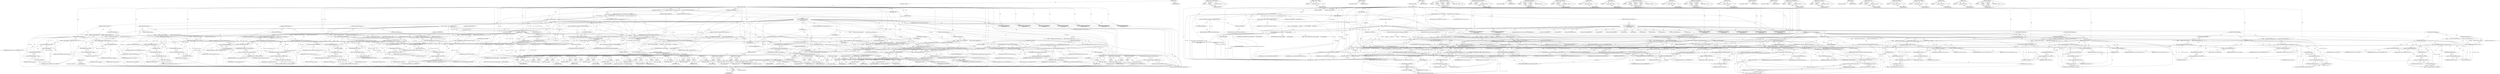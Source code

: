 digraph "IsLowerThanGL" {
vulnerable_394 [label=<(METHOD,swizzle_r)>];
vulnerable_395 [label=<(PARAM,p1)>];
vulnerable_396 [label=<(BLOCK,&lt;empty&gt;,&lt;empty&gt;)>];
vulnerable_397 [label=<(METHOD_RETURN,ANY)>];
vulnerable_376 [label=<(METHOD,&lt;operator&gt;.indirectIndexAccess)>];
vulnerable_377 [label=<(PARAM,p1)>];
vulnerable_378 [label=<(PARAM,p2)>];
vulnerable_379 [label=<(BLOCK,&lt;empty&gt;,&lt;empty&gt;)>];
vulnerable_380 [label=<(METHOD_RETURN,ANY)>];
vulnerable_332 [label=<(METHOD,&lt;operator&gt;.addressOf)>];
vulnerable_333 [label=<(PARAM,p1)>];
vulnerable_334 [label=<(BLOCK,&lt;empty&gt;,&lt;empty&gt;)>];
vulnerable_335 [label=<(METHOD_RETURN,ANY)>];
vulnerable_355 [label=<(METHOD,workarounds)>];
vulnerable_356 [label=<(BLOCK,&lt;empty&gt;,&lt;empty&gt;)>];
vulnerable_357 [label=<(METHOD_RETURN,ANY)>];
vulnerable_6 [label=<(METHOD,&lt;global&gt;)<SUB>1</SUB>>];
vulnerable_7 [label=<(BLOCK,&lt;empty&gt;,&lt;empty&gt;)<SUB>1</SUB>>];
vulnerable_8 [label=<(METHOD,GetTexParameterImpl)<SUB>1</SUB>>];
vulnerable_9 [label=<(PARAM,GLenum target)<SUB>2</SUB>>];
vulnerable_10 [label=<(PARAM,GLenum pname)<SUB>2</SUB>>];
vulnerable_11 [label=<(PARAM,GLfloat* fparams)<SUB>2</SUB>>];
vulnerable_12 [label=<(PARAM,GLint* iparams)<SUB>2</SUB>>];
vulnerable_13 [label=<(PARAM,const char* function_name)<SUB>3</SUB>>];
vulnerable_14 [label=<(BLOCK,{
  TextureRef* texture_ref = texture_manager()...,{
  TextureRef* texture_ref = texture_manager()...)<SUB>3</SUB>>];
vulnerable_15 [label="<(LOCAL,TextureRef* texture_ref: TextureRef*)<SUB>4</SUB>>"];
vulnerable_16 [label=<(&lt;operator&gt;.assignment,* texture_ref = texture_manager()-&gt;GetTextureIn...)<SUB>4</SUB>>];
vulnerable_17 [label=<(IDENTIFIER,texture_ref,* texture_ref = texture_manager()-&gt;GetTextureIn...)<SUB>4</SUB>>];
vulnerable_18 [label=<(GetTextureInfoForTarget,texture_manager()-&gt;GetTextureInfoForTarget(
   ...)<SUB>4</SUB>>];
vulnerable_19 [label=<(&lt;operator&gt;.indirectFieldAccess,texture_manager()-&gt;GetTextureInfoForTarget)<SUB>4</SUB>>];
vulnerable_20 [label=<(texture_manager,texture_manager())<SUB>4</SUB>>];
vulnerable_21 [label=<(FIELD_IDENTIFIER,GetTextureInfoForTarget,GetTextureInfoForTarget)<SUB>4</SUB>>];
vulnerable_22 [label=<(&lt;operator&gt;.addressOf,&amp;state_)<SUB>5</SUB>>];
vulnerable_23 [label=<(IDENTIFIER,state_,texture_manager()-&gt;GetTextureInfoForTarget(
   ...)<SUB>5</SUB>>];
vulnerable_24 [label=<(IDENTIFIER,target,texture_manager()-&gt;GetTextureInfoForTarget(
   ...)<SUB>5</SUB>>];
vulnerable_25 [label=<(CONTROL_STRUCTURE,IF,if (!texture_ref))<SUB>6</SUB>>];
vulnerable_26 [label=<(&lt;operator&gt;.logicalNot,!texture_ref)<SUB>6</SUB>>];
vulnerable_27 [label=<(IDENTIFIER,texture_ref,!texture_ref)<SUB>6</SUB>>];
vulnerable_28 [label=<(BLOCK,{
    LOCAL_SET_GL_ERROR(
        GL_INVALID_OP...,{
    LOCAL_SET_GL_ERROR(
        GL_INVALID_OP...)<SUB>6</SUB>>];
vulnerable_29 [label=<(LOCAL_SET_GL_ERROR,LOCAL_SET_GL_ERROR(
        GL_INVALID_OPERATIO...)<SUB>7</SUB>>];
vulnerable_30 [label=<(IDENTIFIER,GL_INVALID_OPERATION,LOCAL_SET_GL_ERROR(
        GL_INVALID_OPERATIO...)<SUB>8</SUB>>];
vulnerable_31 [label=<(IDENTIFIER,function_name,LOCAL_SET_GL_ERROR(
        GL_INVALID_OPERATIO...)<SUB>8</SUB>>];
vulnerable_32 [label=<(LITERAL,&quot;unknown texture for target&quot;,LOCAL_SET_GL_ERROR(
        GL_INVALID_OPERATIO...)<SUB>8</SUB>>];
vulnerable_33 [label=<(RETURN,return;,return;)<SUB>9</SUB>>];
vulnerable_34 [label="<(LOCAL,Texture* texture: Texture*)<SUB>11</SUB>>"];
vulnerable_35 [label=<(&lt;operator&gt;.assignment,* texture = texture_ref-&gt;texture())<SUB>11</SUB>>];
vulnerable_36 [label=<(IDENTIFIER,texture,* texture = texture_ref-&gt;texture())<SUB>11</SUB>>];
vulnerable_37 [label=<(texture,texture_ref-&gt;texture())<SUB>11</SUB>>];
vulnerable_38 [label=<(&lt;operator&gt;.indirectFieldAccess,texture_ref-&gt;texture)<SUB>11</SUB>>];
vulnerable_39 [label=<(IDENTIFIER,texture_ref,texture_ref-&gt;texture())<SUB>11</SUB>>];
vulnerable_40 [label=<(FIELD_IDENTIFIER,texture,texture)<SUB>11</SUB>>];
vulnerable_41 [label=<(CONTROL_STRUCTURE,SWITCH,switch(pname))<SUB>12</SUB>>];
vulnerable_42 [label=<(IDENTIFIER,pname,switch(pname))<SUB>12</SUB>>];
vulnerable_43 [label="<(BLOCK,{
    case GL_TEXTURE_MAX_ANISOTROPY_EXT:
     ...,{
    case GL_TEXTURE_MAX_ANISOTROPY_EXT:
     ...)<SUB>12</SUB>>"];
vulnerable_44 [label=<(JUMP_TARGET,case)<SUB>13</SUB>>];
vulnerable_45 [label="<(IDENTIFIER,GL_TEXTURE_MAX_ANISOTROPY_EXT,{
    case GL_TEXTURE_MAX_ANISOTROPY_EXT:
     ...)<SUB>13</SUB>>"];
vulnerable_46 [label=<(CONTROL_STRUCTURE,IF,if (workarounds().init_texture_max_anisotropy))<SUB>14</SUB>>];
vulnerable_47 [label=<(&lt;operator&gt;.fieldAccess,workarounds().init_texture_max_anisotropy)<SUB>14</SUB>>];
vulnerable_48 [label=<(workarounds,workarounds())<SUB>14</SUB>>];
vulnerable_49 [label=<(FIELD_IDENTIFIER,init_texture_max_anisotropy,init_texture_max_anisotropy)<SUB>14</SUB>>];
vulnerable_50 [label=<(BLOCK,{
        texture-&gt;InitTextureMaxAnisotropyIfNe...,{
        texture-&gt;InitTextureMaxAnisotropyIfNe...)<SUB>14</SUB>>];
vulnerable_51 [label=<(InitTextureMaxAnisotropyIfNeeded,texture-&gt;InitTextureMaxAnisotropyIfNeeded(target))<SUB>15</SUB>>];
vulnerable_52 [label=<(&lt;operator&gt;.indirectFieldAccess,texture-&gt;InitTextureMaxAnisotropyIfNeeded)<SUB>15</SUB>>];
vulnerable_53 [label=<(IDENTIFIER,texture,texture-&gt;InitTextureMaxAnisotropyIfNeeded(target))<SUB>15</SUB>>];
vulnerable_54 [label=<(FIELD_IDENTIFIER,InitTextureMaxAnisotropyIfNeeded,InitTextureMaxAnisotropyIfNeeded)<SUB>15</SUB>>];
vulnerable_55 [label=<(IDENTIFIER,target,texture-&gt;InitTextureMaxAnisotropyIfNeeded(target))<SUB>15</SUB>>];
vulnerable_56 [label=<(CONTROL_STRUCTURE,BREAK,break;)<SUB>17</SUB>>];
vulnerable_57 [label=<(JUMP_TARGET,case)<SUB>18</SUB>>];
vulnerable_58 [label="<(IDENTIFIER,GL_TEXTURE_IMMUTABLE_LEVELS,{
    case GL_TEXTURE_MAX_ANISOTROPY_EXT:
     ...)<SUB>18</SUB>>"];
vulnerable_59 [label=<(CONTROL_STRUCTURE,IF,if (gl_version_info().IsLowerThanGL(4, 2)))<SUB>19</SUB>>];
vulnerable_60 [label=<(IsLowerThanGL,gl_version_info().IsLowerThanGL(4, 2))<SUB>19</SUB>>];
vulnerable_61 [label=<(&lt;operator&gt;.fieldAccess,gl_version_info().IsLowerThanGL)<SUB>19</SUB>>];
vulnerable_62 [label=<(gl_version_info,gl_version_info())<SUB>19</SUB>>];
vulnerable_63 [label=<(FIELD_IDENTIFIER,IsLowerThanGL,IsLowerThanGL)<SUB>19</SUB>>];
vulnerable_64 [label=<(LITERAL,4,gl_version_info().IsLowerThanGL(4, 2))<SUB>19</SUB>>];
vulnerable_65 [label=<(LITERAL,2,gl_version_info().IsLowerThanGL(4, 2))<SUB>19</SUB>>];
vulnerable_66 [label=<(BLOCK,{
        GLint levels = texture-&gt;GetImmutableL...,{
        GLint levels = texture-&gt;GetImmutableL...)<SUB>19</SUB>>];
vulnerable_67 [label="<(LOCAL,GLint levels: GLint)<SUB>20</SUB>>"];
vulnerable_68 [label=<(&lt;operator&gt;.assignment,levels = texture-&gt;GetImmutableLevels())<SUB>20</SUB>>];
vulnerable_69 [label=<(IDENTIFIER,levels,levels = texture-&gt;GetImmutableLevels())<SUB>20</SUB>>];
vulnerable_70 [label=<(GetImmutableLevels,texture-&gt;GetImmutableLevels())<SUB>20</SUB>>];
vulnerable_71 [label=<(&lt;operator&gt;.indirectFieldAccess,texture-&gt;GetImmutableLevels)<SUB>20</SUB>>];
vulnerable_72 [label=<(IDENTIFIER,texture,texture-&gt;GetImmutableLevels())<SUB>20</SUB>>];
vulnerable_73 [label=<(FIELD_IDENTIFIER,GetImmutableLevels,GetImmutableLevels)<SUB>20</SUB>>];
vulnerable_74 [label=<(CONTROL_STRUCTURE,IF,if (fparams))<SUB>21</SUB>>];
vulnerable_75 [label=<(IDENTIFIER,fparams,if (fparams))<SUB>21</SUB>>];
vulnerable_76 [label=<(BLOCK,{
          fparams[0] = static_cast&lt;GLfloat&gt;(l...,{
          fparams[0] = static_cast&lt;GLfloat&gt;(l...)<SUB>21</SUB>>];
vulnerable_77 [label=<(&lt;operator&gt;.assignment,fparams[0] = static_cast&lt;GLfloat&gt;(levels))<SUB>22</SUB>>];
vulnerable_78 [label=<(&lt;operator&gt;.indirectIndexAccess,fparams[0])<SUB>22</SUB>>];
vulnerable_79 [label=<(IDENTIFIER,fparams,fparams[0] = static_cast&lt;GLfloat&gt;(levels))<SUB>22</SUB>>];
vulnerable_80 [label=<(LITERAL,0,fparams[0] = static_cast&lt;GLfloat&gt;(levels))<SUB>22</SUB>>];
vulnerable_81 [label=<(&lt;operator&gt;.cast,static_cast&lt;GLfloat&gt;(levels))<SUB>22</SUB>>];
vulnerable_82 [label=<(UNKNOWN,GLfloat,GLfloat)<SUB>22</SUB>>];
vulnerable_83 [label=<(IDENTIFIER,levels,static_cast&lt;GLfloat&gt;(levels))<SUB>22</SUB>>];
vulnerable_84 [label=<(CONTROL_STRUCTURE,ELSE,else)<SUB>23</SUB>>];
vulnerable_85 [label=<(BLOCK,{
          iparams[0] = levels;
        },{
          iparams[0] = levels;
        })<SUB>23</SUB>>];
vulnerable_86 [label=<(&lt;operator&gt;.assignment,iparams[0] = levels)<SUB>24</SUB>>];
vulnerable_87 [label=<(&lt;operator&gt;.indirectIndexAccess,iparams[0])<SUB>24</SUB>>];
vulnerable_88 [label=<(IDENTIFIER,iparams,iparams[0] = levels)<SUB>24</SUB>>];
vulnerable_89 [label=<(LITERAL,0,iparams[0] = levels)<SUB>24</SUB>>];
vulnerable_90 [label=<(IDENTIFIER,levels,iparams[0] = levels)<SUB>24</SUB>>];
vulnerable_91 [label=<(RETURN,return;,return;)<SUB>26</SUB>>];
vulnerable_92 [label=<(CONTROL_STRUCTURE,BREAK,break;)<SUB>28</SUB>>];
vulnerable_93 [label=<(CONTROL_STRUCTURE,IF,if (workarounds().use_shadowed_tex_level_params))<SUB>29</SUB>>];
vulnerable_94 [label=<(&lt;operator&gt;.fieldAccess,workarounds().use_shadowed_tex_level_params)<SUB>29</SUB>>];
vulnerable_95 [label=<(workarounds,workarounds())<SUB>29</SUB>>];
vulnerable_96 [label=<(FIELD_IDENTIFIER,use_shadowed_tex_level_params,use_shadowed_tex_level_params)<SUB>29</SUB>>];
vulnerable_97 [label=<(BLOCK,{
        if (fparams) {
          fparams[0] =...,{
        if (fparams) {
          fparams[0] =...)<SUB>29</SUB>>];
vulnerable_98 [label=<(CONTROL_STRUCTURE,IF,if (fparams))<SUB>30</SUB>>];
vulnerable_99 [label=<(IDENTIFIER,fparams,if (fparams))<SUB>30</SUB>>];
vulnerable_100 [label=<(BLOCK,{
          fparams[0] = static_cast&lt;GLfloat&gt;(t...,{
          fparams[0] = static_cast&lt;GLfloat&gt;(t...)<SUB>30</SUB>>];
vulnerable_101 [label=<(&lt;operator&gt;.assignment,fparams[0] = static_cast&lt;GLfloat&gt;(texture-&gt;base...)<SUB>31</SUB>>];
vulnerable_102 [label=<(&lt;operator&gt;.indirectIndexAccess,fparams[0])<SUB>31</SUB>>];
vulnerable_103 [label=<(IDENTIFIER,fparams,fparams[0] = static_cast&lt;GLfloat&gt;(texture-&gt;base...)<SUB>31</SUB>>];
vulnerable_104 [label=<(LITERAL,0,fparams[0] = static_cast&lt;GLfloat&gt;(texture-&gt;base...)<SUB>31</SUB>>];
vulnerable_105 [label=<(&lt;operator&gt;.cast,static_cast&lt;GLfloat&gt;(texture-&gt;base_level()))<SUB>31</SUB>>];
vulnerable_106 [label=<(UNKNOWN,GLfloat,GLfloat)<SUB>31</SUB>>];
vulnerable_107 [label=<(base_level,texture-&gt;base_level())<SUB>31</SUB>>];
vulnerable_108 [label=<(&lt;operator&gt;.indirectFieldAccess,texture-&gt;base_level)<SUB>31</SUB>>];
vulnerable_109 [label=<(IDENTIFIER,texture,texture-&gt;base_level())<SUB>31</SUB>>];
vulnerable_110 [label=<(FIELD_IDENTIFIER,base_level,base_level)<SUB>31</SUB>>];
vulnerable_111 [label=<(CONTROL_STRUCTURE,ELSE,else)<SUB>32</SUB>>];
vulnerable_112 [label=<(BLOCK,{
          iparams[0] = texture-&gt;base_level();...,{
          iparams[0] = texture-&gt;base_level();...)<SUB>32</SUB>>];
vulnerable_113 [label=<(&lt;operator&gt;.assignment,iparams[0] = texture-&gt;base_level())<SUB>33</SUB>>];
vulnerable_114 [label=<(&lt;operator&gt;.indirectIndexAccess,iparams[0])<SUB>33</SUB>>];
vulnerable_115 [label=<(IDENTIFIER,iparams,iparams[0] = texture-&gt;base_level())<SUB>33</SUB>>];
vulnerable_116 [label=<(LITERAL,0,iparams[0] = texture-&gt;base_level())<SUB>33</SUB>>];
vulnerable_117 [label=<(base_level,texture-&gt;base_level())<SUB>33</SUB>>];
vulnerable_118 [label=<(&lt;operator&gt;.indirectFieldAccess,texture-&gt;base_level)<SUB>33</SUB>>];
vulnerable_119 [label=<(IDENTIFIER,texture,texture-&gt;base_level())<SUB>33</SUB>>];
vulnerable_120 [label=<(FIELD_IDENTIFIER,base_level,base_level)<SUB>33</SUB>>];
vulnerable_121 [label=<(RETURN,return;,return;)<SUB>35</SUB>>];
vulnerable_122 [label=<(CONTROL_STRUCTURE,BREAK,break;)<SUB>37</SUB>>];
vulnerable_123 [label=<(JUMP_TARGET,case)<SUB>38</SUB>>];
vulnerable_124 [label="<(IDENTIFIER,GL_TEXTURE_MAX_LEVEL,{
    case GL_TEXTURE_MAX_ANISOTROPY_EXT:
     ...)<SUB>38</SUB>>"];
vulnerable_125 [label=<(CONTROL_STRUCTURE,IF,if (workarounds().use_shadowed_tex_level_params))<SUB>39</SUB>>];
vulnerable_126 [label=<(&lt;operator&gt;.fieldAccess,workarounds().use_shadowed_tex_level_params)<SUB>39</SUB>>];
vulnerable_127 [label=<(workarounds,workarounds())<SUB>39</SUB>>];
vulnerable_128 [label=<(FIELD_IDENTIFIER,use_shadowed_tex_level_params,use_shadowed_tex_level_params)<SUB>39</SUB>>];
vulnerable_129 [label=<(BLOCK,{
        if (fparams) {
          fparams[0] =...,{
        if (fparams) {
          fparams[0] =...)<SUB>39</SUB>>];
vulnerable_130 [label=<(CONTROL_STRUCTURE,IF,if (fparams))<SUB>40</SUB>>];
vulnerable_131 [label=<(IDENTIFIER,fparams,if (fparams))<SUB>40</SUB>>];
vulnerable_132 [label=<(BLOCK,{
          fparams[0] = static_cast&lt;GLfloat&gt;(t...,{
          fparams[0] = static_cast&lt;GLfloat&gt;(t...)<SUB>40</SUB>>];
vulnerable_133 [label=<(&lt;operator&gt;.assignment,fparams[0] = static_cast&lt;GLfloat&gt;(texture-&gt;max_...)<SUB>41</SUB>>];
vulnerable_134 [label=<(&lt;operator&gt;.indirectIndexAccess,fparams[0])<SUB>41</SUB>>];
vulnerable_135 [label=<(IDENTIFIER,fparams,fparams[0] = static_cast&lt;GLfloat&gt;(texture-&gt;max_...)<SUB>41</SUB>>];
vulnerable_136 [label=<(LITERAL,0,fparams[0] = static_cast&lt;GLfloat&gt;(texture-&gt;max_...)<SUB>41</SUB>>];
vulnerable_137 [label=<(&lt;operator&gt;.cast,static_cast&lt;GLfloat&gt;(texture-&gt;max_level()))<SUB>41</SUB>>];
vulnerable_138 [label=<(UNKNOWN,GLfloat,GLfloat)<SUB>41</SUB>>];
vulnerable_139 [label=<(max_level,texture-&gt;max_level())<SUB>41</SUB>>];
vulnerable_140 [label=<(&lt;operator&gt;.indirectFieldAccess,texture-&gt;max_level)<SUB>41</SUB>>];
vulnerable_141 [label=<(IDENTIFIER,texture,texture-&gt;max_level())<SUB>41</SUB>>];
vulnerable_142 [label=<(FIELD_IDENTIFIER,max_level,max_level)<SUB>41</SUB>>];
vulnerable_143 [label=<(CONTROL_STRUCTURE,ELSE,else)<SUB>42</SUB>>];
vulnerable_144 [label=<(BLOCK,{
          iparams[0] = texture-&gt;max_level();
...,{
          iparams[0] = texture-&gt;max_level();
...)<SUB>42</SUB>>];
vulnerable_145 [label=<(&lt;operator&gt;.assignment,iparams[0] = texture-&gt;max_level())<SUB>43</SUB>>];
vulnerable_146 [label=<(&lt;operator&gt;.indirectIndexAccess,iparams[0])<SUB>43</SUB>>];
vulnerable_147 [label=<(IDENTIFIER,iparams,iparams[0] = texture-&gt;max_level())<SUB>43</SUB>>];
vulnerable_148 [label=<(LITERAL,0,iparams[0] = texture-&gt;max_level())<SUB>43</SUB>>];
vulnerable_149 [label=<(max_level,texture-&gt;max_level())<SUB>43</SUB>>];
vulnerable_150 [label=<(&lt;operator&gt;.indirectFieldAccess,texture-&gt;max_level)<SUB>43</SUB>>];
vulnerable_151 [label=<(IDENTIFIER,texture,texture-&gt;max_level())<SUB>43</SUB>>];
vulnerable_152 [label=<(FIELD_IDENTIFIER,max_level,max_level)<SUB>43</SUB>>];
vulnerable_153 [label=<(RETURN,return;,return;)<SUB>45</SUB>>];
vulnerable_154 [label=<(CONTROL_STRUCTURE,BREAK,break;)<SUB>47</SUB>>];
vulnerable_155 [label=<(JUMP_TARGET,case)<SUB>48</SUB>>];
vulnerable_156 [label="<(IDENTIFIER,GL_TEXTURE_SWIZZLE_R,{
    case GL_TEXTURE_MAX_ANISOTROPY_EXT:
     ...)<SUB>48</SUB>>"];
vulnerable_157 [label=<(CONTROL_STRUCTURE,IF,if (fparams))<SUB>49</SUB>>];
vulnerable_158 [label=<(IDENTIFIER,fparams,if (fparams))<SUB>49</SUB>>];
vulnerable_159 [label=<(BLOCK,{
         fparams[0] = static_cast&lt;GLfloat&gt;(te...,{
         fparams[0] = static_cast&lt;GLfloat&gt;(te...)<SUB>49</SUB>>];
vulnerable_160 [label=<(&lt;operator&gt;.assignment,fparams[0] = static_cast&lt;GLfloat&gt;(texture-&gt;swiz...)<SUB>50</SUB>>];
vulnerable_161 [label=<(&lt;operator&gt;.indirectIndexAccess,fparams[0])<SUB>50</SUB>>];
vulnerable_162 [label=<(IDENTIFIER,fparams,fparams[0] = static_cast&lt;GLfloat&gt;(texture-&gt;swiz...)<SUB>50</SUB>>];
vulnerable_163 [label=<(LITERAL,0,fparams[0] = static_cast&lt;GLfloat&gt;(texture-&gt;swiz...)<SUB>50</SUB>>];
vulnerable_164 [label=<(&lt;operator&gt;.cast,static_cast&lt;GLfloat&gt;(texture-&gt;swizzle_r()))<SUB>50</SUB>>];
vulnerable_165 [label=<(UNKNOWN,GLfloat,GLfloat)<SUB>50</SUB>>];
vulnerable_166 [label=<(swizzle_r,texture-&gt;swizzle_r())<SUB>50</SUB>>];
vulnerable_167 [label=<(&lt;operator&gt;.indirectFieldAccess,texture-&gt;swizzle_r)<SUB>50</SUB>>];
vulnerable_168 [label=<(IDENTIFIER,texture,texture-&gt;swizzle_r())<SUB>50</SUB>>];
vulnerable_169 [label=<(FIELD_IDENTIFIER,swizzle_r,swizzle_r)<SUB>50</SUB>>];
vulnerable_170 [label=<(CONTROL_STRUCTURE,ELSE,else)<SUB>51</SUB>>];
vulnerable_171 [label=<(BLOCK,{
        iparams[0] = texture-&gt;swizzle_r();
  ...,{
        iparams[0] = texture-&gt;swizzle_r();
  ...)<SUB>51</SUB>>];
vulnerable_172 [label=<(&lt;operator&gt;.assignment,iparams[0] = texture-&gt;swizzle_r())<SUB>52</SUB>>];
vulnerable_173 [label=<(&lt;operator&gt;.indirectIndexAccess,iparams[0])<SUB>52</SUB>>];
vulnerable_174 [label=<(IDENTIFIER,iparams,iparams[0] = texture-&gt;swizzle_r())<SUB>52</SUB>>];
vulnerable_175 [label=<(LITERAL,0,iparams[0] = texture-&gt;swizzle_r())<SUB>52</SUB>>];
vulnerable_176 [label=<(swizzle_r,texture-&gt;swizzle_r())<SUB>52</SUB>>];
vulnerable_177 [label=<(&lt;operator&gt;.indirectFieldAccess,texture-&gt;swizzle_r)<SUB>52</SUB>>];
vulnerable_178 [label=<(IDENTIFIER,texture,texture-&gt;swizzle_r())<SUB>52</SUB>>];
vulnerable_179 [label=<(FIELD_IDENTIFIER,swizzle_r,swizzle_r)<SUB>52</SUB>>];
vulnerable_180 [label=<(RETURN,return;,return;)<SUB>54</SUB>>];
vulnerable_181 [label=<(JUMP_TARGET,case)<SUB>55</SUB>>];
vulnerable_182 [label="<(IDENTIFIER,GL_TEXTURE_SWIZZLE_G,{
    case GL_TEXTURE_MAX_ANISOTROPY_EXT:
     ...)<SUB>55</SUB>>"];
vulnerable_183 [label=<(CONTROL_STRUCTURE,IF,if (fparams))<SUB>56</SUB>>];
vulnerable_184 [label=<(IDENTIFIER,fparams,if (fparams))<SUB>56</SUB>>];
vulnerable_185 [label=<(BLOCK,{
        fparams[0] = static_cast&lt;GLfloat&gt;(tex...,{
        fparams[0] = static_cast&lt;GLfloat&gt;(tex...)<SUB>56</SUB>>];
vulnerable_186 [label=<(&lt;operator&gt;.assignment,fparams[0] = static_cast&lt;GLfloat&gt;(texture-&gt;swiz...)<SUB>57</SUB>>];
vulnerable_187 [label=<(&lt;operator&gt;.indirectIndexAccess,fparams[0])<SUB>57</SUB>>];
vulnerable_188 [label=<(IDENTIFIER,fparams,fparams[0] = static_cast&lt;GLfloat&gt;(texture-&gt;swiz...)<SUB>57</SUB>>];
vulnerable_189 [label=<(LITERAL,0,fparams[0] = static_cast&lt;GLfloat&gt;(texture-&gt;swiz...)<SUB>57</SUB>>];
vulnerable_190 [label=<(&lt;operator&gt;.cast,static_cast&lt;GLfloat&gt;(texture-&gt;swizzle_g()))<SUB>57</SUB>>];
vulnerable_191 [label=<(UNKNOWN,GLfloat,GLfloat)<SUB>57</SUB>>];
vulnerable_192 [label=<(swizzle_g,texture-&gt;swizzle_g())<SUB>57</SUB>>];
vulnerable_193 [label=<(&lt;operator&gt;.indirectFieldAccess,texture-&gt;swizzle_g)<SUB>57</SUB>>];
vulnerable_194 [label=<(IDENTIFIER,texture,texture-&gt;swizzle_g())<SUB>57</SUB>>];
vulnerable_195 [label=<(FIELD_IDENTIFIER,swizzle_g,swizzle_g)<SUB>57</SUB>>];
vulnerable_196 [label=<(CONTROL_STRUCTURE,ELSE,else)<SUB>58</SUB>>];
vulnerable_197 [label=<(BLOCK,{
        iparams[0] = texture-&gt;swizzle_g();
  ...,{
        iparams[0] = texture-&gt;swizzle_g();
  ...)<SUB>58</SUB>>];
vulnerable_198 [label=<(&lt;operator&gt;.assignment,iparams[0] = texture-&gt;swizzle_g())<SUB>59</SUB>>];
vulnerable_199 [label=<(&lt;operator&gt;.indirectIndexAccess,iparams[0])<SUB>59</SUB>>];
vulnerable_200 [label=<(IDENTIFIER,iparams,iparams[0] = texture-&gt;swizzle_g())<SUB>59</SUB>>];
vulnerable_201 [label=<(LITERAL,0,iparams[0] = texture-&gt;swizzle_g())<SUB>59</SUB>>];
vulnerable_202 [label=<(swizzle_g,texture-&gt;swizzle_g())<SUB>59</SUB>>];
vulnerable_203 [label=<(&lt;operator&gt;.indirectFieldAccess,texture-&gt;swizzle_g)<SUB>59</SUB>>];
vulnerable_204 [label=<(IDENTIFIER,texture,texture-&gt;swizzle_g())<SUB>59</SUB>>];
vulnerable_205 [label=<(FIELD_IDENTIFIER,swizzle_g,swizzle_g)<SUB>59</SUB>>];
vulnerable_206 [label=<(RETURN,return;,return;)<SUB>61</SUB>>];
vulnerable_207 [label=<(JUMP_TARGET,case)<SUB>62</SUB>>];
vulnerable_208 [label="<(IDENTIFIER,GL_TEXTURE_SWIZZLE_B,{
    case GL_TEXTURE_MAX_ANISOTROPY_EXT:
     ...)<SUB>62</SUB>>"];
vulnerable_209 [label=<(CONTROL_STRUCTURE,IF,if (fparams))<SUB>63</SUB>>];
vulnerable_210 [label=<(IDENTIFIER,fparams,if (fparams))<SUB>63</SUB>>];
vulnerable_211 [label=<(BLOCK,{
        fparams[0] = static_cast&lt;GLfloat&gt;(tex...,{
        fparams[0] = static_cast&lt;GLfloat&gt;(tex...)<SUB>63</SUB>>];
vulnerable_212 [label=<(&lt;operator&gt;.assignment,fparams[0] = static_cast&lt;GLfloat&gt;(texture-&gt;swiz...)<SUB>64</SUB>>];
vulnerable_213 [label=<(&lt;operator&gt;.indirectIndexAccess,fparams[0])<SUB>64</SUB>>];
vulnerable_214 [label=<(IDENTIFIER,fparams,fparams[0] = static_cast&lt;GLfloat&gt;(texture-&gt;swiz...)<SUB>64</SUB>>];
vulnerable_215 [label=<(LITERAL,0,fparams[0] = static_cast&lt;GLfloat&gt;(texture-&gt;swiz...)<SUB>64</SUB>>];
vulnerable_216 [label=<(&lt;operator&gt;.cast,static_cast&lt;GLfloat&gt;(texture-&gt;swizzle_b()))<SUB>64</SUB>>];
vulnerable_217 [label=<(UNKNOWN,GLfloat,GLfloat)<SUB>64</SUB>>];
vulnerable_218 [label=<(swizzle_b,texture-&gt;swizzle_b())<SUB>64</SUB>>];
vulnerable_219 [label=<(&lt;operator&gt;.indirectFieldAccess,texture-&gt;swizzle_b)<SUB>64</SUB>>];
vulnerable_220 [label=<(IDENTIFIER,texture,texture-&gt;swizzle_b())<SUB>64</SUB>>];
vulnerable_221 [label=<(FIELD_IDENTIFIER,swizzle_b,swizzle_b)<SUB>64</SUB>>];
vulnerable_222 [label=<(CONTROL_STRUCTURE,ELSE,else)<SUB>65</SUB>>];
vulnerable_223 [label=<(BLOCK,{
        iparams[0] = texture-&gt;swizzle_b();
  ...,{
        iparams[0] = texture-&gt;swizzle_b();
  ...)<SUB>65</SUB>>];
vulnerable_224 [label=<(&lt;operator&gt;.assignment,iparams[0] = texture-&gt;swizzle_b())<SUB>66</SUB>>];
vulnerable_225 [label=<(&lt;operator&gt;.indirectIndexAccess,iparams[0])<SUB>66</SUB>>];
vulnerable_226 [label=<(IDENTIFIER,iparams,iparams[0] = texture-&gt;swizzle_b())<SUB>66</SUB>>];
vulnerable_227 [label=<(LITERAL,0,iparams[0] = texture-&gt;swizzle_b())<SUB>66</SUB>>];
vulnerable_228 [label=<(swizzle_b,texture-&gt;swizzle_b())<SUB>66</SUB>>];
vulnerable_229 [label=<(&lt;operator&gt;.indirectFieldAccess,texture-&gt;swizzle_b)<SUB>66</SUB>>];
vulnerable_230 [label=<(IDENTIFIER,texture,texture-&gt;swizzle_b())<SUB>66</SUB>>];
vulnerable_231 [label=<(FIELD_IDENTIFIER,swizzle_b,swizzle_b)<SUB>66</SUB>>];
vulnerable_232 [label=<(RETURN,return;,return;)<SUB>68</SUB>>];
vulnerable_233 [label=<(JUMP_TARGET,case)<SUB>69</SUB>>];
vulnerable_234 [label="<(IDENTIFIER,GL_TEXTURE_SWIZZLE_A,{
    case GL_TEXTURE_MAX_ANISOTROPY_EXT:
     ...)<SUB>69</SUB>>"];
vulnerable_235 [label=<(CONTROL_STRUCTURE,IF,if (fparams))<SUB>70</SUB>>];
vulnerable_236 [label=<(IDENTIFIER,fparams,if (fparams))<SUB>70</SUB>>];
vulnerable_237 [label=<(BLOCK,{
        fparams[0] = static_cast&lt;GLfloat&gt;(tex...,{
        fparams[0] = static_cast&lt;GLfloat&gt;(tex...)<SUB>70</SUB>>];
vulnerable_238 [label=<(&lt;operator&gt;.assignment,fparams[0] = static_cast&lt;GLfloat&gt;(texture-&gt;swiz...)<SUB>71</SUB>>];
vulnerable_239 [label=<(&lt;operator&gt;.indirectIndexAccess,fparams[0])<SUB>71</SUB>>];
vulnerable_240 [label=<(IDENTIFIER,fparams,fparams[0] = static_cast&lt;GLfloat&gt;(texture-&gt;swiz...)<SUB>71</SUB>>];
vulnerable_241 [label=<(LITERAL,0,fparams[0] = static_cast&lt;GLfloat&gt;(texture-&gt;swiz...)<SUB>71</SUB>>];
vulnerable_242 [label=<(&lt;operator&gt;.cast,static_cast&lt;GLfloat&gt;(texture-&gt;swizzle_a()))<SUB>71</SUB>>];
vulnerable_243 [label=<(UNKNOWN,GLfloat,GLfloat)<SUB>71</SUB>>];
vulnerable_244 [label=<(swizzle_a,texture-&gt;swizzle_a())<SUB>71</SUB>>];
vulnerable_245 [label=<(&lt;operator&gt;.indirectFieldAccess,texture-&gt;swizzle_a)<SUB>71</SUB>>];
vulnerable_246 [label=<(IDENTIFIER,texture,texture-&gt;swizzle_a())<SUB>71</SUB>>];
vulnerable_247 [label=<(FIELD_IDENTIFIER,swizzle_a,swizzle_a)<SUB>71</SUB>>];
vulnerable_248 [label=<(CONTROL_STRUCTURE,ELSE,else)<SUB>72</SUB>>];
vulnerable_249 [label=<(BLOCK,{
        iparams[0] = texture-&gt;swizzle_a();
  ...,{
        iparams[0] = texture-&gt;swizzle_a();
  ...)<SUB>72</SUB>>];
vulnerable_250 [label=<(&lt;operator&gt;.assignment,iparams[0] = texture-&gt;swizzle_a())<SUB>73</SUB>>];
vulnerable_251 [label=<(&lt;operator&gt;.indirectIndexAccess,iparams[0])<SUB>73</SUB>>];
vulnerable_252 [label=<(IDENTIFIER,iparams,iparams[0] = texture-&gt;swizzle_a())<SUB>73</SUB>>];
vulnerable_253 [label=<(LITERAL,0,iparams[0] = texture-&gt;swizzle_a())<SUB>73</SUB>>];
vulnerable_254 [label=<(swizzle_a,texture-&gt;swizzle_a())<SUB>73</SUB>>];
vulnerable_255 [label=<(&lt;operator&gt;.indirectFieldAccess,texture-&gt;swizzle_a)<SUB>73</SUB>>];
vulnerable_256 [label=<(IDENTIFIER,texture,texture-&gt;swizzle_a())<SUB>73</SUB>>];
vulnerable_257 [label=<(FIELD_IDENTIFIER,swizzle_a,swizzle_a)<SUB>73</SUB>>];
vulnerable_258 [label=<(RETURN,return;,return;)<SUB>75</SUB>>];
vulnerable_259 [label=<(JUMP_TARGET,default)<SUB>76</SUB>>];
vulnerable_260 [label=<(CONTROL_STRUCTURE,BREAK,break;)<SUB>77</SUB>>];
vulnerable_261 [label=<(CONTROL_STRUCTURE,IF,if (fparams))<SUB>79</SUB>>];
vulnerable_262 [label=<(IDENTIFIER,fparams,if (fparams))<SUB>79</SUB>>];
vulnerable_263 [label=<(BLOCK,{
    api()-&gt;glGetTexParameterfvFn(target, pnam...,{
    api()-&gt;glGetTexParameterfvFn(target, pnam...)<SUB>79</SUB>>];
vulnerable_264 [label=<(glGetTexParameterfvFn,api()-&gt;glGetTexParameterfvFn(target, pname, fpa...)<SUB>80</SUB>>];
vulnerable_265 [label=<(&lt;operator&gt;.indirectFieldAccess,api()-&gt;glGetTexParameterfvFn)<SUB>80</SUB>>];
vulnerable_266 [label=<(api,api())<SUB>80</SUB>>];
vulnerable_267 [label=<(FIELD_IDENTIFIER,glGetTexParameterfvFn,glGetTexParameterfvFn)<SUB>80</SUB>>];
vulnerable_268 [label=<(IDENTIFIER,target,api()-&gt;glGetTexParameterfvFn(target, pname, fpa...)<SUB>80</SUB>>];
vulnerable_269 [label=<(IDENTIFIER,pname,api()-&gt;glGetTexParameterfvFn(target, pname, fpa...)<SUB>80</SUB>>];
vulnerable_270 [label=<(IDENTIFIER,fparams,api()-&gt;glGetTexParameterfvFn(target, pname, fpa...)<SUB>80</SUB>>];
vulnerable_271 [label=<(CONTROL_STRUCTURE,ELSE,else)<SUB>81</SUB>>];
vulnerable_272 [label=<(BLOCK,{
    api()-&gt;glGetTexParameterivFn(target, pnam...,{
    api()-&gt;glGetTexParameterivFn(target, pnam...)<SUB>81</SUB>>];
vulnerable_273 [label=<(glGetTexParameterivFn,api()-&gt;glGetTexParameterivFn(target, pname, ipa...)<SUB>82</SUB>>];
vulnerable_274 [label=<(&lt;operator&gt;.indirectFieldAccess,api()-&gt;glGetTexParameterivFn)<SUB>82</SUB>>];
vulnerable_275 [label=<(api,api())<SUB>82</SUB>>];
vulnerable_276 [label=<(FIELD_IDENTIFIER,glGetTexParameterivFn,glGetTexParameterivFn)<SUB>82</SUB>>];
vulnerable_277 [label=<(IDENTIFIER,target,api()-&gt;glGetTexParameterivFn(target, pname, ipa...)<SUB>82</SUB>>];
vulnerable_278 [label=<(IDENTIFIER,pname,api()-&gt;glGetTexParameterivFn(target, pname, ipa...)<SUB>82</SUB>>];
vulnerable_279 [label=<(IDENTIFIER,iparams,api()-&gt;glGetTexParameterivFn(target, pname, ipa...)<SUB>82</SUB>>];
vulnerable_280 [label=<(METHOD_RETURN,void)<SUB>1</SUB>>];
vulnerable_282 [label=<(METHOD_RETURN,ANY)<SUB>1</SUB>>];
vulnerable_410 [label=<(METHOD,glGetTexParameterfvFn)>];
vulnerable_411 [label=<(PARAM,p1)>];
vulnerable_412 [label=<(PARAM,p2)>];
vulnerable_413 [label=<(PARAM,p3)>];
vulnerable_414 [label=<(PARAM,p4)>];
vulnerable_415 [label=<(BLOCK,&lt;empty&gt;,&lt;empty&gt;)>];
vulnerable_416 [label=<(METHOD_RETURN,ANY)>];
vulnerable_358 [label=<(METHOD,InitTextureMaxAnisotropyIfNeeded)>];
vulnerable_359 [label=<(PARAM,p1)>];
vulnerable_360 [label=<(PARAM,p2)>];
vulnerable_361 [label=<(BLOCK,&lt;empty&gt;,&lt;empty&gt;)>];
vulnerable_362 [label=<(METHOD_RETURN,ANY)>];
vulnerable_417 [label=<(METHOD,api)>];
vulnerable_418 [label=<(BLOCK,&lt;empty&gt;,&lt;empty&gt;)>];
vulnerable_419 [label=<(METHOD_RETURN,ANY)>];
vulnerable_318 [label=<(METHOD,GetTextureInfoForTarget)>];
vulnerable_319 [label=<(PARAM,p1)>];
vulnerable_320 [label=<(PARAM,p2)>];
vulnerable_321 [label=<(PARAM,p3)>];
vulnerable_322 [label=<(BLOCK,&lt;empty&gt;,&lt;empty&gt;)>];
vulnerable_323 [label=<(METHOD_RETURN,ANY)>];
vulnerable_350 [label=<(METHOD,&lt;operator&gt;.fieldAccess)>];
vulnerable_351 [label=<(PARAM,p1)>];
vulnerable_352 [label=<(PARAM,p2)>];
vulnerable_353 [label=<(BLOCK,&lt;empty&gt;,&lt;empty&gt;)>];
vulnerable_354 [label=<(METHOD_RETURN,ANY)>];
vulnerable_390 [label=<(METHOD,max_level)>];
vulnerable_391 [label=<(PARAM,p1)>];
vulnerable_392 [label=<(BLOCK,&lt;empty&gt;,&lt;empty&gt;)>];
vulnerable_393 [label=<(METHOD_RETURN,ANY)>];
vulnerable_398 [label=<(METHOD,swizzle_g)>];
vulnerable_399 [label=<(PARAM,p1)>];
vulnerable_400 [label=<(BLOCK,&lt;empty&gt;,&lt;empty&gt;)>];
vulnerable_401 [label=<(METHOD_RETURN,ANY)>];
vulnerable_420 [label=<(METHOD,glGetTexParameterivFn)>];
vulnerable_421 [label=<(PARAM,p1)>];
vulnerable_422 [label=<(PARAM,p2)>];
vulnerable_423 [label=<(PARAM,p3)>];
vulnerable_424 [label=<(PARAM,p4)>];
vulnerable_425 [label=<(BLOCK,&lt;empty&gt;,&lt;empty&gt;)>];
vulnerable_426 [label=<(METHOD_RETURN,ANY)>];
vulnerable_346 [label=<(METHOD,texture)>];
vulnerable_347 [label=<(PARAM,p1)>];
vulnerable_348 [label=<(BLOCK,&lt;empty&gt;,&lt;empty&gt;)>];
vulnerable_349 [label=<(METHOD_RETURN,ANY)>];
vulnerable_340 [label=<(METHOD,LOCAL_SET_GL_ERROR)>];
vulnerable_341 [label=<(PARAM,p1)>];
vulnerable_342 [label=<(PARAM,p2)>];
vulnerable_343 [label=<(PARAM,p3)>];
vulnerable_344 [label=<(BLOCK,&lt;empty&gt;,&lt;empty&gt;)>];
vulnerable_345 [label=<(METHOD_RETURN,ANY)>];
vulnerable_402 [label=<(METHOD,swizzle_b)>];
vulnerable_403 [label=<(PARAM,p1)>];
vulnerable_404 [label=<(BLOCK,&lt;empty&gt;,&lt;empty&gt;)>];
vulnerable_405 [label=<(METHOD_RETURN,ANY)>];
vulnerable_329 [label=<(METHOD,texture_manager)>];
vulnerable_330 [label=<(BLOCK,&lt;empty&gt;,&lt;empty&gt;)>];
vulnerable_331 [label=<(METHOD_RETURN,ANY)>];
vulnerable_369 [label=<(METHOD,gl_version_info)>];
vulnerable_370 [label=<(BLOCK,&lt;empty&gt;,&lt;empty&gt;)>];
vulnerable_371 [label=<(METHOD_RETURN,ANY)>];
vulnerable_324 [label=<(METHOD,&lt;operator&gt;.indirectFieldAccess)>];
vulnerable_325 [label=<(PARAM,p1)>];
vulnerable_326 [label=<(PARAM,p2)>];
vulnerable_327 [label=<(BLOCK,&lt;empty&gt;,&lt;empty&gt;)>];
vulnerable_328 [label=<(METHOD_RETURN,ANY)>];
vulnerable_313 [label=<(METHOD,&lt;operator&gt;.assignment)>];
vulnerable_314 [label=<(PARAM,p1)>];
vulnerable_315 [label=<(PARAM,p2)>];
vulnerable_316 [label=<(BLOCK,&lt;empty&gt;,&lt;empty&gt;)>];
vulnerable_317 [label=<(METHOD_RETURN,ANY)>];
vulnerable_307 [label=<(METHOD,&lt;global&gt;)<SUB>1</SUB>>];
vulnerable_308 [label=<(BLOCK,&lt;empty&gt;,&lt;empty&gt;)>];
vulnerable_309 [label=<(METHOD_RETURN,ANY)>];
vulnerable_381 [label=<(METHOD,&lt;operator&gt;.cast)>];
vulnerable_382 [label=<(PARAM,p1)>];
vulnerable_383 [label=<(PARAM,p2)>];
vulnerable_384 [label=<(BLOCK,&lt;empty&gt;,&lt;empty&gt;)>];
vulnerable_385 [label=<(METHOD_RETURN,ANY)>];
vulnerable_372 [label=<(METHOD,GetImmutableLevels)>];
vulnerable_373 [label=<(PARAM,p1)>];
vulnerable_374 [label=<(BLOCK,&lt;empty&gt;,&lt;empty&gt;)>];
vulnerable_375 [label=<(METHOD_RETURN,ANY)>];
vulnerable_336 [label=<(METHOD,&lt;operator&gt;.logicalNot)>];
vulnerable_337 [label=<(PARAM,p1)>];
vulnerable_338 [label=<(BLOCK,&lt;empty&gt;,&lt;empty&gt;)>];
vulnerable_339 [label=<(METHOD_RETURN,ANY)>];
vulnerable_386 [label=<(METHOD,base_level)>];
vulnerable_387 [label=<(PARAM,p1)>];
vulnerable_388 [label=<(BLOCK,&lt;empty&gt;,&lt;empty&gt;)>];
vulnerable_389 [label=<(METHOD_RETURN,ANY)>];
vulnerable_406 [label=<(METHOD,swizzle_a)>];
vulnerable_407 [label=<(PARAM,p1)>];
vulnerable_408 [label=<(BLOCK,&lt;empty&gt;,&lt;empty&gt;)>];
vulnerable_409 [label=<(METHOD_RETURN,ANY)>];
vulnerable_363 [label=<(METHOD,IsLowerThanGL)>];
vulnerable_364 [label=<(PARAM,p1)>];
vulnerable_365 [label=<(PARAM,p2)>];
vulnerable_366 [label=<(PARAM,p3)>];
vulnerable_367 [label=<(BLOCK,&lt;empty&gt;,&lt;empty&gt;)>];
vulnerable_368 [label=<(METHOD_RETURN,ANY)>];
fixed_382 [label=<(METHOD,swizzle_r)>];
fixed_383 [label=<(PARAM,p1)>];
fixed_384 [label=<(BLOCK,&lt;empty&gt;,&lt;empty&gt;)>];
fixed_385 [label=<(METHOD_RETURN,ANY)>];
fixed_364 [label=<(METHOD,&lt;operator&gt;.indirectIndexAccess)>];
fixed_365 [label=<(PARAM,p1)>];
fixed_366 [label=<(PARAM,p2)>];
fixed_367 [label=<(BLOCK,&lt;empty&gt;,&lt;empty&gt;)>];
fixed_368 [label=<(METHOD_RETURN,ANY)>];
fixed_320 [label=<(METHOD,&lt;operator&gt;.addressOf)>];
fixed_321 [label=<(PARAM,p1)>];
fixed_322 [label=<(BLOCK,&lt;empty&gt;,&lt;empty&gt;)>];
fixed_323 [label=<(METHOD_RETURN,ANY)>];
fixed_343 [label=<(METHOD,workarounds)>];
fixed_344 [label=<(BLOCK,&lt;empty&gt;,&lt;empty&gt;)>];
fixed_345 [label=<(METHOD_RETURN,ANY)>];
fixed_6 [label=<(METHOD,&lt;global&gt;)<SUB>1</SUB>>];
fixed_7 [label=<(BLOCK,&lt;empty&gt;,&lt;empty&gt;)<SUB>1</SUB>>];
fixed_8 [label=<(METHOD,GetTexParameterImpl)<SUB>1</SUB>>];
fixed_9 [label=<(PARAM,GLenum target)<SUB>2</SUB>>];
fixed_10 [label=<(PARAM,GLenum pname)<SUB>2</SUB>>];
fixed_11 [label=<(PARAM,GLfloat* fparams)<SUB>2</SUB>>];
fixed_12 [label=<(PARAM,GLint* iparams)<SUB>2</SUB>>];
fixed_13 [label=<(PARAM,const char* function_name)<SUB>3</SUB>>];
fixed_14 [label=<(BLOCK,{
  TextureRef* texture_ref = texture_manager()...,{
  TextureRef* texture_ref = texture_manager()...)<SUB>3</SUB>>];
fixed_15 [label="<(LOCAL,TextureRef* texture_ref: TextureRef*)<SUB>4</SUB>>"];
fixed_16 [label=<(&lt;operator&gt;.assignment,* texture_ref = texture_manager()-&gt;GetTextureIn...)<SUB>4</SUB>>];
fixed_17 [label=<(IDENTIFIER,texture_ref,* texture_ref = texture_manager()-&gt;GetTextureIn...)<SUB>4</SUB>>];
fixed_18 [label=<(GetTextureInfoForTarget,texture_manager()-&gt;GetTextureInfoForTarget(
   ...)<SUB>4</SUB>>];
fixed_19 [label=<(&lt;operator&gt;.indirectFieldAccess,texture_manager()-&gt;GetTextureInfoForTarget)<SUB>4</SUB>>];
fixed_20 [label=<(texture_manager,texture_manager())<SUB>4</SUB>>];
fixed_21 [label=<(FIELD_IDENTIFIER,GetTextureInfoForTarget,GetTextureInfoForTarget)<SUB>4</SUB>>];
fixed_22 [label=<(&lt;operator&gt;.addressOf,&amp;state_)<SUB>5</SUB>>];
fixed_23 [label=<(IDENTIFIER,state_,texture_manager()-&gt;GetTextureInfoForTarget(
   ...)<SUB>5</SUB>>];
fixed_24 [label=<(IDENTIFIER,target,texture_manager()-&gt;GetTextureInfoForTarget(
   ...)<SUB>5</SUB>>];
fixed_25 [label=<(CONTROL_STRUCTURE,IF,if (!texture_ref))<SUB>6</SUB>>];
fixed_26 [label=<(&lt;operator&gt;.logicalNot,!texture_ref)<SUB>6</SUB>>];
fixed_27 [label=<(IDENTIFIER,texture_ref,!texture_ref)<SUB>6</SUB>>];
fixed_28 [label=<(BLOCK,{
    LOCAL_SET_GL_ERROR(
        GL_INVALID_OP...,{
    LOCAL_SET_GL_ERROR(
        GL_INVALID_OP...)<SUB>6</SUB>>];
fixed_29 [label=<(LOCAL_SET_GL_ERROR,LOCAL_SET_GL_ERROR(
        GL_INVALID_OPERATIO...)<SUB>7</SUB>>];
fixed_30 [label=<(IDENTIFIER,GL_INVALID_OPERATION,LOCAL_SET_GL_ERROR(
        GL_INVALID_OPERATIO...)<SUB>8</SUB>>];
fixed_31 [label=<(IDENTIFIER,function_name,LOCAL_SET_GL_ERROR(
        GL_INVALID_OPERATIO...)<SUB>8</SUB>>];
fixed_32 [label=<(LITERAL,&quot;unknown texture for target&quot;,LOCAL_SET_GL_ERROR(
        GL_INVALID_OPERATIO...)<SUB>8</SUB>>];
fixed_33 [label=<(RETURN,return;,return;)<SUB>9</SUB>>];
fixed_34 [label="<(LOCAL,Texture* texture: Texture*)<SUB>11</SUB>>"];
fixed_35 [label=<(&lt;operator&gt;.assignment,* texture = texture_ref-&gt;texture())<SUB>11</SUB>>];
fixed_36 [label=<(IDENTIFIER,texture,* texture = texture_ref-&gt;texture())<SUB>11</SUB>>];
fixed_37 [label=<(texture,texture_ref-&gt;texture())<SUB>11</SUB>>];
fixed_38 [label=<(&lt;operator&gt;.indirectFieldAccess,texture_ref-&gt;texture)<SUB>11</SUB>>];
fixed_39 [label=<(IDENTIFIER,texture_ref,texture_ref-&gt;texture())<SUB>11</SUB>>];
fixed_40 [label=<(FIELD_IDENTIFIER,texture,texture)<SUB>11</SUB>>];
fixed_41 [label=<(CONTROL_STRUCTURE,SWITCH,switch(pname))<SUB>12</SUB>>];
fixed_42 [label=<(IDENTIFIER,pname,switch(pname))<SUB>12</SUB>>];
fixed_43 [label="<(BLOCK,{
    case GL_TEXTURE_MAX_ANISOTROPY_EXT:
     ...,{
    case GL_TEXTURE_MAX_ANISOTROPY_EXT:
     ...)<SUB>12</SUB>>"];
fixed_44 [label=<(JUMP_TARGET,case)<SUB>13</SUB>>];
fixed_45 [label="<(IDENTIFIER,GL_TEXTURE_MAX_ANISOTROPY_EXT,{
    case GL_TEXTURE_MAX_ANISOTROPY_EXT:
     ...)<SUB>13</SUB>>"];
fixed_46 [label=<(CONTROL_STRUCTURE,IF,if (workarounds().init_texture_max_anisotropy))<SUB>14</SUB>>];
fixed_47 [label=<(&lt;operator&gt;.fieldAccess,workarounds().init_texture_max_anisotropy)<SUB>14</SUB>>];
fixed_48 [label=<(workarounds,workarounds())<SUB>14</SUB>>];
fixed_49 [label=<(FIELD_IDENTIFIER,init_texture_max_anisotropy,init_texture_max_anisotropy)<SUB>14</SUB>>];
fixed_50 [label=<(BLOCK,{
        texture-&gt;InitTextureMaxAnisotropyIfNe...,{
        texture-&gt;InitTextureMaxAnisotropyIfNe...)<SUB>14</SUB>>];
fixed_51 [label=<(InitTextureMaxAnisotropyIfNeeded,texture-&gt;InitTextureMaxAnisotropyIfNeeded(target))<SUB>15</SUB>>];
fixed_52 [label=<(&lt;operator&gt;.indirectFieldAccess,texture-&gt;InitTextureMaxAnisotropyIfNeeded)<SUB>15</SUB>>];
fixed_53 [label=<(IDENTIFIER,texture,texture-&gt;InitTextureMaxAnisotropyIfNeeded(target))<SUB>15</SUB>>];
fixed_54 [label=<(FIELD_IDENTIFIER,InitTextureMaxAnisotropyIfNeeded,InitTextureMaxAnisotropyIfNeeded)<SUB>15</SUB>>];
fixed_55 [label=<(IDENTIFIER,target,texture-&gt;InitTextureMaxAnisotropyIfNeeded(target))<SUB>15</SUB>>];
fixed_56 [label=<(CONTROL_STRUCTURE,BREAK,break;)<SUB>17</SUB>>];
fixed_57 [label=<(JUMP_TARGET,case)<SUB>18</SUB>>];
fixed_58 [label="<(IDENTIFIER,GL_TEXTURE_IMMUTABLE_LEVELS,{
    case GL_TEXTURE_MAX_ANISOTROPY_EXT:
     ...)<SUB>18</SUB>>"];
fixed_59 [label=<(CONTROL_STRUCTURE,IF,if (gl_version_info().IsLowerThanGL(4, 2)))<SUB>19</SUB>>];
fixed_60 [label=<(IsLowerThanGL,gl_version_info().IsLowerThanGL(4, 2))<SUB>19</SUB>>];
fixed_61 [label=<(&lt;operator&gt;.fieldAccess,gl_version_info().IsLowerThanGL)<SUB>19</SUB>>];
fixed_62 [label=<(gl_version_info,gl_version_info())<SUB>19</SUB>>];
fixed_63 [label=<(FIELD_IDENTIFIER,IsLowerThanGL,IsLowerThanGL)<SUB>19</SUB>>];
fixed_64 [label=<(LITERAL,4,gl_version_info().IsLowerThanGL(4, 2))<SUB>19</SUB>>];
fixed_65 [label=<(LITERAL,2,gl_version_info().IsLowerThanGL(4, 2))<SUB>19</SUB>>];
fixed_66 [label=<(BLOCK,{
        GLint levels = texture-&gt;GetImmutableL...,{
        GLint levels = texture-&gt;GetImmutableL...)<SUB>19</SUB>>];
fixed_67 [label="<(LOCAL,GLint levels: GLint)<SUB>20</SUB>>"];
fixed_68 [label=<(&lt;operator&gt;.assignment,levels = texture-&gt;GetImmutableLevels())<SUB>20</SUB>>];
fixed_69 [label=<(IDENTIFIER,levels,levels = texture-&gt;GetImmutableLevels())<SUB>20</SUB>>];
fixed_70 [label=<(GetImmutableLevels,texture-&gt;GetImmutableLevels())<SUB>20</SUB>>];
fixed_71 [label=<(&lt;operator&gt;.indirectFieldAccess,texture-&gt;GetImmutableLevels)<SUB>20</SUB>>];
fixed_72 [label=<(IDENTIFIER,texture,texture-&gt;GetImmutableLevels())<SUB>20</SUB>>];
fixed_73 [label=<(FIELD_IDENTIFIER,GetImmutableLevels,GetImmutableLevels)<SUB>20</SUB>>];
fixed_74 [label=<(CONTROL_STRUCTURE,IF,if (fparams))<SUB>21</SUB>>];
fixed_75 [label=<(IDENTIFIER,fparams,if (fparams))<SUB>21</SUB>>];
fixed_76 [label=<(BLOCK,{
          fparams[0] = static_cast&lt;GLfloat&gt;(l...,{
          fparams[0] = static_cast&lt;GLfloat&gt;(l...)<SUB>21</SUB>>];
fixed_77 [label=<(&lt;operator&gt;.assignment,fparams[0] = static_cast&lt;GLfloat&gt;(levels))<SUB>22</SUB>>];
fixed_78 [label=<(&lt;operator&gt;.indirectIndexAccess,fparams[0])<SUB>22</SUB>>];
fixed_79 [label=<(IDENTIFIER,fparams,fparams[0] = static_cast&lt;GLfloat&gt;(levels))<SUB>22</SUB>>];
fixed_80 [label=<(LITERAL,0,fparams[0] = static_cast&lt;GLfloat&gt;(levels))<SUB>22</SUB>>];
fixed_81 [label=<(&lt;operator&gt;.cast,static_cast&lt;GLfloat&gt;(levels))<SUB>22</SUB>>];
fixed_82 [label=<(UNKNOWN,GLfloat,GLfloat)<SUB>22</SUB>>];
fixed_83 [label=<(IDENTIFIER,levels,static_cast&lt;GLfloat&gt;(levels))<SUB>22</SUB>>];
fixed_84 [label=<(CONTROL_STRUCTURE,ELSE,else)<SUB>23</SUB>>];
fixed_85 [label=<(BLOCK,{
          iparams[0] = levels;
        },{
          iparams[0] = levels;
        })<SUB>23</SUB>>];
fixed_86 [label=<(&lt;operator&gt;.assignment,iparams[0] = levels)<SUB>24</SUB>>];
fixed_87 [label=<(&lt;operator&gt;.indirectIndexAccess,iparams[0])<SUB>24</SUB>>];
fixed_88 [label=<(IDENTIFIER,iparams,iparams[0] = levels)<SUB>24</SUB>>];
fixed_89 [label=<(LITERAL,0,iparams[0] = levels)<SUB>24</SUB>>];
fixed_90 [label=<(IDENTIFIER,levels,iparams[0] = levels)<SUB>24</SUB>>];
fixed_91 [label=<(RETURN,return;,return;)<SUB>26</SUB>>];
fixed_92 [label=<(CONTROL_STRUCTURE,BREAK,break;)<SUB>28</SUB>>];
fixed_93 [label=<(CONTROL_STRUCTURE,IF,if (fparams))<SUB>31</SUB>>];
fixed_94 [label=<(IDENTIFIER,fparams,if (fparams))<SUB>31</SUB>>];
fixed_95 [label=<(BLOCK,{
        fparams[0] = static_cast&lt;GLfloat&gt;(tex...,{
        fparams[0] = static_cast&lt;GLfloat&gt;(tex...)<SUB>31</SUB>>];
fixed_96 [label=<(&lt;operator&gt;.assignment,fparams[0] = static_cast&lt;GLfloat&gt;(texture-&gt;uncl...)<SUB>32</SUB>>];
fixed_97 [label=<(&lt;operator&gt;.indirectIndexAccess,fparams[0])<SUB>32</SUB>>];
fixed_98 [label=<(IDENTIFIER,fparams,fparams[0] = static_cast&lt;GLfloat&gt;(texture-&gt;uncl...)<SUB>32</SUB>>];
fixed_99 [label=<(LITERAL,0,fparams[0] = static_cast&lt;GLfloat&gt;(texture-&gt;uncl...)<SUB>32</SUB>>];
fixed_100 [label=<(&lt;operator&gt;.cast,static_cast&lt;GLfloat&gt;(texture-&gt;unclamped_base_le...)<SUB>32</SUB>>];
fixed_101 [label=<(UNKNOWN,GLfloat,GLfloat)<SUB>32</SUB>>];
fixed_102 [label=<(unclamped_base_level,texture-&gt;unclamped_base_level())<SUB>32</SUB>>];
fixed_103 [label=<(&lt;operator&gt;.indirectFieldAccess,texture-&gt;unclamped_base_level)<SUB>32</SUB>>];
fixed_104 [label=<(IDENTIFIER,texture,texture-&gt;unclamped_base_level())<SUB>32</SUB>>];
fixed_105 [label=<(FIELD_IDENTIFIER,unclamped_base_level,unclamped_base_level)<SUB>32</SUB>>];
fixed_106 [label=<(CONTROL_STRUCTURE,ELSE,else)<SUB>33</SUB>>];
fixed_107 [label=<(BLOCK,{
        iparams[0] = texture-&gt;unclamped_base_...,{
        iparams[0] = texture-&gt;unclamped_base_...)<SUB>33</SUB>>];
fixed_108 [label=<(&lt;operator&gt;.assignment,iparams[0] = texture-&gt;unclamped_base_level())<SUB>34</SUB>>];
fixed_109 [label=<(&lt;operator&gt;.indirectIndexAccess,iparams[0])<SUB>34</SUB>>];
fixed_110 [label=<(IDENTIFIER,iparams,iparams[0] = texture-&gt;unclamped_base_level())<SUB>34</SUB>>];
fixed_111 [label=<(LITERAL,0,iparams[0] = texture-&gt;unclamped_base_level())<SUB>34</SUB>>];
fixed_112 [label=<(unclamped_base_level,texture-&gt;unclamped_base_level())<SUB>34</SUB>>];
fixed_113 [label=<(&lt;operator&gt;.indirectFieldAccess,texture-&gt;unclamped_base_level)<SUB>34</SUB>>];
fixed_114 [label=<(IDENTIFIER,texture,texture-&gt;unclamped_base_level())<SUB>34</SUB>>];
fixed_115 [label=<(FIELD_IDENTIFIER,unclamped_base_level,unclamped_base_level)<SUB>34</SUB>>];
fixed_116 [label=<(RETURN,return;,return;)<SUB>36</SUB>>];
fixed_117 [label=<(JUMP_TARGET,case)<SUB>37</SUB>>];
fixed_118 [label="<(IDENTIFIER,GL_TEXTURE_MAX_LEVEL,{
    case GL_TEXTURE_MAX_ANISOTROPY_EXT:
     ...)<SUB>37</SUB>>"];
fixed_119 [label=<(CONTROL_STRUCTURE,IF,if (fparams))<SUB>40</SUB>>];
fixed_120 [label=<(IDENTIFIER,fparams,if (fparams))<SUB>40</SUB>>];
fixed_121 [label=<(BLOCK,{
        fparams[0] = static_cast&lt;GLfloat&gt;(tex...,{
        fparams[0] = static_cast&lt;GLfloat&gt;(tex...)<SUB>40</SUB>>];
fixed_122 [label=<(&lt;operator&gt;.assignment,fparams[0] = static_cast&lt;GLfloat&gt;(texture-&gt;uncl...)<SUB>41</SUB>>];
fixed_123 [label=<(&lt;operator&gt;.indirectIndexAccess,fparams[0])<SUB>41</SUB>>];
fixed_124 [label=<(IDENTIFIER,fparams,fparams[0] = static_cast&lt;GLfloat&gt;(texture-&gt;uncl...)<SUB>41</SUB>>];
fixed_125 [label=<(LITERAL,0,fparams[0] = static_cast&lt;GLfloat&gt;(texture-&gt;uncl...)<SUB>41</SUB>>];
fixed_126 [label=<(&lt;operator&gt;.cast,static_cast&lt;GLfloat&gt;(texture-&gt;unclamped_max_lev...)<SUB>41</SUB>>];
fixed_127 [label=<(UNKNOWN,GLfloat,GLfloat)<SUB>41</SUB>>];
fixed_128 [label=<(unclamped_max_level,texture-&gt;unclamped_max_level())<SUB>41</SUB>>];
fixed_129 [label=<(&lt;operator&gt;.indirectFieldAccess,texture-&gt;unclamped_max_level)<SUB>41</SUB>>];
fixed_130 [label=<(IDENTIFIER,texture,texture-&gt;unclamped_max_level())<SUB>41</SUB>>];
fixed_131 [label=<(FIELD_IDENTIFIER,unclamped_max_level,unclamped_max_level)<SUB>41</SUB>>];
fixed_132 [label=<(CONTROL_STRUCTURE,ELSE,else)<SUB>42</SUB>>];
fixed_133 [label=<(BLOCK,{
        iparams[0] = texture-&gt;unclamped_max_l...,{
        iparams[0] = texture-&gt;unclamped_max_l...)<SUB>42</SUB>>];
fixed_134 [label=<(&lt;operator&gt;.assignment,iparams[0] = texture-&gt;unclamped_max_level())<SUB>43</SUB>>];
fixed_135 [label=<(&lt;operator&gt;.indirectIndexAccess,iparams[0])<SUB>43</SUB>>];
fixed_136 [label=<(IDENTIFIER,iparams,iparams[0] = texture-&gt;unclamped_max_level())<SUB>43</SUB>>];
fixed_137 [label=<(LITERAL,0,iparams[0] = texture-&gt;unclamped_max_level())<SUB>43</SUB>>];
fixed_138 [label=<(unclamped_max_level,texture-&gt;unclamped_max_level())<SUB>43</SUB>>];
fixed_139 [label=<(&lt;operator&gt;.indirectFieldAccess,texture-&gt;unclamped_max_level)<SUB>43</SUB>>];
fixed_140 [label=<(IDENTIFIER,texture,texture-&gt;unclamped_max_level())<SUB>43</SUB>>];
fixed_141 [label=<(FIELD_IDENTIFIER,unclamped_max_level,unclamped_max_level)<SUB>43</SUB>>];
fixed_142 [label=<(RETURN,return;,return;)<SUB>45</SUB>>];
fixed_143 [label=<(JUMP_TARGET,case)<SUB>46</SUB>>];
fixed_144 [label="<(IDENTIFIER,GL_TEXTURE_SWIZZLE_R,{
    case GL_TEXTURE_MAX_ANISOTROPY_EXT:
     ...)<SUB>46</SUB>>"];
fixed_145 [label=<(CONTROL_STRUCTURE,IF,if (fparams))<SUB>47</SUB>>];
fixed_146 [label=<(IDENTIFIER,fparams,if (fparams))<SUB>47</SUB>>];
fixed_147 [label=<(BLOCK,{
         fparams[0] = static_cast&lt;GLfloat&gt;(te...,{
         fparams[0] = static_cast&lt;GLfloat&gt;(te...)<SUB>47</SUB>>];
fixed_148 [label=<(&lt;operator&gt;.assignment,fparams[0] = static_cast&lt;GLfloat&gt;(texture-&gt;swiz...)<SUB>48</SUB>>];
fixed_149 [label=<(&lt;operator&gt;.indirectIndexAccess,fparams[0])<SUB>48</SUB>>];
fixed_150 [label=<(IDENTIFIER,fparams,fparams[0] = static_cast&lt;GLfloat&gt;(texture-&gt;swiz...)<SUB>48</SUB>>];
fixed_151 [label=<(LITERAL,0,fparams[0] = static_cast&lt;GLfloat&gt;(texture-&gt;swiz...)<SUB>48</SUB>>];
fixed_152 [label=<(&lt;operator&gt;.cast,static_cast&lt;GLfloat&gt;(texture-&gt;swizzle_r()))<SUB>48</SUB>>];
fixed_153 [label=<(UNKNOWN,GLfloat,GLfloat)<SUB>48</SUB>>];
fixed_154 [label=<(swizzle_r,texture-&gt;swizzle_r())<SUB>48</SUB>>];
fixed_155 [label=<(&lt;operator&gt;.indirectFieldAccess,texture-&gt;swizzle_r)<SUB>48</SUB>>];
fixed_156 [label=<(IDENTIFIER,texture,texture-&gt;swizzle_r())<SUB>48</SUB>>];
fixed_157 [label=<(FIELD_IDENTIFIER,swizzle_r,swizzle_r)<SUB>48</SUB>>];
fixed_158 [label=<(CONTROL_STRUCTURE,ELSE,else)<SUB>49</SUB>>];
fixed_159 [label=<(BLOCK,{
        iparams[0] = texture-&gt;swizzle_r();
  ...,{
        iparams[0] = texture-&gt;swizzle_r();
  ...)<SUB>49</SUB>>];
fixed_160 [label=<(&lt;operator&gt;.assignment,iparams[0] = texture-&gt;swizzle_r())<SUB>50</SUB>>];
fixed_161 [label=<(&lt;operator&gt;.indirectIndexAccess,iparams[0])<SUB>50</SUB>>];
fixed_162 [label=<(IDENTIFIER,iparams,iparams[0] = texture-&gt;swizzle_r())<SUB>50</SUB>>];
fixed_163 [label=<(LITERAL,0,iparams[0] = texture-&gt;swizzle_r())<SUB>50</SUB>>];
fixed_164 [label=<(swizzle_r,texture-&gt;swizzle_r())<SUB>50</SUB>>];
fixed_165 [label=<(&lt;operator&gt;.indirectFieldAccess,texture-&gt;swizzle_r)<SUB>50</SUB>>];
fixed_166 [label=<(IDENTIFIER,texture,texture-&gt;swizzle_r())<SUB>50</SUB>>];
fixed_167 [label=<(FIELD_IDENTIFIER,swizzle_r,swizzle_r)<SUB>50</SUB>>];
fixed_168 [label=<(RETURN,return;,return;)<SUB>52</SUB>>];
fixed_169 [label=<(JUMP_TARGET,case)<SUB>53</SUB>>];
fixed_170 [label="<(IDENTIFIER,GL_TEXTURE_SWIZZLE_G,{
    case GL_TEXTURE_MAX_ANISOTROPY_EXT:
     ...)<SUB>53</SUB>>"];
fixed_171 [label=<(CONTROL_STRUCTURE,IF,if (fparams))<SUB>54</SUB>>];
fixed_172 [label=<(IDENTIFIER,fparams,if (fparams))<SUB>54</SUB>>];
fixed_173 [label=<(BLOCK,{
        fparams[0] = static_cast&lt;GLfloat&gt;(tex...,{
        fparams[0] = static_cast&lt;GLfloat&gt;(tex...)<SUB>54</SUB>>];
fixed_174 [label=<(&lt;operator&gt;.assignment,fparams[0] = static_cast&lt;GLfloat&gt;(texture-&gt;swiz...)<SUB>55</SUB>>];
fixed_175 [label=<(&lt;operator&gt;.indirectIndexAccess,fparams[0])<SUB>55</SUB>>];
fixed_176 [label=<(IDENTIFIER,fparams,fparams[0] = static_cast&lt;GLfloat&gt;(texture-&gt;swiz...)<SUB>55</SUB>>];
fixed_177 [label=<(LITERAL,0,fparams[0] = static_cast&lt;GLfloat&gt;(texture-&gt;swiz...)<SUB>55</SUB>>];
fixed_178 [label=<(&lt;operator&gt;.cast,static_cast&lt;GLfloat&gt;(texture-&gt;swizzle_g()))<SUB>55</SUB>>];
fixed_179 [label=<(UNKNOWN,GLfloat,GLfloat)<SUB>55</SUB>>];
fixed_180 [label=<(swizzle_g,texture-&gt;swizzle_g())<SUB>55</SUB>>];
fixed_181 [label=<(&lt;operator&gt;.indirectFieldAccess,texture-&gt;swizzle_g)<SUB>55</SUB>>];
fixed_182 [label=<(IDENTIFIER,texture,texture-&gt;swizzle_g())<SUB>55</SUB>>];
fixed_183 [label=<(FIELD_IDENTIFIER,swizzle_g,swizzle_g)<SUB>55</SUB>>];
fixed_184 [label=<(CONTROL_STRUCTURE,ELSE,else)<SUB>56</SUB>>];
fixed_185 [label=<(BLOCK,{
        iparams[0] = texture-&gt;swizzle_g();
  ...,{
        iparams[0] = texture-&gt;swizzle_g();
  ...)<SUB>56</SUB>>];
fixed_186 [label=<(&lt;operator&gt;.assignment,iparams[0] = texture-&gt;swizzle_g())<SUB>57</SUB>>];
fixed_187 [label=<(&lt;operator&gt;.indirectIndexAccess,iparams[0])<SUB>57</SUB>>];
fixed_188 [label=<(IDENTIFIER,iparams,iparams[0] = texture-&gt;swizzle_g())<SUB>57</SUB>>];
fixed_189 [label=<(LITERAL,0,iparams[0] = texture-&gt;swizzle_g())<SUB>57</SUB>>];
fixed_190 [label=<(swizzle_g,texture-&gt;swizzle_g())<SUB>57</SUB>>];
fixed_191 [label=<(&lt;operator&gt;.indirectFieldAccess,texture-&gt;swizzle_g)<SUB>57</SUB>>];
fixed_192 [label=<(IDENTIFIER,texture,texture-&gt;swizzle_g())<SUB>57</SUB>>];
fixed_193 [label=<(FIELD_IDENTIFIER,swizzle_g,swizzle_g)<SUB>57</SUB>>];
fixed_194 [label=<(RETURN,return;,return;)<SUB>59</SUB>>];
fixed_195 [label=<(JUMP_TARGET,case)<SUB>60</SUB>>];
fixed_196 [label="<(IDENTIFIER,GL_TEXTURE_SWIZZLE_B,{
    case GL_TEXTURE_MAX_ANISOTROPY_EXT:
     ...)<SUB>60</SUB>>"];
fixed_197 [label=<(CONTROL_STRUCTURE,IF,if (fparams))<SUB>61</SUB>>];
fixed_198 [label=<(IDENTIFIER,fparams,if (fparams))<SUB>61</SUB>>];
fixed_199 [label=<(BLOCK,{
        fparams[0] = static_cast&lt;GLfloat&gt;(tex...,{
        fparams[0] = static_cast&lt;GLfloat&gt;(tex...)<SUB>61</SUB>>];
fixed_200 [label=<(&lt;operator&gt;.assignment,fparams[0] = static_cast&lt;GLfloat&gt;(texture-&gt;swiz...)<SUB>62</SUB>>];
fixed_201 [label=<(&lt;operator&gt;.indirectIndexAccess,fparams[0])<SUB>62</SUB>>];
fixed_202 [label=<(IDENTIFIER,fparams,fparams[0] = static_cast&lt;GLfloat&gt;(texture-&gt;swiz...)<SUB>62</SUB>>];
fixed_203 [label=<(LITERAL,0,fparams[0] = static_cast&lt;GLfloat&gt;(texture-&gt;swiz...)<SUB>62</SUB>>];
fixed_204 [label=<(&lt;operator&gt;.cast,static_cast&lt;GLfloat&gt;(texture-&gt;swizzle_b()))<SUB>62</SUB>>];
fixed_205 [label=<(UNKNOWN,GLfloat,GLfloat)<SUB>62</SUB>>];
fixed_206 [label=<(swizzle_b,texture-&gt;swizzle_b())<SUB>62</SUB>>];
fixed_207 [label=<(&lt;operator&gt;.indirectFieldAccess,texture-&gt;swizzle_b)<SUB>62</SUB>>];
fixed_208 [label=<(IDENTIFIER,texture,texture-&gt;swizzle_b())<SUB>62</SUB>>];
fixed_209 [label=<(FIELD_IDENTIFIER,swizzle_b,swizzle_b)<SUB>62</SUB>>];
fixed_210 [label=<(CONTROL_STRUCTURE,ELSE,else)<SUB>63</SUB>>];
fixed_211 [label=<(BLOCK,{
        iparams[0] = texture-&gt;swizzle_b();
  ...,{
        iparams[0] = texture-&gt;swizzle_b();
  ...)<SUB>63</SUB>>];
fixed_212 [label=<(&lt;operator&gt;.assignment,iparams[0] = texture-&gt;swizzle_b())<SUB>64</SUB>>];
fixed_213 [label=<(&lt;operator&gt;.indirectIndexAccess,iparams[0])<SUB>64</SUB>>];
fixed_214 [label=<(IDENTIFIER,iparams,iparams[0] = texture-&gt;swizzle_b())<SUB>64</SUB>>];
fixed_215 [label=<(LITERAL,0,iparams[0] = texture-&gt;swizzle_b())<SUB>64</SUB>>];
fixed_216 [label=<(swizzle_b,texture-&gt;swizzle_b())<SUB>64</SUB>>];
fixed_217 [label=<(&lt;operator&gt;.indirectFieldAccess,texture-&gt;swizzle_b)<SUB>64</SUB>>];
fixed_218 [label=<(IDENTIFIER,texture,texture-&gt;swizzle_b())<SUB>64</SUB>>];
fixed_219 [label=<(FIELD_IDENTIFIER,swizzle_b,swizzle_b)<SUB>64</SUB>>];
fixed_220 [label=<(RETURN,return;,return;)<SUB>66</SUB>>];
fixed_221 [label=<(JUMP_TARGET,case)<SUB>67</SUB>>];
fixed_222 [label="<(IDENTIFIER,GL_TEXTURE_SWIZZLE_A,{
    case GL_TEXTURE_MAX_ANISOTROPY_EXT:
     ...)<SUB>67</SUB>>"];
fixed_223 [label=<(CONTROL_STRUCTURE,IF,if (fparams))<SUB>68</SUB>>];
fixed_224 [label=<(IDENTIFIER,fparams,if (fparams))<SUB>68</SUB>>];
fixed_225 [label=<(BLOCK,{
        fparams[0] = static_cast&lt;GLfloat&gt;(tex...,{
        fparams[0] = static_cast&lt;GLfloat&gt;(tex...)<SUB>68</SUB>>];
fixed_226 [label=<(&lt;operator&gt;.assignment,fparams[0] = static_cast&lt;GLfloat&gt;(texture-&gt;swiz...)<SUB>69</SUB>>];
fixed_227 [label=<(&lt;operator&gt;.indirectIndexAccess,fparams[0])<SUB>69</SUB>>];
fixed_228 [label=<(IDENTIFIER,fparams,fparams[0] = static_cast&lt;GLfloat&gt;(texture-&gt;swiz...)<SUB>69</SUB>>];
fixed_229 [label=<(LITERAL,0,fparams[0] = static_cast&lt;GLfloat&gt;(texture-&gt;swiz...)<SUB>69</SUB>>];
fixed_230 [label=<(&lt;operator&gt;.cast,static_cast&lt;GLfloat&gt;(texture-&gt;swizzle_a()))<SUB>69</SUB>>];
fixed_231 [label=<(UNKNOWN,GLfloat,GLfloat)<SUB>69</SUB>>];
fixed_232 [label=<(swizzle_a,texture-&gt;swizzle_a())<SUB>69</SUB>>];
fixed_233 [label=<(&lt;operator&gt;.indirectFieldAccess,texture-&gt;swizzle_a)<SUB>69</SUB>>];
fixed_234 [label=<(IDENTIFIER,texture,texture-&gt;swizzle_a())<SUB>69</SUB>>];
fixed_235 [label=<(FIELD_IDENTIFIER,swizzle_a,swizzle_a)<SUB>69</SUB>>];
fixed_236 [label=<(CONTROL_STRUCTURE,ELSE,else)<SUB>70</SUB>>];
fixed_237 [label=<(BLOCK,{
        iparams[0] = texture-&gt;swizzle_a();
  ...,{
        iparams[0] = texture-&gt;swizzle_a();
  ...)<SUB>70</SUB>>];
fixed_238 [label=<(&lt;operator&gt;.assignment,iparams[0] = texture-&gt;swizzle_a())<SUB>71</SUB>>];
fixed_239 [label=<(&lt;operator&gt;.indirectIndexAccess,iparams[0])<SUB>71</SUB>>];
fixed_240 [label=<(IDENTIFIER,iparams,iparams[0] = texture-&gt;swizzle_a())<SUB>71</SUB>>];
fixed_241 [label=<(LITERAL,0,iparams[0] = texture-&gt;swizzle_a())<SUB>71</SUB>>];
fixed_242 [label=<(swizzle_a,texture-&gt;swizzle_a())<SUB>71</SUB>>];
fixed_243 [label=<(&lt;operator&gt;.indirectFieldAccess,texture-&gt;swizzle_a)<SUB>71</SUB>>];
fixed_244 [label=<(IDENTIFIER,texture,texture-&gt;swizzle_a())<SUB>71</SUB>>];
fixed_245 [label=<(FIELD_IDENTIFIER,swizzle_a,swizzle_a)<SUB>71</SUB>>];
fixed_246 [label=<(RETURN,return;,return;)<SUB>73</SUB>>];
fixed_247 [label=<(JUMP_TARGET,default)<SUB>74</SUB>>];
fixed_248 [label=<(CONTROL_STRUCTURE,BREAK,break;)<SUB>75</SUB>>];
fixed_249 [label=<(CONTROL_STRUCTURE,IF,if (fparams))<SUB>77</SUB>>];
fixed_250 [label=<(IDENTIFIER,fparams,if (fparams))<SUB>77</SUB>>];
fixed_251 [label=<(BLOCK,{
    api()-&gt;glGetTexParameterfvFn(target, pnam...,{
    api()-&gt;glGetTexParameterfvFn(target, pnam...)<SUB>77</SUB>>];
fixed_252 [label=<(glGetTexParameterfvFn,api()-&gt;glGetTexParameterfvFn(target, pname, fpa...)<SUB>78</SUB>>];
fixed_253 [label=<(&lt;operator&gt;.indirectFieldAccess,api()-&gt;glGetTexParameterfvFn)<SUB>78</SUB>>];
fixed_254 [label=<(api,api())<SUB>78</SUB>>];
fixed_255 [label=<(FIELD_IDENTIFIER,glGetTexParameterfvFn,glGetTexParameterfvFn)<SUB>78</SUB>>];
fixed_256 [label=<(IDENTIFIER,target,api()-&gt;glGetTexParameterfvFn(target, pname, fpa...)<SUB>78</SUB>>];
fixed_257 [label=<(IDENTIFIER,pname,api()-&gt;glGetTexParameterfvFn(target, pname, fpa...)<SUB>78</SUB>>];
fixed_258 [label=<(IDENTIFIER,fparams,api()-&gt;glGetTexParameterfvFn(target, pname, fpa...)<SUB>78</SUB>>];
fixed_259 [label=<(CONTROL_STRUCTURE,ELSE,else)<SUB>79</SUB>>];
fixed_260 [label=<(BLOCK,{
    api()-&gt;glGetTexParameterivFn(target, pnam...,{
    api()-&gt;glGetTexParameterivFn(target, pnam...)<SUB>79</SUB>>];
fixed_261 [label=<(glGetTexParameterivFn,api()-&gt;glGetTexParameterivFn(target, pname, ipa...)<SUB>80</SUB>>];
fixed_262 [label=<(&lt;operator&gt;.indirectFieldAccess,api()-&gt;glGetTexParameterivFn)<SUB>80</SUB>>];
fixed_263 [label=<(api,api())<SUB>80</SUB>>];
fixed_264 [label=<(FIELD_IDENTIFIER,glGetTexParameterivFn,glGetTexParameterivFn)<SUB>80</SUB>>];
fixed_265 [label=<(IDENTIFIER,target,api()-&gt;glGetTexParameterivFn(target, pname, ipa...)<SUB>80</SUB>>];
fixed_266 [label=<(IDENTIFIER,pname,api()-&gt;glGetTexParameterivFn(target, pname, ipa...)<SUB>80</SUB>>];
fixed_267 [label=<(IDENTIFIER,iparams,api()-&gt;glGetTexParameterivFn(target, pname, ipa...)<SUB>80</SUB>>];
fixed_268 [label=<(METHOD_RETURN,void)<SUB>1</SUB>>];
fixed_270 [label=<(METHOD_RETURN,ANY)<SUB>1</SUB>>];
fixed_398 [label=<(METHOD,glGetTexParameterfvFn)>];
fixed_399 [label=<(PARAM,p1)>];
fixed_400 [label=<(PARAM,p2)>];
fixed_401 [label=<(PARAM,p3)>];
fixed_402 [label=<(PARAM,p4)>];
fixed_403 [label=<(BLOCK,&lt;empty&gt;,&lt;empty&gt;)>];
fixed_404 [label=<(METHOD_RETURN,ANY)>];
fixed_346 [label=<(METHOD,InitTextureMaxAnisotropyIfNeeded)>];
fixed_347 [label=<(PARAM,p1)>];
fixed_348 [label=<(PARAM,p2)>];
fixed_349 [label=<(BLOCK,&lt;empty&gt;,&lt;empty&gt;)>];
fixed_350 [label=<(METHOD_RETURN,ANY)>];
fixed_405 [label=<(METHOD,api)>];
fixed_406 [label=<(BLOCK,&lt;empty&gt;,&lt;empty&gt;)>];
fixed_407 [label=<(METHOD_RETURN,ANY)>];
fixed_306 [label=<(METHOD,GetTextureInfoForTarget)>];
fixed_307 [label=<(PARAM,p1)>];
fixed_308 [label=<(PARAM,p2)>];
fixed_309 [label=<(PARAM,p3)>];
fixed_310 [label=<(BLOCK,&lt;empty&gt;,&lt;empty&gt;)>];
fixed_311 [label=<(METHOD_RETURN,ANY)>];
fixed_338 [label=<(METHOD,&lt;operator&gt;.fieldAccess)>];
fixed_339 [label=<(PARAM,p1)>];
fixed_340 [label=<(PARAM,p2)>];
fixed_341 [label=<(BLOCK,&lt;empty&gt;,&lt;empty&gt;)>];
fixed_342 [label=<(METHOD_RETURN,ANY)>];
fixed_378 [label=<(METHOD,unclamped_max_level)>];
fixed_379 [label=<(PARAM,p1)>];
fixed_380 [label=<(BLOCK,&lt;empty&gt;,&lt;empty&gt;)>];
fixed_381 [label=<(METHOD_RETURN,ANY)>];
fixed_386 [label=<(METHOD,swizzle_g)>];
fixed_387 [label=<(PARAM,p1)>];
fixed_388 [label=<(BLOCK,&lt;empty&gt;,&lt;empty&gt;)>];
fixed_389 [label=<(METHOD_RETURN,ANY)>];
fixed_408 [label=<(METHOD,glGetTexParameterivFn)>];
fixed_409 [label=<(PARAM,p1)>];
fixed_410 [label=<(PARAM,p2)>];
fixed_411 [label=<(PARAM,p3)>];
fixed_412 [label=<(PARAM,p4)>];
fixed_413 [label=<(BLOCK,&lt;empty&gt;,&lt;empty&gt;)>];
fixed_414 [label=<(METHOD_RETURN,ANY)>];
fixed_334 [label=<(METHOD,texture)>];
fixed_335 [label=<(PARAM,p1)>];
fixed_336 [label=<(BLOCK,&lt;empty&gt;,&lt;empty&gt;)>];
fixed_337 [label=<(METHOD_RETURN,ANY)>];
fixed_328 [label=<(METHOD,LOCAL_SET_GL_ERROR)>];
fixed_329 [label=<(PARAM,p1)>];
fixed_330 [label=<(PARAM,p2)>];
fixed_331 [label=<(PARAM,p3)>];
fixed_332 [label=<(BLOCK,&lt;empty&gt;,&lt;empty&gt;)>];
fixed_333 [label=<(METHOD_RETURN,ANY)>];
fixed_390 [label=<(METHOD,swizzle_b)>];
fixed_391 [label=<(PARAM,p1)>];
fixed_392 [label=<(BLOCK,&lt;empty&gt;,&lt;empty&gt;)>];
fixed_393 [label=<(METHOD_RETURN,ANY)>];
fixed_317 [label=<(METHOD,texture_manager)>];
fixed_318 [label=<(BLOCK,&lt;empty&gt;,&lt;empty&gt;)>];
fixed_319 [label=<(METHOD_RETURN,ANY)>];
fixed_357 [label=<(METHOD,gl_version_info)>];
fixed_358 [label=<(BLOCK,&lt;empty&gt;,&lt;empty&gt;)>];
fixed_359 [label=<(METHOD_RETURN,ANY)>];
fixed_312 [label=<(METHOD,&lt;operator&gt;.indirectFieldAccess)>];
fixed_313 [label=<(PARAM,p1)>];
fixed_314 [label=<(PARAM,p2)>];
fixed_315 [label=<(BLOCK,&lt;empty&gt;,&lt;empty&gt;)>];
fixed_316 [label=<(METHOD_RETURN,ANY)>];
fixed_301 [label=<(METHOD,&lt;operator&gt;.assignment)>];
fixed_302 [label=<(PARAM,p1)>];
fixed_303 [label=<(PARAM,p2)>];
fixed_304 [label=<(BLOCK,&lt;empty&gt;,&lt;empty&gt;)>];
fixed_305 [label=<(METHOD_RETURN,ANY)>];
fixed_295 [label=<(METHOD,&lt;global&gt;)<SUB>1</SUB>>];
fixed_296 [label=<(BLOCK,&lt;empty&gt;,&lt;empty&gt;)>];
fixed_297 [label=<(METHOD_RETURN,ANY)>];
fixed_369 [label=<(METHOD,&lt;operator&gt;.cast)>];
fixed_370 [label=<(PARAM,p1)>];
fixed_371 [label=<(PARAM,p2)>];
fixed_372 [label=<(BLOCK,&lt;empty&gt;,&lt;empty&gt;)>];
fixed_373 [label=<(METHOD_RETURN,ANY)>];
fixed_360 [label=<(METHOD,GetImmutableLevels)>];
fixed_361 [label=<(PARAM,p1)>];
fixed_362 [label=<(BLOCK,&lt;empty&gt;,&lt;empty&gt;)>];
fixed_363 [label=<(METHOD_RETURN,ANY)>];
fixed_324 [label=<(METHOD,&lt;operator&gt;.logicalNot)>];
fixed_325 [label=<(PARAM,p1)>];
fixed_326 [label=<(BLOCK,&lt;empty&gt;,&lt;empty&gt;)>];
fixed_327 [label=<(METHOD_RETURN,ANY)>];
fixed_374 [label=<(METHOD,unclamped_base_level)>];
fixed_375 [label=<(PARAM,p1)>];
fixed_376 [label=<(BLOCK,&lt;empty&gt;,&lt;empty&gt;)>];
fixed_377 [label=<(METHOD_RETURN,ANY)>];
fixed_394 [label=<(METHOD,swizzle_a)>];
fixed_395 [label=<(PARAM,p1)>];
fixed_396 [label=<(BLOCK,&lt;empty&gt;,&lt;empty&gt;)>];
fixed_397 [label=<(METHOD_RETURN,ANY)>];
fixed_351 [label=<(METHOD,IsLowerThanGL)>];
fixed_352 [label=<(PARAM,p1)>];
fixed_353 [label=<(PARAM,p2)>];
fixed_354 [label=<(PARAM,p3)>];
fixed_355 [label=<(BLOCK,&lt;empty&gt;,&lt;empty&gt;)>];
fixed_356 [label=<(METHOD_RETURN,ANY)>];
vulnerable_394 -> vulnerable_395  [key=0, label="AST: "];
vulnerable_394 -> vulnerable_395  [key=1, label="DDG: "];
vulnerable_394 -> vulnerable_396  [key=0, label="AST: "];
vulnerable_394 -> vulnerable_397  [key=0, label="AST: "];
vulnerable_394 -> vulnerable_397  [key=1, label="CFG: "];
vulnerable_395 -> vulnerable_397  [key=0, label="DDG: p1"];
vulnerable_376 -> vulnerable_377  [key=0, label="AST: "];
vulnerable_376 -> vulnerable_377  [key=1, label="DDG: "];
vulnerable_376 -> vulnerable_379  [key=0, label="AST: "];
vulnerable_376 -> vulnerable_378  [key=0, label="AST: "];
vulnerable_376 -> vulnerable_378  [key=1, label="DDG: "];
vulnerable_376 -> vulnerable_380  [key=0, label="AST: "];
vulnerable_376 -> vulnerable_380  [key=1, label="CFG: "];
vulnerable_377 -> vulnerable_380  [key=0, label="DDG: p1"];
vulnerable_378 -> vulnerable_380  [key=0, label="DDG: p2"];
vulnerable_332 -> vulnerable_333  [key=0, label="AST: "];
vulnerable_332 -> vulnerable_333  [key=1, label="DDG: "];
vulnerable_332 -> vulnerable_334  [key=0, label="AST: "];
vulnerable_332 -> vulnerable_335  [key=0, label="AST: "];
vulnerable_332 -> vulnerable_335  [key=1, label="CFG: "];
vulnerable_333 -> vulnerable_335  [key=0, label="DDG: p1"];
vulnerable_355 -> vulnerable_356  [key=0, label="AST: "];
vulnerable_355 -> vulnerable_357  [key=0, label="AST: "];
vulnerable_355 -> vulnerable_357  [key=1, label="CFG: "];
vulnerable_6 -> vulnerable_7  [key=0, label="AST: "];
vulnerable_6 -> vulnerable_282  [key=0, label="AST: "];
vulnerable_6 -> vulnerable_282  [key=1, label="CFG: "];
vulnerable_7 -> vulnerable_8  [key=0, label="AST: "];
vulnerable_8 -> vulnerable_9  [key=0, label="AST: "];
vulnerable_8 -> vulnerable_9  [key=1, label="DDG: "];
vulnerable_8 -> vulnerable_10  [key=0, label="AST: "];
vulnerable_8 -> vulnerable_10  [key=1, label="DDG: "];
vulnerable_8 -> vulnerable_11  [key=0, label="AST: "];
vulnerable_8 -> vulnerable_11  [key=1, label="DDG: "];
vulnerable_8 -> vulnerable_12  [key=0, label="AST: "];
vulnerable_8 -> vulnerable_12  [key=1, label="DDG: "];
vulnerable_8 -> vulnerable_13  [key=0, label="AST: "];
vulnerable_8 -> vulnerable_13  [key=1, label="DDG: "];
vulnerable_8 -> vulnerable_14  [key=0, label="AST: "];
vulnerable_8 -> vulnerable_280  [key=0, label="AST: "];
vulnerable_8 -> vulnerable_20  [key=0, label="CFG: "];
vulnerable_8 -> vulnerable_42  [key=0, label="DDG: "];
vulnerable_8 -> vulnerable_262  [key=0, label="DDG: "];
vulnerable_8 -> vulnerable_18  [key=0, label="DDG: "];
vulnerable_8 -> vulnerable_26  [key=0, label="DDG: "];
vulnerable_8 -> vulnerable_33  [key=0, label="DDG: "];
vulnerable_8 -> vulnerable_45  [key=0, label="DDG: "];
vulnerable_8 -> vulnerable_58  [key=0, label="DDG: "];
vulnerable_8 -> vulnerable_124  [key=0, label="DDG: "];
vulnerable_8 -> vulnerable_156  [key=0, label="DDG: "];
vulnerable_8 -> vulnerable_180  [key=0, label="DDG: "];
vulnerable_8 -> vulnerable_182  [key=0, label="DDG: "];
vulnerable_8 -> vulnerable_206  [key=0, label="DDG: "];
vulnerable_8 -> vulnerable_208  [key=0, label="DDG: "];
vulnerable_8 -> vulnerable_232  [key=0, label="DDG: "];
vulnerable_8 -> vulnerable_234  [key=0, label="DDG: "];
vulnerable_8 -> vulnerable_258  [key=0, label="DDG: "];
vulnerable_8 -> vulnerable_29  [key=0, label="DDG: "];
vulnerable_8 -> vulnerable_158  [key=0, label="DDG: "];
vulnerable_8 -> vulnerable_184  [key=0, label="DDG: "];
vulnerable_8 -> vulnerable_210  [key=0, label="DDG: "];
vulnerable_8 -> vulnerable_236  [key=0, label="DDG: "];
vulnerable_8 -> vulnerable_264  [key=0, label="DDG: "];
vulnerable_8 -> vulnerable_60  [key=0, label="DDG: "];
vulnerable_8 -> vulnerable_91  [key=0, label="DDG: "];
vulnerable_8 -> vulnerable_153  [key=0, label="DDG: "];
vulnerable_8 -> vulnerable_273  [key=0, label="DDG: "];
vulnerable_8 -> vulnerable_51  [key=0, label="DDG: "];
vulnerable_8 -> vulnerable_75  [key=0, label="DDG: "];
vulnerable_8 -> vulnerable_131  [key=0, label="DDG: "];
vulnerable_8 -> vulnerable_77  [key=0, label="DDG: "];
vulnerable_8 -> vulnerable_86  [key=0, label="DDG: "];
vulnerable_8 -> vulnerable_81  [key=0, label="DDG: "];
vulnerable_9 -> vulnerable_18  [key=0, label="DDG: target"];
vulnerable_10 -> vulnerable_280  [key=0, label="DDG: pname"];
vulnerable_10 -> vulnerable_264  [key=0, label="DDG: pname"];
vulnerable_10 -> vulnerable_273  [key=0, label="DDG: pname"];
vulnerable_11 -> vulnerable_280  [key=0, label="DDG: fparams"];
vulnerable_11 -> vulnerable_264  [key=0, label="DDG: fparams"];
vulnerable_12 -> vulnerable_280  [key=0, label="DDG: iparams"];
vulnerable_12 -> vulnerable_273  [key=0, label="DDG: iparams"];
vulnerable_13 -> vulnerable_29  [key=0, label="DDG: function_name"];
vulnerable_14 -> vulnerable_15  [key=0, label="AST: "];
vulnerable_14 -> vulnerable_16  [key=0, label="AST: "];
vulnerable_14 -> vulnerable_25  [key=0, label="AST: "];
vulnerable_14 -> vulnerable_34  [key=0, label="AST: "];
vulnerable_14 -> vulnerable_35  [key=0, label="AST: "];
vulnerable_14 -> vulnerable_41  [key=0, label="AST: "];
vulnerable_14 -> vulnerable_261  [key=0, label="AST: "];
vulnerable_16 -> vulnerable_17  [key=0, label="AST: "];
vulnerable_16 -> vulnerable_18  [key=0, label="AST: "];
vulnerable_16 -> vulnerable_26  [key=0, label="CFG: "];
vulnerable_16 -> vulnerable_26  [key=1, label="DDG: texture_ref"];
vulnerable_16 -> vulnerable_280  [key=0, label="DDG: texture_manager()-&gt;GetTextureInfoForTarget(
      &amp;state_, target)"];
vulnerable_16 -> vulnerable_280  [key=1, label="DDG: * texture_ref = texture_manager()-&gt;GetTextureInfoForTarget(
      &amp;state_, target)"];
vulnerable_18 -> vulnerable_19  [key=0, label="AST: "];
vulnerable_18 -> vulnerable_22  [key=0, label="AST: "];
vulnerable_18 -> vulnerable_24  [key=0, label="AST: "];
vulnerable_18 -> vulnerable_16  [key=0, label="CFG: "];
vulnerable_18 -> vulnerable_16  [key=1, label="DDG: texture_manager()-&gt;GetTextureInfoForTarget"];
vulnerable_18 -> vulnerable_16  [key=2, label="DDG: &amp;state_"];
vulnerable_18 -> vulnerable_16  [key=3, label="DDG: target"];
vulnerable_18 -> vulnerable_280  [key=0, label="DDG: texture_manager()-&gt;GetTextureInfoForTarget"];
vulnerable_18 -> vulnerable_280  [key=1, label="DDG: &amp;state_"];
vulnerable_18 -> vulnerable_280  [key=2, label="DDG: target"];
vulnerable_18 -> vulnerable_264  [key=0, label="DDG: target"];
vulnerable_18 -> vulnerable_273  [key=0, label="DDG: target"];
vulnerable_18 -> vulnerable_51  [key=0, label="DDG: target"];
vulnerable_19 -> vulnerable_20  [key=0, label="AST: "];
vulnerable_19 -> vulnerable_21  [key=0, label="AST: "];
vulnerable_19 -> vulnerable_22  [key=0, label="CFG: "];
vulnerable_20 -> vulnerable_21  [key=0, label="CFG: "];
vulnerable_21 -> vulnerable_19  [key=0, label="CFG: "];
vulnerable_22 -> vulnerable_23  [key=0, label="AST: "];
vulnerable_22 -> vulnerable_18  [key=0, label="CFG: "];
vulnerable_25 -> vulnerable_26  [key=0, label="AST: "];
vulnerable_25 -> vulnerable_28  [key=0, label="AST: "];
vulnerable_26 -> vulnerable_27  [key=0, label="AST: "];
vulnerable_26 -> vulnerable_29  [key=0, label="CFG: "];
vulnerable_26 -> vulnerable_29  [key=1, label="CDG: "];
vulnerable_26 -> vulnerable_40  [key=0, label="CFG: "];
vulnerable_26 -> vulnerable_40  [key=1, label="CDG: "];
vulnerable_26 -> vulnerable_280  [key=0, label="DDG: texture_ref"];
vulnerable_26 -> vulnerable_280  [key=1, label="DDG: !texture_ref"];
vulnerable_26 -> vulnerable_37  [key=0, label="DDG: texture_ref"];
vulnerable_26 -> vulnerable_37  [key=1, label="CDG: "];
vulnerable_26 -> vulnerable_42  [key=0, label="CDG: "];
vulnerable_26 -> vulnerable_38  [key=0, label="CDG: "];
vulnerable_26 -> vulnerable_35  [key=0, label="CDG: "];
vulnerable_26 -> vulnerable_33  [key=0, label="CDG: "];
vulnerable_28 -> vulnerable_29  [key=0, label="AST: "];
vulnerable_28 -> vulnerable_33  [key=0, label="AST: "];
vulnerable_29 -> vulnerable_30  [key=0, label="AST: "];
vulnerable_29 -> vulnerable_31  [key=0, label="AST: "];
vulnerable_29 -> vulnerable_32  [key=0, label="AST: "];
vulnerable_29 -> vulnerable_33  [key=0, label="CFG: "];
vulnerable_29 -> vulnerable_280  [key=0, label="DDG: function_name"];
vulnerable_29 -> vulnerable_280  [key=1, label="DDG: LOCAL_SET_GL_ERROR(
        GL_INVALID_OPERATION, function_name, &quot;unknown texture for target&quot;)"];
vulnerable_29 -> vulnerable_280  [key=2, label="DDG: GL_INVALID_OPERATION"];
vulnerable_33 -> vulnerable_280  [key=0, label="CFG: "];
vulnerable_33 -> vulnerable_280  [key=1, label="DDG: &lt;RET&gt;"];
vulnerable_35 -> vulnerable_36  [key=0, label="AST: "];
vulnerable_35 -> vulnerable_37  [key=0, label="AST: "];
vulnerable_35 -> vulnerable_42  [key=0, label="CFG: "];
vulnerable_35 -> vulnerable_51  [key=0, label="DDG: texture"];
vulnerable_35 -> vulnerable_70  [key=0, label="DDG: texture"];
vulnerable_35 -> vulnerable_166  [key=0, label="DDG: texture"];
vulnerable_35 -> vulnerable_176  [key=0, label="DDG: texture"];
vulnerable_35 -> vulnerable_192  [key=0, label="DDG: texture"];
vulnerable_35 -> vulnerable_202  [key=0, label="DDG: texture"];
vulnerable_35 -> vulnerable_218  [key=0, label="DDG: texture"];
vulnerable_35 -> vulnerable_228  [key=0, label="DDG: texture"];
vulnerable_35 -> vulnerable_244  [key=0, label="DDG: texture"];
vulnerable_35 -> vulnerable_254  [key=0, label="DDG: texture"];
vulnerable_35 -> vulnerable_139  [key=0, label="DDG: texture"];
vulnerable_35 -> vulnerable_149  [key=0, label="DDG: texture"];
vulnerable_37 -> vulnerable_38  [key=0, label="AST: "];
vulnerable_37 -> vulnerable_35  [key=0, label="CFG: "];
vulnerable_37 -> vulnerable_35  [key=1, label="DDG: texture_ref-&gt;texture"];
vulnerable_38 -> vulnerable_39  [key=0, label="AST: "];
vulnerable_38 -> vulnerable_40  [key=0, label="AST: "];
vulnerable_38 -> vulnerable_37  [key=0, label="CFG: "];
vulnerable_40 -> vulnerable_38  [key=0, label="CFG: "];
vulnerable_41 -> vulnerable_42  [key=0, label="AST: "];
vulnerable_41 -> vulnerable_43  [key=0, label="AST: "];
vulnerable_42 -> vulnerable_48  [key=0, label="CFG: "];
vulnerable_42 -> vulnerable_48  [key=1, label="CDG: "];
vulnerable_42 -> vulnerable_62  [key=0, label="CFG: "];
vulnerable_42 -> vulnerable_62  [key=1, label="CDG: "];
vulnerable_42 -> vulnerable_127  [key=0, label="CFG: "];
vulnerable_42 -> vulnerable_127  [key=1, label="CDG: "];
vulnerable_42 -> vulnerable_158  [key=0, label="CFG: "];
vulnerable_42 -> vulnerable_158  [key=1, label="CDG: "];
vulnerable_42 -> vulnerable_184  [key=0, label="CFG: "];
vulnerable_42 -> vulnerable_184  [key=1, label="CDG: "];
vulnerable_42 -> vulnerable_210  [key=0, label="CFG: "];
vulnerable_42 -> vulnerable_210  [key=1, label="CDG: "];
vulnerable_42 -> vulnerable_236  [key=0, label="CFG: "];
vulnerable_42 -> vulnerable_236  [key=1, label="CDG: "];
vulnerable_42 -> vulnerable_262  [key=0, label="CFG: "];
vulnerable_42 -> vulnerable_262  [key=1, label="CDG: "];
vulnerable_42 -> vulnerable_60  [key=0, label="CDG: "];
vulnerable_42 -> vulnerable_128  [key=0, label="CDG: "];
vulnerable_42 -> vulnerable_206  [key=0, label="CDG: "];
vulnerable_42 -> vulnerable_61  [key=0, label="CDG: "];
vulnerable_42 -> vulnerable_258  [key=0, label="CDG: "];
vulnerable_42 -> vulnerable_180  [key=0, label="CDG: "];
vulnerable_42 -> vulnerable_49  [key=0, label="CDG: "];
vulnerable_42 -> vulnerable_232  [key=0, label="CDG: "];
vulnerable_42 -> vulnerable_47  [key=0, label="CDG: "];
vulnerable_42 -> vulnerable_126  [key=0, label="CDG: "];
vulnerable_42 -> vulnerable_63  [key=0, label="CDG: "];
vulnerable_43 -> vulnerable_44  [key=0, label="AST: "];
vulnerable_43 -> vulnerable_45  [key=0, label="AST: "];
vulnerable_43 -> vulnerable_46  [key=0, label="AST: "];
vulnerable_43 -> vulnerable_56  [key=0, label="AST: "];
vulnerable_43 -> vulnerable_57  [key=0, label="AST: "];
vulnerable_43 -> vulnerable_58  [key=0, label="AST: "];
vulnerable_43 -> vulnerable_59  [key=0, label="AST: "];
vulnerable_43 -> vulnerable_92  [key=0, label="AST: "];
vulnerable_43 -> vulnerable_93  [key=0, label="AST: "];
vulnerable_43 -> vulnerable_122  [key=0, label="AST: "];
vulnerable_43 -> vulnerable_123  [key=0, label="AST: "];
vulnerable_43 -> vulnerable_124  [key=0, label="AST: "];
vulnerable_43 -> vulnerable_125  [key=0, label="AST: "];
vulnerable_43 -> vulnerable_154  [key=0, label="AST: "];
vulnerable_43 -> vulnerable_155  [key=0, label="AST: "];
vulnerable_43 -> vulnerable_156  [key=0, label="AST: "];
vulnerable_43 -> vulnerable_157  [key=0, label="AST: "];
vulnerable_43 -> vulnerable_180  [key=0, label="AST: "];
vulnerable_43 -> vulnerable_181  [key=0, label="AST: "];
vulnerable_43 -> vulnerable_182  [key=0, label="AST: "];
vulnerable_43 -> vulnerable_183  [key=0, label="AST: "];
vulnerable_43 -> vulnerable_206  [key=0, label="AST: "];
vulnerable_43 -> vulnerable_207  [key=0, label="AST: "];
vulnerable_43 -> vulnerable_208  [key=0, label="AST: "];
vulnerable_43 -> vulnerable_209  [key=0, label="AST: "];
vulnerable_43 -> vulnerable_232  [key=0, label="AST: "];
vulnerable_43 -> vulnerable_233  [key=0, label="AST: "];
vulnerable_43 -> vulnerable_234  [key=0, label="AST: "];
vulnerable_43 -> vulnerable_235  [key=0, label="AST: "];
vulnerable_43 -> vulnerable_258  [key=0, label="AST: "];
vulnerable_43 -> vulnerable_259  [key=0, label="AST: "];
vulnerable_43 -> vulnerable_260  [key=0, label="AST: "];
vulnerable_46 -> vulnerable_47  [key=0, label="AST: "];
vulnerable_46 -> vulnerable_50  [key=0, label="AST: "];
vulnerable_47 -> vulnerable_48  [key=0, label="AST: "];
vulnerable_47 -> vulnerable_49  [key=0, label="AST: "];
vulnerable_47 -> vulnerable_54  [key=0, label="CFG: "];
vulnerable_47 -> vulnerable_54  [key=1, label="CDG: "];
vulnerable_47 -> vulnerable_262  [key=0, label="CFG: "];
vulnerable_47 -> vulnerable_52  [key=0, label="CDG: "];
vulnerable_47 -> vulnerable_51  [key=0, label="CDG: "];
vulnerable_48 -> vulnerable_49  [key=0, label="CFG: "];
vulnerable_49 -> vulnerable_47  [key=0, label="CFG: "];
vulnerable_50 -> vulnerable_51  [key=0, label="AST: "];
vulnerable_51 -> vulnerable_52  [key=0, label="AST: "];
vulnerable_51 -> vulnerable_55  [key=0, label="AST: "];
vulnerable_51 -> vulnerable_262  [key=0, label="CFG: "];
vulnerable_51 -> vulnerable_264  [key=0, label="DDG: target"];
vulnerable_51 -> vulnerable_273  [key=0, label="DDG: target"];
vulnerable_52 -> vulnerable_53  [key=0, label="AST: "];
vulnerable_52 -> vulnerable_54  [key=0, label="AST: "];
vulnerable_52 -> vulnerable_51  [key=0, label="CFG: "];
vulnerable_54 -> vulnerable_52  [key=0, label="CFG: "];
vulnerable_59 -> vulnerable_60  [key=0, label="AST: "];
vulnerable_59 -> vulnerable_66  [key=0, label="AST: "];
vulnerable_60 -> vulnerable_61  [key=0, label="AST: "];
vulnerable_60 -> vulnerable_64  [key=0, label="AST: "];
vulnerable_60 -> vulnerable_65  [key=0, label="AST: "];
vulnerable_60 -> vulnerable_73  [key=0, label="CFG: "];
vulnerable_60 -> vulnerable_73  [key=1, label="CDG: "];
vulnerable_60 -> vulnerable_262  [key=0, label="CFG: "];
vulnerable_60 -> vulnerable_262  [key=1, label="CDG: "];
vulnerable_60 -> vulnerable_68  [key=0, label="CDG: "];
vulnerable_60 -> vulnerable_70  [key=0, label="CDG: "];
vulnerable_60 -> vulnerable_71  [key=0, label="CDG: "];
vulnerable_60 -> vulnerable_75  [key=0, label="CDG: "];
vulnerable_60 -> vulnerable_91  [key=0, label="CDG: "];
vulnerable_61 -> vulnerable_62  [key=0, label="AST: "];
vulnerable_61 -> vulnerable_63  [key=0, label="AST: "];
vulnerable_61 -> vulnerable_60  [key=0, label="CFG: "];
vulnerable_62 -> vulnerable_63  [key=0, label="CFG: "];
vulnerable_63 -> vulnerable_61  [key=0, label="CFG: "];
vulnerable_66 -> vulnerable_67  [key=0, label="AST: "];
vulnerable_66 -> vulnerable_68  [key=0, label="AST: "];
vulnerable_66 -> vulnerable_74  [key=0, label="AST: "];
vulnerable_66 -> vulnerable_91  [key=0, label="AST: "];
vulnerable_68 -> vulnerable_69  [key=0, label="AST: "];
vulnerable_68 -> vulnerable_70  [key=0, label="AST: "];
vulnerable_68 -> vulnerable_75  [key=0, label="CFG: "];
vulnerable_68 -> vulnerable_77  [key=0, label="DDG: levels"];
vulnerable_68 -> vulnerable_86  [key=0, label="DDG: levels"];
vulnerable_68 -> vulnerable_81  [key=0, label="DDG: levels"];
vulnerable_70 -> vulnerable_71  [key=0, label="AST: "];
vulnerable_70 -> vulnerable_68  [key=0, label="CFG: "];
vulnerable_70 -> vulnerable_68  [key=1, label="DDG: texture-&gt;GetImmutableLevels"];
vulnerable_71 -> vulnerable_72  [key=0, label="AST: "];
vulnerable_71 -> vulnerable_73  [key=0, label="AST: "];
vulnerable_71 -> vulnerable_70  [key=0, label="CFG: "];
vulnerable_73 -> vulnerable_71  [key=0, label="CFG: "];
vulnerable_74 -> vulnerable_75  [key=0, label="AST: "];
vulnerable_74 -> vulnerable_76  [key=0, label="AST: "];
vulnerable_74 -> vulnerable_84  [key=0, label="AST: "];
vulnerable_75 -> vulnerable_78  [key=0, label="CFG: "];
vulnerable_75 -> vulnerable_78  [key=1, label="CDG: "];
vulnerable_75 -> vulnerable_87  [key=0, label="CFG: "];
vulnerable_75 -> vulnerable_87  [key=1, label="CDG: "];
vulnerable_75 -> vulnerable_86  [key=0, label="CDG: "];
vulnerable_75 -> vulnerable_77  [key=0, label="CDG: "];
vulnerable_75 -> vulnerable_81  [key=0, label="CDG: "];
vulnerable_75 -> vulnerable_82  [key=0, label="CDG: "];
vulnerable_76 -> vulnerable_77  [key=0, label="AST: "];
vulnerable_77 -> vulnerable_78  [key=0, label="AST: "];
vulnerable_77 -> vulnerable_81  [key=0, label="AST: "];
vulnerable_77 -> vulnerable_91  [key=0, label="CFG: "];
vulnerable_78 -> vulnerable_79  [key=0, label="AST: "];
vulnerable_78 -> vulnerable_80  [key=0, label="AST: "];
vulnerable_78 -> vulnerable_82  [key=0, label="CFG: "];
vulnerable_81 -> vulnerable_82  [key=0, label="AST: "];
vulnerable_81 -> vulnerable_83  [key=0, label="AST: "];
vulnerable_81 -> vulnerable_77  [key=0, label="CFG: "];
vulnerable_82 -> vulnerable_81  [key=0, label="CFG: "];
vulnerable_84 -> vulnerable_85  [key=0, label="AST: "];
vulnerable_85 -> vulnerable_86  [key=0, label="AST: "];
vulnerable_86 -> vulnerable_87  [key=0, label="AST: "];
vulnerable_86 -> vulnerable_90  [key=0, label="AST: "];
vulnerable_86 -> vulnerable_91  [key=0, label="CFG: "];
vulnerable_87 -> vulnerable_88  [key=0, label="AST: "];
vulnerable_87 -> vulnerable_89  [key=0, label="AST: "];
vulnerable_87 -> vulnerable_86  [key=0, label="CFG: "];
vulnerable_91 -> vulnerable_280  [key=0, label="CFG: "];
vulnerable_91 -> vulnerable_280  [key=1, label="DDG: &lt;RET&gt;"];
vulnerable_93 -> vulnerable_94  [key=0, label="AST: "];
vulnerable_93 -> vulnerable_97  [key=0, label="AST: "];
vulnerable_94 -> vulnerable_95  [key=0, label="AST: "];
vulnerable_94 -> vulnerable_96  [key=0, label="AST: "];
vulnerable_94 -> vulnerable_99  [key=0, label="CFG: "];
vulnerable_94 -> vulnerable_99  [key=1, label="CDG: "];
vulnerable_94 -> vulnerable_262  [key=0, label="CFG: "];
vulnerable_94 -> vulnerable_262  [key=1, label="CDG: "];
vulnerable_94 -> vulnerable_121  [key=0, label="CDG: "];
vulnerable_95 -> vulnerable_96  [key=0, label="CFG: "];
vulnerable_96 -> vulnerable_94  [key=0, label="CFG: "];
vulnerable_97 -> vulnerable_98  [key=0, label="AST: "];
vulnerable_97 -> vulnerable_121  [key=0, label="AST: "];
vulnerable_98 -> vulnerable_99  [key=0, label="AST: "];
vulnerable_98 -> vulnerable_100  [key=0, label="AST: "];
vulnerable_98 -> vulnerable_111  [key=0, label="AST: "];
vulnerable_99 -> vulnerable_102  [key=0, label="CFG: "];
vulnerable_99 -> vulnerable_102  [key=1, label="CDG: "];
vulnerable_99 -> vulnerable_114  [key=0, label="CFG: "];
vulnerable_99 -> vulnerable_114  [key=1, label="CDG: "];
vulnerable_99 -> vulnerable_120  [key=0, label="CDG: "];
vulnerable_99 -> vulnerable_118  [key=0, label="CDG: "];
vulnerable_99 -> vulnerable_108  [key=0, label="CDG: "];
vulnerable_99 -> vulnerable_117  [key=0, label="CDG: "];
vulnerable_99 -> vulnerable_107  [key=0, label="CDG: "];
vulnerable_99 -> vulnerable_113  [key=0, label="CDG: "];
vulnerable_99 -> vulnerable_101  [key=0, label="CDG: "];
vulnerable_99 -> vulnerable_106  [key=0, label="CDG: "];
vulnerable_99 -> vulnerable_105  [key=0, label="CDG: "];
vulnerable_99 -> vulnerable_110  [key=0, label="CDG: "];
vulnerable_100 -> vulnerable_101  [key=0, label="AST: "];
vulnerable_101 -> vulnerable_102  [key=0, label="AST: "];
vulnerable_101 -> vulnerable_105  [key=0, label="AST: "];
vulnerable_101 -> vulnerable_121  [key=0, label="CFG: "];
vulnerable_102 -> vulnerable_103  [key=0, label="AST: "];
vulnerable_102 -> vulnerable_104  [key=0, label="AST: "];
vulnerable_102 -> vulnerable_106  [key=0, label="CFG: "];
vulnerable_105 -> vulnerable_106  [key=0, label="AST: "];
vulnerable_105 -> vulnerable_107  [key=0, label="AST: "];
vulnerable_105 -> vulnerable_101  [key=0, label="CFG: "];
vulnerable_106 -> vulnerable_110  [key=0, label="CFG: "];
vulnerable_107 -> vulnerable_108  [key=0, label="AST: "];
vulnerable_107 -> vulnerable_105  [key=0, label="CFG: "];
vulnerable_108 -> vulnerable_109  [key=0, label="AST: "];
vulnerable_108 -> vulnerable_110  [key=0, label="AST: "];
vulnerable_108 -> vulnerable_107  [key=0, label="CFG: "];
vulnerable_110 -> vulnerable_108  [key=0, label="CFG: "];
vulnerable_111 -> vulnerable_112  [key=0, label="AST: "];
vulnerable_112 -> vulnerable_113  [key=0, label="AST: "];
vulnerable_113 -> vulnerable_114  [key=0, label="AST: "];
vulnerable_113 -> vulnerable_117  [key=0, label="AST: "];
vulnerable_113 -> vulnerable_121  [key=0, label="CFG: "];
vulnerable_114 -> vulnerable_115  [key=0, label="AST: "];
vulnerable_114 -> vulnerable_116  [key=0, label="AST: "];
vulnerable_114 -> vulnerable_120  [key=0, label="CFG: "];
vulnerable_117 -> vulnerable_118  [key=0, label="AST: "];
vulnerable_117 -> vulnerable_113  [key=0, label="CFG: "];
vulnerable_118 -> vulnerable_119  [key=0, label="AST: "];
vulnerable_118 -> vulnerable_120  [key=0, label="AST: "];
vulnerable_118 -> vulnerable_117  [key=0, label="CFG: "];
vulnerable_120 -> vulnerable_118  [key=0, label="CFG: "];
vulnerable_121 -> vulnerable_280  [key=0, label="CFG: "];
vulnerable_125 -> vulnerable_126  [key=0, label="AST: "];
vulnerable_125 -> vulnerable_129  [key=0, label="AST: "];
vulnerable_126 -> vulnerable_127  [key=0, label="AST: "];
vulnerable_126 -> vulnerable_128  [key=0, label="AST: "];
vulnerable_126 -> vulnerable_131  [key=0, label="CFG: "];
vulnerable_126 -> vulnerable_131  [key=1, label="CDG: "];
vulnerable_126 -> vulnerable_262  [key=0, label="CFG: "];
vulnerable_126 -> vulnerable_262  [key=1, label="CDG: "];
vulnerable_126 -> vulnerable_153  [key=0, label="CDG: "];
vulnerable_127 -> vulnerable_128  [key=0, label="CFG: "];
vulnerable_128 -> vulnerable_126  [key=0, label="CFG: "];
vulnerable_129 -> vulnerable_130  [key=0, label="AST: "];
vulnerable_129 -> vulnerable_153  [key=0, label="AST: "];
vulnerable_130 -> vulnerable_131  [key=0, label="AST: "];
vulnerable_130 -> vulnerable_132  [key=0, label="AST: "];
vulnerable_130 -> vulnerable_143  [key=0, label="AST: "];
vulnerable_131 -> vulnerable_134  [key=0, label="CFG: "];
vulnerable_131 -> vulnerable_134  [key=1, label="CDG: "];
vulnerable_131 -> vulnerable_146  [key=0, label="CFG: "];
vulnerable_131 -> vulnerable_146  [key=1, label="CDG: "];
vulnerable_131 -> vulnerable_150  [key=0, label="CDG: "];
vulnerable_131 -> vulnerable_138  [key=0, label="CDG: "];
vulnerable_131 -> vulnerable_152  [key=0, label="CDG: "];
vulnerable_131 -> vulnerable_140  [key=0, label="CDG: "];
vulnerable_131 -> vulnerable_133  [key=0, label="CDG: "];
vulnerable_131 -> vulnerable_145  [key=0, label="CDG: "];
vulnerable_131 -> vulnerable_149  [key=0, label="CDG: "];
vulnerable_131 -> vulnerable_137  [key=0, label="CDG: "];
vulnerable_131 -> vulnerable_139  [key=0, label="CDG: "];
vulnerable_131 -> vulnerable_142  [key=0, label="CDG: "];
vulnerable_132 -> vulnerable_133  [key=0, label="AST: "];
vulnerable_133 -> vulnerable_134  [key=0, label="AST: "];
vulnerable_133 -> vulnerable_137  [key=0, label="AST: "];
vulnerable_133 -> vulnerable_153  [key=0, label="CFG: "];
vulnerable_134 -> vulnerable_135  [key=0, label="AST: "];
vulnerable_134 -> vulnerable_136  [key=0, label="AST: "];
vulnerable_134 -> vulnerable_138  [key=0, label="CFG: "];
vulnerable_137 -> vulnerable_138  [key=0, label="AST: "];
vulnerable_137 -> vulnerable_139  [key=0, label="AST: "];
vulnerable_137 -> vulnerable_133  [key=0, label="CFG: "];
vulnerable_138 -> vulnerable_142  [key=0, label="CFG: "];
vulnerable_139 -> vulnerable_140  [key=0, label="AST: "];
vulnerable_139 -> vulnerable_137  [key=0, label="CFG: "];
vulnerable_139 -> vulnerable_137  [key=1, label="DDG: texture-&gt;max_level"];
vulnerable_139 -> vulnerable_133  [key=0, label="DDG: texture-&gt;max_level"];
vulnerable_140 -> vulnerable_141  [key=0, label="AST: "];
vulnerable_140 -> vulnerable_142  [key=0, label="AST: "];
vulnerable_140 -> vulnerable_139  [key=0, label="CFG: "];
vulnerable_142 -> vulnerable_140  [key=0, label="CFG: "];
vulnerable_143 -> vulnerable_144  [key=0, label="AST: "];
vulnerable_144 -> vulnerable_145  [key=0, label="AST: "];
vulnerable_145 -> vulnerable_146  [key=0, label="AST: "];
vulnerable_145 -> vulnerable_149  [key=0, label="AST: "];
vulnerable_145 -> vulnerable_153  [key=0, label="CFG: "];
vulnerable_146 -> vulnerable_147  [key=0, label="AST: "];
vulnerable_146 -> vulnerable_148  [key=0, label="AST: "];
vulnerable_146 -> vulnerable_152  [key=0, label="CFG: "];
vulnerable_149 -> vulnerable_150  [key=0, label="AST: "];
vulnerable_149 -> vulnerable_145  [key=0, label="CFG: "];
vulnerable_149 -> vulnerable_145  [key=1, label="DDG: texture-&gt;max_level"];
vulnerable_150 -> vulnerable_151  [key=0, label="AST: "];
vulnerable_150 -> vulnerable_152  [key=0, label="AST: "];
vulnerable_150 -> vulnerable_149  [key=0, label="CFG: "];
vulnerable_152 -> vulnerable_150  [key=0, label="CFG: "];
vulnerable_153 -> vulnerable_280  [key=0, label="CFG: "];
vulnerable_153 -> vulnerable_280  [key=1, label="DDG: &lt;RET&gt;"];
vulnerable_157 -> vulnerable_158  [key=0, label="AST: "];
vulnerable_157 -> vulnerable_159  [key=0, label="AST: "];
vulnerable_157 -> vulnerable_170  [key=0, label="AST: "];
vulnerable_158 -> vulnerable_161  [key=0, label="CFG: "];
vulnerable_158 -> vulnerable_161  [key=1, label="CDG: "];
vulnerable_158 -> vulnerable_173  [key=0, label="CFG: "];
vulnerable_158 -> vulnerable_173  [key=1, label="CDG: "];
vulnerable_158 -> vulnerable_167  [key=0, label="CDG: "];
vulnerable_158 -> vulnerable_160  [key=0, label="CDG: "];
vulnerable_158 -> vulnerable_176  [key=0, label="CDG: "];
vulnerable_158 -> vulnerable_177  [key=0, label="CDG: "];
vulnerable_158 -> vulnerable_172  [key=0, label="CDG: "];
vulnerable_158 -> vulnerable_169  [key=0, label="CDG: "];
vulnerable_158 -> vulnerable_179  [key=0, label="CDG: "];
vulnerable_158 -> vulnerable_164  [key=0, label="CDG: "];
vulnerable_158 -> vulnerable_166  [key=0, label="CDG: "];
vulnerable_158 -> vulnerable_165  [key=0, label="CDG: "];
vulnerable_159 -> vulnerable_160  [key=0, label="AST: "];
vulnerable_160 -> vulnerable_161  [key=0, label="AST: "];
vulnerable_160 -> vulnerable_164  [key=0, label="AST: "];
vulnerable_160 -> vulnerable_180  [key=0, label="CFG: "];
vulnerable_161 -> vulnerable_162  [key=0, label="AST: "];
vulnerable_161 -> vulnerable_163  [key=0, label="AST: "];
vulnerable_161 -> vulnerable_165  [key=0, label="CFG: "];
vulnerable_164 -> vulnerable_165  [key=0, label="AST: "];
vulnerable_164 -> vulnerable_166  [key=0, label="AST: "];
vulnerable_164 -> vulnerable_160  [key=0, label="CFG: "];
vulnerable_165 -> vulnerable_169  [key=0, label="CFG: "];
vulnerable_166 -> vulnerable_167  [key=0, label="AST: "];
vulnerable_166 -> vulnerable_164  [key=0, label="CFG: "];
vulnerable_166 -> vulnerable_164  [key=1, label="DDG: texture-&gt;swizzle_r"];
vulnerable_166 -> vulnerable_160  [key=0, label="DDG: texture-&gt;swizzle_r"];
vulnerable_167 -> vulnerable_168  [key=0, label="AST: "];
vulnerable_167 -> vulnerable_169  [key=0, label="AST: "];
vulnerable_167 -> vulnerable_166  [key=0, label="CFG: "];
vulnerable_169 -> vulnerable_167  [key=0, label="CFG: "];
vulnerable_170 -> vulnerable_171  [key=0, label="AST: "];
vulnerable_171 -> vulnerable_172  [key=0, label="AST: "];
vulnerable_172 -> vulnerable_173  [key=0, label="AST: "];
vulnerable_172 -> vulnerable_176  [key=0, label="AST: "];
vulnerable_172 -> vulnerable_180  [key=0, label="CFG: "];
vulnerable_173 -> vulnerable_174  [key=0, label="AST: "];
vulnerable_173 -> vulnerable_175  [key=0, label="AST: "];
vulnerable_173 -> vulnerable_179  [key=0, label="CFG: "];
vulnerable_176 -> vulnerable_177  [key=0, label="AST: "];
vulnerable_176 -> vulnerable_172  [key=0, label="CFG: "];
vulnerable_176 -> vulnerable_172  [key=1, label="DDG: texture-&gt;swizzle_r"];
vulnerable_177 -> vulnerable_178  [key=0, label="AST: "];
vulnerable_177 -> vulnerable_179  [key=0, label="AST: "];
vulnerable_177 -> vulnerable_176  [key=0, label="CFG: "];
vulnerable_179 -> vulnerable_177  [key=0, label="CFG: "];
vulnerable_180 -> vulnerable_280  [key=0, label="CFG: "];
vulnerable_180 -> vulnerable_280  [key=1, label="DDG: &lt;RET&gt;"];
vulnerable_183 -> vulnerable_184  [key=0, label="AST: "];
vulnerable_183 -> vulnerable_185  [key=0, label="AST: "];
vulnerable_183 -> vulnerable_196  [key=0, label="AST: "];
vulnerable_184 -> vulnerable_187  [key=0, label="CFG: "];
vulnerable_184 -> vulnerable_187  [key=1, label="CDG: "];
vulnerable_184 -> vulnerable_199  [key=0, label="CFG: "];
vulnerable_184 -> vulnerable_199  [key=1, label="CDG: "];
vulnerable_184 -> vulnerable_192  [key=0, label="CDG: "];
vulnerable_184 -> vulnerable_195  [key=0, label="CDG: "];
vulnerable_184 -> vulnerable_190  [key=0, label="CDG: "];
vulnerable_184 -> vulnerable_186  [key=0, label="CDG: "];
vulnerable_184 -> vulnerable_202  [key=0, label="CDG: "];
vulnerable_184 -> vulnerable_198  [key=0, label="CDG: "];
vulnerable_184 -> vulnerable_191  [key=0, label="CDG: "];
vulnerable_184 -> vulnerable_205  [key=0, label="CDG: "];
vulnerable_184 -> vulnerable_193  [key=0, label="CDG: "];
vulnerable_184 -> vulnerable_203  [key=0, label="CDG: "];
vulnerable_185 -> vulnerable_186  [key=0, label="AST: "];
vulnerable_186 -> vulnerable_187  [key=0, label="AST: "];
vulnerable_186 -> vulnerable_190  [key=0, label="AST: "];
vulnerable_186 -> vulnerable_206  [key=0, label="CFG: "];
vulnerable_187 -> vulnerable_188  [key=0, label="AST: "];
vulnerable_187 -> vulnerable_189  [key=0, label="AST: "];
vulnerable_187 -> vulnerable_191  [key=0, label="CFG: "];
vulnerable_190 -> vulnerable_191  [key=0, label="AST: "];
vulnerable_190 -> vulnerable_192  [key=0, label="AST: "];
vulnerable_190 -> vulnerable_186  [key=0, label="CFG: "];
vulnerable_191 -> vulnerable_195  [key=0, label="CFG: "];
vulnerable_192 -> vulnerable_193  [key=0, label="AST: "];
vulnerable_192 -> vulnerable_190  [key=0, label="CFG: "];
vulnerable_192 -> vulnerable_190  [key=1, label="DDG: texture-&gt;swizzle_g"];
vulnerable_192 -> vulnerable_186  [key=0, label="DDG: texture-&gt;swizzle_g"];
vulnerable_193 -> vulnerable_194  [key=0, label="AST: "];
vulnerable_193 -> vulnerable_195  [key=0, label="AST: "];
vulnerable_193 -> vulnerable_192  [key=0, label="CFG: "];
vulnerable_195 -> vulnerable_193  [key=0, label="CFG: "];
vulnerable_196 -> vulnerable_197  [key=0, label="AST: "];
vulnerable_197 -> vulnerable_198  [key=0, label="AST: "];
vulnerable_198 -> vulnerable_199  [key=0, label="AST: "];
vulnerable_198 -> vulnerable_202  [key=0, label="AST: "];
vulnerable_198 -> vulnerable_206  [key=0, label="CFG: "];
vulnerable_199 -> vulnerable_200  [key=0, label="AST: "];
vulnerable_199 -> vulnerable_201  [key=0, label="AST: "];
vulnerable_199 -> vulnerable_205  [key=0, label="CFG: "];
vulnerable_202 -> vulnerable_203  [key=0, label="AST: "];
vulnerable_202 -> vulnerable_198  [key=0, label="CFG: "];
vulnerable_202 -> vulnerable_198  [key=1, label="DDG: texture-&gt;swizzle_g"];
vulnerable_203 -> vulnerable_204  [key=0, label="AST: "];
vulnerable_203 -> vulnerable_205  [key=0, label="AST: "];
vulnerable_203 -> vulnerable_202  [key=0, label="CFG: "];
vulnerable_205 -> vulnerable_203  [key=0, label="CFG: "];
vulnerable_206 -> vulnerable_280  [key=0, label="CFG: "];
vulnerable_206 -> vulnerable_280  [key=1, label="DDG: &lt;RET&gt;"];
vulnerable_209 -> vulnerable_210  [key=0, label="AST: "];
vulnerable_209 -> vulnerable_211  [key=0, label="AST: "];
vulnerable_209 -> vulnerable_222  [key=0, label="AST: "];
vulnerable_210 -> vulnerable_213  [key=0, label="CFG: "];
vulnerable_210 -> vulnerable_213  [key=1, label="CDG: "];
vulnerable_210 -> vulnerable_225  [key=0, label="CFG: "];
vulnerable_210 -> vulnerable_225  [key=1, label="CDG: "];
vulnerable_210 -> vulnerable_228  [key=0, label="CDG: "];
vulnerable_210 -> vulnerable_224  [key=0, label="CDG: "];
vulnerable_210 -> vulnerable_217  [key=0, label="CDG: "];
vulnerable_210 -> vulnerable_229  [key=0, label="CDG: "];
vulnerable_210 -> vulnerable_216  [key=0, label="CDG: "];
vulnerable_210 -> vulnerable_231  [key=0, label="CDG: "];
vulnerable_210 -> vulnerable_212  [key=0, label="CDG: "];
vulnerable_210 -> vulnerable_221  [key=0, label="CDG: "];
vulnerable_210 -> vulnerable_218  [key=0, label="CDG: "];
vulnerable_210 -> vulnerable_219  [key=0, label="CDG: "];
vulnerable_211 -> vulnerable_212  [key=0, label="AST: "];
vulnerable_212 -> vulnerable_213  [key=0, label="AST: "];
vulnerable_212 -> vulnerable_216  [key=0, label="AST: "];
vulnerable_212 -> vulnerable_232  [key=0, label="CFG: "];
vulnerable_213 -> vulnerable_214  [key=0, label="AST: "];
vulnerable_213 -> vulnerable_215  [key=0, label="AST: "];
vulnerable_213 -> vulnerable_217  [key=0, label="CFG: "];
vulnerable_216 -> vulnerable_217  [key=0, label="AST: "];
vulnerable_216 -> vulnerable_218  [key=0, label="AST: "];
vulnerable_216 -> vulnerable_212  [key=0, label="CFG: "];
vulnerable_217 -> vulnerable_221  [key=0, label="CFG: "];
vulnerable_218 -> vulnerable_219  [key=0, label="AST: "];
vulnerable_218 -> vulnerable_216  [key=0, label="CFG: "];
vulnerable_218 -> vulnerable_216  [key=1, label="DDG: texture-&gt;swizzle_b"];
vulnerable_218 -> vulnerable_212  [key=0, label="DDG: texture-&gt;swizzle_b"];
vulnerable_219 -> vulnerable_220  [key=0, label="AST: "];
vulnerable_219 -> vulnerable_221  [key=0, label="AST: "];
vulnerable_219 -> vulnerable_218  [key=0, label="CFG: "];
vulnerable_221 -> vulnerable_219  [key=0, label="CFG: "];
vulnerable_222 -> vulnerable_223  [key=0, label="AST: "];
vulnerable_223 -> vulnerable_224  [key=0, label="AST: "];
vulnerable_224 -> vulnerable_225  [key=0, label="AST: "];
vulnerable_224 -> vulnerable_228  [key=0, label="AST: "];
vulnerable_224 -> vulnerable_232  [key=0, label="CFG: "];
vulnerable_225 -> vulnerable_226  [key=0, label="AST: "];
vulnerable_225 -> vulnerable_227  [key=0, label="AST: "];
vulnerable_225 -> vulnerable_231  [key=0, label="CFG: "];
vulnerable_228 -> vulnerable_229  [key=0, label="AST: "];
vulnerable_228 -> vulnerable_224  [key=0, label="CFG: "];
vulnerable_228 -> vulnerable_224  [key=1, label="DDG: texture-&gt;swizzle_b"];
vulnerable_229 -> vulnerable_230  [key=0, label="AST: "];
vulnerable_229 -> vulnerable_231  [key=0, label="AST: "];
vulnerable_229 -> vulnerable_228  [key=0, label="CFG: "];
vulnerable_231 -> vulnerable_229  [key=0, label="CFG: "];
vulnerable_232 -> vulnerable_280  [key=0, label="CFG: "];
vulnerable_232 -> vulnerable_280  [key=1, label="DDG: &lt;RET&gt;"];
vulnerable_235 -> vulnerable_236  [key=0, label="AST: "];
vulnerable_235 -> vulnerable_237  [key=0, label="AST: "];
vulnerable_235 -> vulnerable_248  [key=0, label="AST: "];
vulnerable_236 -> vulnerable_239  [key=0, label="CFG: "];
vulnerable_236 -> vulnerable_239  [key=1, label="CDG: "];
vulnerable_236 -> vulnerable_251  [key=0, label="CFG: "];
vulnerable_236 -> vulnerable_251  [key=1, label="CDG: "];
vulnerable_236 -> vulnerable_243  [key=0, label="CDG: "];
vulnerable_236 -> vulnerable_247  [key=0, label="CDG: "];
vulnerable_236 -> vulnerable_242  [key=0, label="CDG: "];
vulnerable_236 -> vulnerable_238  [key=0, label="CDG: "];
vulnerable_236 -> vulnerable_254  [key=0, label="CDG: "];
vulnerable_236 -> vulnerable_257  [key=0, label="CDG: "];
vulnerable_236 -> vulnerable_244  [key=0, label="CDG: "];
vulnerable_236 -> vulnerable_245  [key=0, label="CDG: "];
vulnerable_236 -> vulnerable_255  [key=0, label="CDG: "];
vulnerable_236 -> vulnerable_250  [key=0, label="CDG: "];
vulnerable_237 -> vulnerable_238  [key=0, label="AST: "];
vulnerable_238 -> vulnerable_239  [key=0, label="AST: "];
vulnerable_238 -> vulnerable_242  [key=0, label="AST: "];
vulnerable_238 -> vulnerable_258  [key=0, label="CFG: "];
vulnerable_239 -> vulnerable_240  [key=0, label="AST: "];
vulnerable_239 -> vulnerable_241  [key=0, label="AST: "];
vulnerable_239 -> vulnerable_243  [key=0, label="CFG: "];
vulnerable_242 -> vulnerable_243  [key=0, label="AST: "];
vulnerable_242 -> vulnerable_244  [key=0, label="AST: "];
vulnerable_242 -> vulnerable_238  [key=0, label="CFG: "];
vulnerable_243 -> vulnerable_247  [key=0, label="CFG: "];
vulnerable_244 -> vulnerable_245  [key=0, label="AST: "];
vulnerable_244 -> vulnerable_242  [key=0, label="CFG: "];
vulnerable_244 -> vulnerable_242  [key=1, label="DDG: texture-&gt;swizzle_a"];
vulnerable_244 -> vulnerable_238  [key=0, label="DDG: texture-&gt;swizzle_a"];
vulnerable_245 -> vulnerable_246  [key=0, label="AST: "];
vulnerable_245 -> vulnerable_247  [key=0, label="AST: "];
vulnerable_245 -> vulnerable_244  [key=0, label="CFG: "];
vulnerable_247 -> vulnerable_245  [key=0, label="CFG: "];
vulnerable_248 -> vulnerable_249  [key=0, label="AST: "];
vulnerable_249 -> vulnerable_250  [key=0, label="AST: "];
vulnerable_250 -> vulnerable_251  [key=0, label="AST: "];
vulnerable_250 -> vulnerable_254  [key=0, label="AST: "];
vulnerable_250 -> vulnerable_258  [key=0, label="CFG: "];
vulnerable_251 -> vulnerable_252  [key=0, label="AST: "];
vulnerable_251 -> vulnerable_253  [key=0, label="AST: "];
vulnerable_251 -> vulnerable_257  [key=0, label="CFG: "];
vulnerable_254 -> vulnerable_255  [key=0, label="AST: "];
vulnerable_254 -> vulnerable_250  [key=0, label="CFG: "];
vulnerable_254 -> vulnerable_250  [key=1, label="DDG: texture-&gt;swizzle_a"];
vulnerable_255 -> vulnerable_256  [key=0, label="AST: "];
vulnerable_255 -> vulnerable_257  [key=0, label="AST: "];
vulnerable_255 -> vulnerable_254  [key=0, label="CFG: "];
vulnerable_257 -> vulnerable_255  [key=0, label="CFG: "];
vulnerable_258 -> vulnerable_280  [key=0, label="CFG: "];
vulnerable_258 -> vulnerable_280  [key=1, label="DDG: &lt;RET&gt;"];
vulnerable_261 -> vulnerable_262  [key=0, label="AST: "];
vulnerable_261 -> vulnerable_263  [key=0, label="AST: "];
vulnerable_261 -> vulnerable_271  [key=0, label="AST: "];
vulnerable_262 -> vulnerable_266  [key=0, label="CFG: "];
vulnerable_262 -> vulnerable_266  [key=1, label="CDG: "];
vulnerable_262 -> vulnerable_275  [key=0, label="CFG: "];
vulnerable_262 -> vulnerable_275  [key=1, label="CDG: "];
vulnerable_262 -> vulnerable_264  [key=0, label="CDG: "];
vulnerable_262 -> vulnerable_276  [key=0, label="CDG: "];
vulnerable_262 -> vulnerable_274  [key=0, label="CDG: "];
vulnerable_262 -> vulnerable_273  [key=0, label="CDG: "];
vulnerable_262 -> vulnerable_267  [key=0, label="CDG: "];
vulnerable_262 -> vulnerable_265  [key=0, label="CDG: "];
vulnerable_263 -> vulnerable_264  [key=0, label="AST: "];
vulnerable_264 -> vulnerable_265  [key=0, label="AST: "];
vulnerable_264 -> vulnerable_268  [key=0, label="AST: "];
vulnerable_264 -> vulnerable_269  [key=0, label="AST: "];
vulnerable_264 -> vulnerable_270  [key=0, label="AST: "];
vulnerable_264 -> vulnerable_280  [key=0, label="CFG: "];
vulnerable_265 -> vulnerable_266  [key=0, label="AST: "];
vulnerable_265 -> vulnerable_267  [key=0, label="AST: "];
vulnerable_265 -> vulnerable_264  [key=0, label="CFG: "];
vulnerable_266 -> vulnerable_267  [key=0, label="CFG: "];
vulnerable_267 -> vulnerable_265  [key=0, label="CFG: "];
vulnerable_271 -> vulnerable_272  [key=0, label="AST: "];
vulnerable_272 -> vulnerable_273  [key=0, label="AST: "];
vulnerable_273 -> vulnerable_274  [key=0, label="AST: "];
vulnerable_273 -> vulnerable_277  [key=0, label="AST: "];
vulnerable_273 -> vulnerable_278  [key=0, label="AST: "];
vulnerable_273 -> vulnerable_279  [key=0, label="AST: "];
vulnerable_273 -> vulnerable_280  [key=0, label="CFG: "];
vulnerable_274 -> vulnerable_275  [key=0, label="AST: "];
vulnerable_274 -> vulnerable_276  [key=0, label="AST: "];
vulnerable_274 -> vulnerable_273  [key=0, label="CFG: "];
vulnerable_275 -> vulnerable_276  [key=0, label="CFG: "];
vulnerable_276 -> vulnerable_274  [key=0, label="CFG: "];
vulnerable_410 -> vulnerable_411  [key=0, label="AST: "];
vulnerable_410 -> vulnerable_411  [key=1, label="DDG: "];
vulnerable_410 -> vulnerable_415  [key=0, label="AST: "];
vulnerable_410 -> vulnerable_412  [key=0, label="AST: "];
vulnerable_410 -> vulnerable_412  [key=1, label="DDG: "];
vulnerable_410 -> vulnerable_416  [key=0, label="AST: "];
vulnerable_410 -> vulnerable_416  [key=1, label="CFG: "];
vulnerable_410 -> vulnerable_413  [key=0, label="AST: "];
vulnerable_410 -> vulnerable_413  [key=1, label="DDG: "];
vulnerable_410 -> vulnerable_414  [key=0, label="AST: "];
vulnerable_410 -> vulnerable_414  [key=1, label="DDG: "];
vulnerable_411 -> vulnerable_416  [key=0, label="DDG: p1"];
vulnerable_412 -> vulnerable_416  [key=0, label="DDG: p2"];
vulnerable_413 -> vulnerable_416  [key=0, label="DDG: p3"];
vulnerable_414 -> vulnerable_416  [key=0, label="DDG: p4"];
vulnerable_358 -> vulnerable_359  [key=0, label="AST: "];
vulnerable_358 -> vulnerable_359  [key=1, label="DDG: "];
vulnerable_358 -> vulnerable_361  [key=0, label="AST: "];
vulnerable_358 -> vulnerable_360  [key=0, label="AST: "];
vulnerable_358 -> vulnerable_360  [key=1, label="DDG: "];
vulnerable_358 -> vulnerable_362  [key=0, label="AST: "];
vulnerable_358 -> vulnerable_362  [key=1, label="CFG: "];
vulnerable_359 -> vulnerable_362  [key=0, label="DDG: p1"];
vulnerable_360 -> vulnerable_362  [key=0, label="DDG: p2"];
vulnerable_417 -> vulnerable_418  [key=0, label="AST: "];
vulnerable_417 -> vulnerable_419  [key=0, label="AST: "];
vulnerable_417 -> vulnerable_419  [key=1, label="CFG: "];
vulnerable_318 -> vulnerable_319  [key=0, label="AST: "];
vulnerable_318 -> vulnerable_319  [key=1, label="DDG: "];
vulnerable_318 -> vulnerable_322  [key=0, label="AST: "];
vulnerable_318 -> vulnerable_320  [key=0, label="AST: "];
vulnerable_318 -> vulnerable_320  [key=1, label="DDG: "];
vulnerable_318 -> vulnerable_323  [key=0, label="AST: "];
vulnerable_318 -> vulnerable_323  [key=1, label="CFG: "];
vulnerable_318 -> vulnerable_321  [key=0, label="AST: "];
vulnerable_318 -> vulnerable_321  [key=1, label="DDG: "];
vulnerable_319 -> vulnerable_323  [key=0, label="DDG: p1"];
vulnerable_320 -> vulnerable_323  [key=0, label="DDG: p2"];
vulnerable_321 -> vulnerable_323  [key=0, label="DDG: p3"];
vulnerable_350 -> vulnerable_351  [key=0, label="AST: "];
vulnerable_350 -> vulnerable_351  [key=1, label="DDG: "];
vulnerable_350 -> vulnerable_353  [key=0, label="AST: "];
vulnerable_350 -> vulnerable_352  [key=0, label="AST: "];
vulnerable_350 -> vulnerable_352  [key=1, label="DDG: "];
vulnerable_350 -> vulnerable_354  [key=0, label="AST: "];
vulnerable_350 -> vulnerable_354  [key=1, label="CFG: "];
vulnerable_351 -> vulnerable_354  [key=0, label="DDG: p1"];
vulnerable_352 -> vulnerable_354  [key=0, label="DDG: p2"];
vulnerable_390 -> vulnerable_391  [key=0, label="AST: "];
vulnerable_390 -> vulnerable_391  [key=1, label="DDG: "];
vulnerable_390 -> vulnerable_392  [key=0, label="AST: "];
vulnerable_390 -> vulnerable_393  [key=0, label="AST: "];
vulnerable_390 -> vulnerable_393  [key=1, label="CFG: "];
vulnerable_391 -> vulnerable_393  [key=0, label="DDG: p1"];
vulnerable_398 -> vulnerable_399  [key=0, label="AST: "];
vulnerable_398 -> vulnerable_399  [key=1, label="DDG: "];
vulnerable_398 -> vulnerable_400  [key=0, label="AST: "];
vulnerable_398 -> vulnerable_401  [key=0, label="AST: "];
vulnerable_398 -> vulnerable_401  [key=1, label="CFG: "];
vulnerable_399 -> vulnerable_401  [key=0, label="DDG: p1"];
vulnerable_420 -> vulnerable_421  [key=0, label="AST: "];
vulnerable_420 -> vulnerable_421  [key=1, label="DDG: "];
vulnerable_420 -> vulnerable_425  [key=0, label="AST: "];
vulnerable_420 -> vulnerable_422  [key=0, label="AST: "];
vulnerable_420 -> vulnerable_422  [key=1, label="DDG: "];
vulnerable_420 -> vulnerable_426  [key=0, label="AST: "];
vulnerable_420 -> vulnerable_426  [key=1, label="CFG: "];
vulnerable_420 -> vulnerable_423  [key=0, label="AST: "];
vulnerable_420 -> vulnerable_423  [key=1, label="DDG: "];
vulnerable_420 -> vulnerable_424  [key=0, label="AST: "];
vulnerable_420 -> vulnerable_424  [key=1, label="DDG: "];
vulnerable_421 -> vulnerable_426  [key=0, label="DDG: p1"];
vulnerable_422 -> vulnerable_426  [key=0, label="DDG: p2"];
vulnerable_423 -> vulnerable_426  [key=0, label="DDG: p3"];
vulnerable_424 -> vulnerable_426  [key=0, label="DDG: p4"];
vulnerable_346 -> vulnerable_347  [key=0, label="AST: "];
vulnerable_346 -> vulnerable_347  [key=1, label="DDG: "];
vulnerable_346 -> vulnerable_348  [key=0, label="AST: "];
vulnerable_346 -> vulnerable_349  [key=0, label="AST: "];
vulnerable_346 -> vulnerable_349  [key=1, label="CFG: "];
vulnerable_347 -> vulnerable_349  [key=0, label="DDG: p1"];
vulnerable_340 -> vulnerable_341  [key=0, label="AST: "];
vulnerable_340 -> vulnerable_341  [key=1, label="DDG: "];
vulnerable_340 -> vulnerable_344  [key=0, label="AST: "];
vulnerable_340 -> vulnerable_342  [key=0, label="AST: "];
vulnerable_340 -> vulnerable_342  [key=1, label="DDG: "];
vulnerable_340 -> vulnerable_345  [key=0, label="AST: "];
vulnerable_340 -> vulnerable_345  [key=1, label="CFG: "];
vulnerable_340 -> vulnerable_343  [key=0, label="AST: "];
vulnerable_340 -> vulnerable_343  [key=1, label="DDG: "];
vulnerable_341 -> vulnerable_345  [key=0, label="DDG: p1"];
vulnerable_342 -> vulnerable_345  [key=0, label="DDG: p2"];
vulnerable_343 -> vulnerable_345  [key=0, label="DDG: p3"];
vulnerable_402 -> vulnerable_403  [key=0, label="AST: "];
vulnerable_402 -> vulnerable_403  [key=1, label="DDG: "];
vulnerable_402 -> vulnerable_404  [key=0, label="AST: "];
vulnerable_402 -> vulnerable_405  [key=0, label="AST: "];
vulnerable_402 -> vulnerable_405  [key=1, label="CFG: "];
vulnerable_403 -> vulnerable_405  [key=0, label="DDG: p1"];
vulnerable_329 -> vulnerable_330  [key=0, label="AST: "];
vulnerable_329 -> vulnerable_331  [key=0, label="AST: "];
vulnerable_329 -> vulnerable_331  [key=1, label="CFG: "];
vulnerable_369 -> vulnerable_370  [key=0, label="AST: "];
vulnerable_369 -> vulnerable_371  [key=0, label="AST: "];
vulnerable_369 -> vulnerable_371  [key=1, label="CFG: "];
vulnerable_324 -> vulnerable_325  [key=0, label="AST: "];
vulnerable_324 -> vulnerable_325  [key=1, label="DDG: "];
vulnerable_324 -> vulnerable_327  [key=0, label="AST: "];
vulnerable_324 -> vulnerable_326  [key=0, label="AST: "];
vulnerable_324 -> vulnerable_326  [key=1, label="DDG: "];
vulnerable_324 -> vulnerable_328  [key=0, label="AST: "];
vulnerable_324 -> vulnerable_328  [key=1, label="CFG: "];
vulnerable_325 -> vulnerable_328  [key=0, label="DDG: p1"];
vulnerable_326 -> vulnerable_328  [key=0, label="DDG: p2"];
vulnerable_313 -> vulnerable_314  [key=0, label="AST: "];
vulnerable_313 -> vulnerable_314  [key=1, label="DDG: "];
vulnerable_313 -> vulnerable_316  [key=0, label="AST: "];
vulnerable_313 -> vulnerable_315  [key=0, label="AST: "];
vulnerable_313 -> vulnerable_315  [key=1, label="DDG: "];
vulnerable_313 -> vulnerable_317  [key=0, label="AST: "];
vulnerable_313 -> vulnerable_317  [key=1, label="CFG: "];
vulnerable_314 -> vulnerable_317  [key=0, label="DDG: p1"];
vulnerable_315 -> vulnerable_317  [key=0, label="DDG: p2"];
vulnerable_307 -> vulnerable_308  [key=0, label="AST: "];
vulnerable_307 -> vulnerable_309  [key=0, label="AST: "];
vulnerable_307 -> vulnerable_309  [key=1, label="CFG: "];
vulnerable_381 -> vulnerable_382  [key=0, label="AST: "];
vulnerable_381 -> vulnerable_382  [key=1, label="DDG: "];
vulnerable_381 -> vulnerable_384  [key=0, label="AST: "];
vulnerable_381 -> vulnerable_383  [key=0, label="AST: "];
vulnerable_381 -> vulnerable_383  [key=1, label="DDG: "];
vulnerable_381 -> vulnerable_385  [key=0, label="AST: "];
vulnerable_381 -> vulnerable_385  [key=1, label="CFG: "];
vulnerable_382 -> vulnerable_385  [key=0, label="DDG: p1"];
vulnerable_383 -> vulnerable_385  [key=0, label="DDG: p2"];
vulnerable_372 -> vulnerable_373  [key=0, label="AST: "];
vulnerable_372 -> vulnerable_373  [key=1, label="DDG: "];
vulnerable_372 -> vulnerable_374  [key=0, label="AST: "];
vulnerable_372 -> vulnerable_375  [key=0, label="AST: "];
vulnerable_372 -> vulnerable_375  [key=1, label="CFG: "];
vulnerable_373 -> vulnerable_375  [key=0, label="DDG: p1"];
vulnerable_336 -> vulnerable_337  [key=0, label="AST: "];
vulnerable_336 -> vulnerable_337  [key=1, label="DDG: "];
vulnerable_336 -> vulnerable_338  [key=0, label="AST: "];
vulnerable_336 -> vulnerable_339  [key=0, label="AST: "];
vulnerable_336 -> vulnerable_339  [key=1, label="CFG: "];
vulnerable_337 -> vulnerable_339  [key=0, label="DDG: p1"];
vulnerable_386 -> vulnerable_387  [key=0, label="AST: "];
vulnerable_386 -> vulnerable_387  [key=1, label="DDG: "];
vulnerable_386 -> vulnerable_388  [key=0, label="AST: "];
vulnerable_386 -> vulnerable_389  [key=0, label="AST: "];
vulnerable_386 -> vulnerable_389  [key=1, label="CFG: "];
vulnerable_387 -> vulnerable_389  [key=0, label="DDG: p1"];
vulnerable_406 -> vulnerable_407  [key=0, label="AST: "];
vulnerable_406 -> vulnerable_407  [key=1, label="DDG: "];
vulnerable_406 -> vulnerable_408  [key=0, label="AST: "];
vulnerable_406 -> vulnerable_409  [key=0, label="AST: "];
vulnerable_406 -> vulnerable_409  [key=1, label="CFG: "];
vulnerable_407 -> vulnerable_409  [key=0, label="DDG: p1"];
vulnerable_363 -> vulnerable_364  [key=0, label="AST: "];
vulnerable_363 -> vulnerable_364  [key=1, label="DDG: "];
vulnerable_363 -> vulnerable_367  [key=0, label="AST: "];
vulnerable_363 -> vulnerable_365  [key=0, label="AST: "];
vulnerable_363 -> vulnerable_365  [key=1, label="DDG: "];
vulnerable_363 -> vulnerable_368  [key=0, label="AST: "];
vulnerable_363 -> vulnerable_368  [key=1, label="CFG: "];
vulnerable_363 -> vulnerable_366  [key=0, label="AST: "];
vulnerable_363 -> vulnerable_366  [key=1, label="DDG: "];
vulnerable_364 -> vulnerable_368  [key=0, label="DDG: p1"];
vulnerable_365 -> vulnerable_368  [key=0, label="DDG: p2"];
vulnerable_366 -> vulnerable_368  [key=0, label="DDG: p3"];
fixed_382 -> fixed_383  [key=0, label="AST: "];
fixed_382 -> fixed_383  [key=1, label="DDG: "];
fixed_382 -> fixed_384  [key=0, label="AST: "];
fixed_382 -> fixed_385  [key=0, label="AST: "];
fixed_382 -> fixed_385  [key=1, label="CFG: "];
fixed_383 -> fixed_385  [key=0, label="DDG: p1"];
fixed_384 -> vulnerable_394  [key=0];
fixed_385 -> vulnerable_394  [key=0];
fixed_364 -> fixed_365  [key=0, label="AST: "];
fixed_364 -> fixed_365  [key=1, label="DDG: "];
fixed_364 -> fixed_367  [key=0, label="AST: "];
fixed_364 -> fixed_366  [key=0, label="AST: "];
fixed_364 -> fixed_366  [key=1, label="DDG: "];
fixed_364 -> fixed_368  [key=0, label="AST: "];
fixed_364 -> fixed_368  [key=1, label="CFG: "];
fixed_365 -> fixed_368  [key=0, label="DDG: p1"];
fixed_366 -> fixed_368  [key=0, label="DDG: p2"];
fixed_367 -> vulnerable_394  [key=0];
fixed_368 -> vulnerable_394  [key=0];
fixed_320 -> fixed_321  [key=0, label="AST: "];
fixed_320 -> fixed_321  [key=1, label="DDG: "];
fixed_320 -> fixed_322  [key=0, label="AST: "];
fixed_320 -> fixed_323  [key=0, label="AST: "];
fixed_320 -> fixed_323  [key=1, label="CFG: "];
fixed_321 -> fixed_323  [key=0, label="DDG: p1"];
fixed_322 -> vulnerable_394  [key=0];
fixed_323 -> vulnerable_394  [key=0];
fixed_343 -> fixed_344  [key=0, label="AST: "];
fixed_343 -> fixed_345  [key=0, label="AST: "];
fixed_343 -> fixed_345  [key=1, label="CFG: "];
fixed_344 -> vulnerable_394  [key=0];
fixed_345 -> vulnerable_394  [key=0];
fixed_6 -> fixed_7  [key=0, label="AST: "];
fixed_6 -> fixed_270  [key=0, label="AST: "];
fixed_6 -> fixed_270  [key=1, label="CFG: "];
fixed_7 -> fixed_8  [key=0, label="AST: "];
fixed_8 -> fixed_9  [key=0, label="AST: "];
fixed_8 -> fixed_9  [key=1, label="DDG: "];
fixed_8 -> fixed_10  [key=0, label="AST: "];
fixed_8 -> fixed_10  [key=1, label="DDG: "];
fixed_8 -> fixed_11  [key=0, label="AST: "];
fixed_8 -> fixed_11  [key=1, label="DDG: "];
fixed_8 -> fixed_12  [key=0, label="AST: "];
fixed_8 -> fixed_12  [key=1, label="DDG: "];
fixed_8 -> fixed_13  [key=0, label="AST: "];
fixed_8 -> fixed_13  [key=1, label="DDG: "];
fixed_8 -> fixed_14  [key=0, label="AST: "];
fixed_8 -> fixed_268  [key=0, label="AST: "];
fixed_8 -> fixed_20  [key=0, label="CFG: "];
fixed_8 -> fixed_42  [key=0, label="DDG: "];
fixed_8 -> fixed_250  [key=0, label="DDG: "];
fixed_8 -> fixed_18  [key=0, label="DDG: "];
fixed_8 -> fixed_26  [key=0, label="DDG: "];
fixed_8 -> fixed_33  [key=0, label="DDG: "];
fixed_8 -> fixed_45  [key=0, label="DDG: "];
fixed_8 -> fixed_58  [key=0, label="DDG: "];
fixed_8 -> fixed_118  [key=0, label="DDG: "];
fixed_8 -> fixed_142  [key=0, label="DDG: "];
fixed_8 -> fixed_144  [key=0, label="DDG: "];
fixed_8 -> fixed_168  [key=0, label="DDG: "];
fixed_8 -> fixed_170  [key=0, label="DDG: "];
fixed_8 -> fixed_194  [key=0, label="DDG: "];
fixed_8 -> fixed_196  [key=0, label="DDG: "];
fixed_8 -> fixed_220  [key=0, label="DDG: "];
fixed_8 -> fixed_222  [key=0, label="DDG: "];
fixed_8 -> fixed_246  [key=0, label="DDG: "];
fixed_8 -> fixed_29  [key=0, label="DDG: "];
fixed_8 -> fixed_120  [key=0, label="DDG: "];
fixed_8 -> fixed_146  [key=0, label="DDG: "];
fixed_8 -> fixed_172  [key=0, label="DDG: "];
fixed_8 -> fixed_198  [key=0, label="DDG: "];
fixed_8 -> fixed_224  [key=0, label="DDG: "];
fixed_8 -> fixed_252  [key=0, label="DDG: "];
fixed_8 -> fixed_60  [key=0, label="DDG: "];
fixed_8 -> fixed_91  [key=0, label="DDG: "];
fixed_8 -> fixed_261  [key=0, label="DDG: "];
fixed_8 -> fixed_51  [key=0, label="DDG: "];
fixed_8 -> fixed_75  [key=0, label="DDG: "];
fixed_8 -> fixed_77  [key=0, label="DDG: "];
fixed_8 -> fixed_86  [key=0, label="DDG: "];
fixed_8 -> fixed_81  [key=0, label="DDG: "];
fixed_9 -> fixed_18  [key=0, label="DDG: target"];
fixed_10 -> fixed_268  [key=0, label="DDG: pname"];
fixed_10 -> fixed_252  [key=0, label="DDG: pname"];
fixed_10 -> fixed_261  [key=0, label="DDG: pname"];
fixed_11 -> fixed_268  [key=0, label="DDG: fparams"];
fixed_11 -> fixed_252  [key=0, label="DDG: fparams"];
fixed_12 -> fixed_268  [key=0, label="DDG: iparams"];
fixed_12 -> fixed_261  [key=0, label="DDG: iparams"];
fixed_13 -> fixed_29  [key=0, label="DDG: function_name"];
fixed_14 -> fixed_15  [key=0, label="AST: "];
fixed_14 -> fixed_16  [key=0, label="AST: "];
fixed_14 -> fixed_25  [key=0, label="AST: "];
fixed_14 -> fixed_34  [key=0, label="AST: "];
fixed_14 -> fixed_35  [key=0, label="AST: "];
fixed_14 -> fixed_41  [key=0, label="AST: "];
fixed_14 -> fixed_249  [key=0, label="AST: "];
fixed_15 -> vulnerable_394  [key=0];
fixed_16 -> fixed_17  [key=0, label="AST: "];
fixed_16 -> fixed_18  [key=0, label="AST: "];
fixed_16 -> fixed_26  [key=0, label="CFG: "];
fixed_16 -> fixed_26  [key=1, label="DDG: texture_ref"];
fixed_16 -> fixed_268  [key=0, label="DDG: texture_manager()-&gt;GetTextureInfoForTarget(
      &amp;state_, target)"];
fixed_16 -> fixed_268  [key=1, label="DDG: * texture_ref = texture_manager()-&gt;GetTextureInfoForTarget(
      &amp;state_, target)"];
fixed_17 -> vulnerable_394  [key=0];
fixed_18 -> fixed_19  [key=0, label="AST: "];
fixed_18 -> fixed_22  [key=0, label="AST: "];
fixed_18 -> fixed_24  [key=0, label="AST: "];
fixed_18 -> fixed_16  [key=0, label="CFG: "];
fixed_18 -> fixed_16  [key=1, label="DDG: texture_manager()-&gt;GetTextureInfoForTarget"];
fixed_18 -> fixed_16  [key=2, label="DDG: &amp;state_"];
fixed_18 -> fixed_16  [key=3, label="DDG: target"];
fixed_18 -> fixed_268  [key=0, label="DDG: texture_manager()-&gt;GetTextureInfoForTarget"];
fixed_18 -> fixed_268  [key=1, label="DDG: &amp;state_"];
fixed_18 -> fixed_268  [key=2, label="DDG: target"];
fixed_18 -> fixed_252  [key=0, label="DDG: target"];
fixed_18 -> fixed_261  [key=0, label="DDG: target"];
fixed_18 -> fixed_51  [key=0, label="DDG: target"];
fixed_19 -> fixed_20  [key=0, label="AST: "];
fixed_19 -> fixed_21  [key=0, label="AST: "];
fixed_19 -> fixed_22  [key=0, label="CFG: "];
fixed_20 -> fixed_21  [key=0, label="CFG: "];
fixed_21 -> fixed_19  [key=0, label="CFG: "];
fixed_22 -> fixed_23  [key=0, label="AST: "];
fixed_22 -> fixed_18  [key=0, label="CFG: "];
fixed_23 -> vulnerable_394  [key=0];
fixed_24 -> vulnerable_394  [key=0];
fixed_25 -> fixed_26  [key=0, label="AST: "];
fixed_25 -> fixed_28  [key=0, label="AST: "];
fixed_26 -> fixed_27  [key=0, label="AST: "];
fixed_26 -> fixed_29  [key=0, label="CFG: "];
fixed_26 -> fixed_29  [key=1, label="CDG: "];
fixed_26 -> fixed_40  [key=0, label="CFG: "];
fixed_26 -> fixed_40  [key=1, label="CDG: "];
fixed_26 -> fixed_268  [key=0, label="DDG: texture_ref"];
fixed_26 -> fixed_268  [key=1, label="DDG: !texture_ref"];
fixed_26 -> fixed_37  [key=0, label="DDG: texture_ref"];
fixed_26 -> fixed_37  [key=1, label="CDG: "];
fixed_26 -> fixed_42  [key=0, label="CDG: "];
fixed_26 -> fixed_38  [key=0, label="CDG: "];
fixed_26 -> fixed_35  [key=0, label="CDG: "];
fixed_26 -> fixed_33  [key=0, label="CDG: "];
fixed_27 -> vulnerable_394  [key=0];
fixed_28 -> fixed_29  [key=0, label="AST: "];
fixed_28 -> fixed_33  [key=0, label="AST: "];
fixed_29 -> fixed_30  [key=0, label="AST: "];
fixed_29 -> fixed_31  [key=0, label="AST: "];
fixed_29 -> fixed_32  [key=0, label="AST: "];
fixed_29 -> fixed_33  [key=0, label="CFG: "];
fixed_29 -> fixed_268  [key=0, label="DDG: function_name"];
fixed_29 -> fixed_268  [key=1, label="DDG: LOCAL_SET_GL_ERROR(
        GL_INVALID_OPERATION, function_name, &quot;unknown texture for target&quot;)"];
fixed_29 -> fixed_268  [key=2, label="DDG: GL_INVALID_OPERATION"];
fixed_30 -> vulnerable_394  [key=0];
fixed_31 -> vulnerable_394  [key=0];
fixed_32 -> vulnerable_394  [key=0];
fixed_33 -> fixed_268  [key=0, label="CFG: "];
fixed_33 -> fixed_268  [key=1, label="DDG: &lt;RET&gt;"];
fixed_34 -> vulnerable_394  [key=0];
fixed_35 -> fixed_36  [key=0, label="AST: "];
fixed_35 -> fixed_37  [key=0, label="AST: "];
fixed_35 -> fixed_42  [key=0, label="CFG: "];
fixed_35 -> fixed_51  [key=0, label="DDG: texture"];
fixed_35 -> fixed_70  [key=0, label="DDG: texture"];
fixed_35 -> fixed_128  [key=0, label="DDG: texture"];
fixed_35 -> fixed_138  [key=0, label="DDG: texture"];
fixed_35 -> fixed_154  [key=0, label="DDG: texture"];
fixed_35 -> fixed_164  [key=0, label="DDG: texture"];
fixed_35 -> fixed_180  [key=0, label="DDG: texture"];
fixed_35 -> fixed_190  [key=0, label="DDG: texture"];
fixed_35 -> fixed_206  [key=0, label="DDG: texture"];
fixed_35 -> fixed_216  [key=0, label="DDG: texture"];
fixed_35 -> fixed_232  [key=0, label="DDG: texture"];
fixed_35 -> fixed_242  [key=0, label="DDG: texture"];
fixed_36 -> vulnerable_394  [key=0];
fixed_37 -> fixed_38  [key=0, label="AST: "];
fixed_37 -> fixed_35  [key=0, label="CFG: "];
fixed_37 -> fixed_35  [key=1, label="DDG: texture_ref-&gt;texture"];
fixed_38 -> fixed_39  [key=0, label="AST: "];
fixed_38 -> fixed_40  [key=0, label="AST: "];
fixed_38 -> fixed_37  [key=0, label="CFG: "];
fixed_39 -> vulnerable_394  [key=0];
fixed_40 -> fixed_38  [key=0, label="CFG: "];
fixed_41 -> fixed_42  [key=0, label="AST: "];
fixed_41 -> fixed_43  [key=0, label="AST: "];
fixed_42 -> fixed_48  [key=0, label="CFG: "];
fixed_42 -> fixed_48  [key=1, label="CDG: "];
fixed_42 -> fixed_62  [key=0, label="CFG: "];
fixed_42 -> fixed_62  [key=1, label="CDG: "];
fixed_42 -> fixed_120  [key=0, label="CFG: "];
fixed_42 -> fixed_120  [key=1, label="CDG: "];
fixed_42 -> fixed_146  [key=0, label="CFG: "];
fixed_42 -> fixed_146  [key=1, label="CDG: "];
fixed_42 -> fixed_172  [key=0, label="CFG: "];
fixed_42 -> fixed_172  [key=1, label="CDG: "];
fixed_42 -> fixed_198  [key=0, label="CFG: "];
fixed_42 -> fixed_198  [key=1, label="CDG: "];
fixed_42 -> fixed_224  [key=0, label="CFG: "];
fixed_42 -> fixed_224  [key=1, label="CDG: "];
fixed_42 -> fixed_250  [key=0, label="CFG: "];
fixed_42 -> fixed_250  [key=1, label="CDG: "];
fixed_42 -> fixed_60  [key=0, label="CDG: "];
fixed_42 -> fixed_168  [key=0, label="CDG: "];
fixed_42 -> fixed_61  [key=0, label="CDG: "];
fixed_42 -> fixed_194  [key=0, label="CDG: "];
fixed_42 -> fixed_49  [key=0, label="CDG: "];
fixed_42 -> fixed_246  [key=0, label="CDG: "];
fixed_42 -> fixed_47  [key=0, label="CDG: "];
fixed_42 -> fixed_142  [key=0, label="CDG: "];
fixed_42 -> fixed_220  [key=0, label="CDG: "];
fixed_42 -> fixed_63  [key=0, label="CDG: "];
fixed_43 -> fixed_44  [key=0, label="AST: "];
fixed_43 -> fixed_45  [key=0, label="AST: "];
fixed_43 -> fixed_46  [key=0, label="AST: "];
fixed_43 -> fixed_56  [key=0, label="AST: "];
fixed_43 -> fixed_57  [key=0, label="AST: "];
fixed_43 -> fixed_58  [key=0, label="AST: "];
fixed_43 -> fixed_59  [key=0, label="AST: "];
fixed_43 -> fixed_92  [key=0, label="AST: "];
fixed_43 -> fixed_93  [key=0, label="AST: "];
fixed_43 -> fixed_116  [key=0, label="AST: "];
fixed_43 -> fixed_117  [key=0, label="AST: "];
fixed_43 -> fixed_118  [key=0, label="AST: "];
fixed_43 -> fixed_119  [key=0, label="AST: "];
fixed_43 -> fixed_142  [key=0, label="AST: "];
fixed_43 -> fixed_143  [key=0, label="AST: "];
fixed_43 -> fixed_144  [key=0, label="AST: "];
fixed_43 -> fixed_145  [key=0, label="AST: "];
fixed_43 -> fixed_168  [key=0, label="AST: "];
fixed_43 -> fixed_169  [key=0, label="AST: "];
fixed_43 -> fixed_170  [key=0, label="AST: "];
fixed_43 -> fixed_171  [key=0, label="AST: "];
fixed_43 -> fixed_194  [key=0, label="AST: "];
fixed_43 -> fixed_195  [key=0, label="AST: "];
fixed_43 -> fixed_196  [key=0, label="AST: "];
fixed_43 -> fixed_197  [key=0, label="AST: "];
fixed_43 -> fixed_220  [key=0, label="AST: "];
fixed_43 -> fixed_221  [key=0, label="AST: "];
fixed_43 -> fixed_222  [key=0, label="AST: "];
fixed_43 -> fixed_223  [key=0, label="AST: "];
fixed_43 -> fixed_246  [key=0, label="AST: "];
fixed_43 -> fixed_247  [key=0, label="AST: "];
fixed_43 -> fixed_248  [key=0, label="AST: "];
fixed_44 -> vulnerable_394  [key=0];
fixed_45 -> vulnerable_394  [key=0];
fixed_46 -> fixed_47  [key=0, label="AST: "];
fixed_46 -> fixed_50  [key=0, label="AST: "];
fixed_47 -> fixed_48  [key=0, label="AST: "];
fixed_47 -> fixed_49  [key=0, label="AST: "];
fixed_47 -> fixed_54  [key=0, label="CFG: "];
fixed_47 -> fixed_54  [key=1, label="CDG: "];
fixed_47 -> fixed_250  [key=0, label="CFG: "];
fixed_47 -> fixed_52  [key=0, label="CDG: "];
fixed_47 -> fixed_51  [key=0, label="CDG: "];
fixed_48 -> fixed_49  [key=0, label="CFG: "];
fixed_49 -> fixed_47  [key=0, label="CFG: "];
fixed_50 -> fixed_51  [key=0, label="AST: "];
fixed_51 -> fixed_52  [key=0, label="AST: "];
fixed_51 -> fixed_55  [key=0, label="AST: "];
fixed_51 -> fixed_250  [key=0, label="CFG: "];
fixed_51 -> fixed_252  [key=0, label="DDG: target"];
fixed_51 -> fixed_261  [key=0, label="DDG: target"];
fixed_52 -> fixed_53  [key=0, label="AST: "];
fixed_52 -> fixed_54  [key=0, label="AST: "];
fixed_52 -> fixed_51  [key=0, label="CFG: "];
fixed_53 -> vulnerable_394  [key=0];
fixed_54 -> fixed_52  [key=0, label="CFG: "];
fixed_55 -> vulnerable_394  [key=0];
fixed_56 -> vulnerable_394  [key=0];
fixed_57 -> vulnerable_394  [key=0];
fixed_58 -> vulnerable_394  [key=0];
fixed_59 -> fixed_60  [key=0, label="AST: "];
fixed_59 -> fixed_66  [key=0, label="AST: "];
fixed_60 -> fixed_61  [key=0, label="AST: "];
fixed_60 -> fixed_64  [key=0, label="AST: "];
fixed_60 -> fixed_65  [key=0, label="AST: "];
fixed_60 -> fixed_73  [key=0, label="CFG: "];
fixed_60 -> fixed_73  [key=1, label="CDG: "];
fixed_60 -> fixed_250  [key=0, label="CFG: "];
fixed_60 -> fixed_250  [key=1, label="CDG: "];
fixed_60 -> fixed_68  [key=0, label="CDG: "];
fixed_60 -> fixed_70  [key=0, label="CDG: "];
fixed_60 -> fixed_71  [key=0, label="CDG: "];
fixed_60 -> fixed_75  [key=0, label="CDG: "];
fixed_60 -> fixed_91  [key=0, label="CDG: "];
fixed_61 -> fixed_62  [key=0, label="AST: "];
fixed_61 -> fixed_63  [key=0, label="AST: "];
fixed_61 -> fixed_60  [key=0, label="CFG: "];
fixed_62 -> fixed_63  [key=0, label="CFG: "];
fixed_63 -> fixed_61  [key=0, label="CFG: "];
fixed_64 -> vulnerable_394  [key=0];
fixed_65 -> vulnerable_394  [key=0];
fixed_66 -> fixed_67  [key=0, label="AST: "];
fixed_66 -> fixed_68  [key=0, label="AST: "];
fixed_66 -> fixed_74  [key=0, label="AST: "];
fixed_66 -> fixed_91  [key=0, label="AST: "];
fixed_67 -> vulnerable_394  [key=0];
fixed_68 -> fixed_69  [key=0, label="AST: "];
fixed_68 -> fixed_70  [key=0, label="AST: "];
fixed_68 -> fixed_75  [key=0, label="CFG: "];
fixed_68 -> fixed_77  [key=0, label="DDG: levels"];
fixed_68 -> fixed_86  [key=0, label="DDG: levels"];
fixed_68 -> fixed_81  [key=0, label="DDG: levels"];
fixed_69 -> vulnerable_394  [key=0];
fixed_70 -> fixed_71  [key=0, label="AST: "];
fixed_70 -> fixed_68  [key=0, label="CFG: "];
fixed_70 -> fixed_68  [key=1, label="DDG: texture-&gt;GetImmutableLevels"];
fixed_71 -> fixed_72  [key=0, label="AST: "];
fixed_71 -> fixed_73  [key=0, label="AST: "];
fixed_71 -> fixed_70  [key=0, label="CFG: "];
fixed_72 -> vulnerable_394  [key=0];
fixed_73 -> fixed_71  [key=0, label="CFG: "];
fixed_74 -> fixed_75  [key=0, label="AST: "];
fixed_74 -> fixed_76  [key=0, label="AST: "];
fixed_74 -> fixed_84  [key=0, label="AST: "];
fixed_75 -> fixed_78  [key=0, label="CFG: "];
fixed_75 -> fixed_78  [key=1, label="CDG: "];
fixed_75 -> fixed_87  [key=0, label="CFG: "];
fixed_75 -> fixed_87  [key=1, label="CDG: "];
fixed_75 -> fixed_86  [key=0, label="CDG: "];
fixed_75 -> fixed_77  [key=0, label="CDG: "];
fixed_75 -> fixed_81  [key=0, label="CDG: "];
fixed_75 -> fixed_82  [key=0, label="CDG: "];
fixed_76 -> fixed_77  [key=0, label="AST: "];
fixed_77 -> fixed_78  [key=0, label="AST: "];
fixed_77 -> fixed_81  [key=0, label="AST: "];
fixed_77 -> fixed_91  [key=0, label="CFG: "];
fixed_78 -> fixed_79  [key=0, label="AST: "];
fixed_78 -> fixed_80  [key=0, label="AST: "];
fixed_78 -> fixed_82  [key=0, label="CFG: "];
fixed_79 -> vulnerable_394  [key=0];
fixed_80 -> vulnerable_394  [key=0];
fixed_81 -> fixed_82  [key=0, label="AST: "];
fixed_81 -> fixed_83  [key=0, label="AST: "];
fixed_81 -> fixed_77  [key=0, label="CFG: "];
fixed_82 -> fixed_81  [key=0, label="CFG: "];
fixed_83 -> vulnerable_394  [key=0];
fixed_84 -> fixed_85  [key=0, label="AST: "];
fixed_85 -> fixed_86  [key=0, label="AST: "];
fixed_86 -> fixed_87  [key=0, label="AST: "];
fixed_86 -> fixed_90  [key=0, label="AST: "];
fixed_86 -> fixed_91  [key=0, label="CFG: "];
fixed_87 -> fixed_88  [key=0, label="AST: "];
fixed_87 -> fixed_89  [key=0, label="AST: "];
fixed_87 -> fixed_86  [key=0, label="CFG: "];
fixed_88 -> vulnerable_394  [key=0];
fixed_89 -> vulnerable_394  [key=0];
fixed_90 -> vulnerable_394  [key=0];
fixed_91 -> fixed_268  [key=0, label="CFG: "];
fixed_91 -> fixed_268  [key=1, label="DDG: &lt;RET&gt;"];
fixed_92 -> vulnerable_394  [key=0];
fixed_93 -> fixed_94  [key=0, label="AST: "];
fixed_93 -> fixed_95  [key=0, label="AST: "];
fixed_93 -> fixed_106  [key=0, label="AST: "];
fixed_94 -> fixed_97  [key=0, label="CFG: "];
fixed_94 -> fixed_97  [key=1, label="CDG: "];
fixed_94 -> fixed_109  [key=0, label="CFG: "];
fixed_94 -> fixed_109  [key=1, label="CDG: "];
fixed_94 -> fixed_102  [key=0, label="CDG: "];
fixed_94 -> fixed_112  [key=0, label="CDG: "];
fixed_94 -> fixed_100  [key=0, label="CDG: "];
fixed_94 -> fixed_108  [key=0, label="CDG: "];
fixed_94 -> fixed_115  [key=0, label="CDG: "];
fixed_94 -> fixed_96  [key=0, label="CDG: "];
fixed_94 -> fixed_113  [key=0, label="CDG: "];
fixed_94 -> fixed_103  [key=0, label="CDG: "];
fixed_94 -> fixed_101  [key=0, label="CDG: "];
fixed_94 -> fixed_105  [key=0, label="CDG: "];
fixed_95 -> fixed_96  [key=0, label="AST: "];
fixed_96 -> fixed_97  [key=0, label="AST: "];
fixed_96 -> fixed_100  [key=0, label="AST: "];
fixed_96 -> fixed_116  [key=0, label="CFG: "];
fixed_97 -> fixed_98  [key=0, label="AST: "];
fixed_97 -> fixed_99  [key=0, label="AST: "];
fixed_97 -> fixed_101  [key=0, label="CFG: "];
fixed_98 -> vulnerable_394  [key=0];
fixed_99 -> vulnerable_394  [key=0];
fixed_100 -> fixed_101  [key=0, label="AST: "];
fixed_100 -> fixed_102  [key=0, label="AST: "];
fixed_100 -> fixed_96  [key=0, label="CFG: "];
fixed_101 -> fixed_105  [key=0, label="CFG: "];
fixed_102 -> fixed_103  [key=0, label="AST: "];
fixed_102 -> fixed_100  [key=0, label="CFG: "];
fixed_103 -> fixed_104  [key=0, label="AST: "];
fixed_103 -> fixed_105  [key=0, label="AST: "];
fixed_103 -> fixed_102  [key=0, label="CFG: "];
fixed_104 -> vulnerable_394  [key=0];
fixed_105 -> fixed_103  [key=0, label="CFG: "];
fixed_106 -> fixed_107  [key=0, label="AST: "];
fixed_107 -> fixed_108  [key=0, label="AST: "];
fixed_108 -> fixed_109  [key=0, label="AST: "];
fixed_108 -> fixed_112  [key=0, label="AST: "];
fixed_108 -> fixed_116  [key=0, label="CFG: "];
fixed_109 -> fixed_110  [key=0, label="AST: "];
fixed_109 -> fixed_111  [key=0, label="AST: "];
fixed_109 -> fixed_115  [key=0, label="CFG: "];
fixed_110 -> vulnerable_394  [key=0];
fixed_111 -> vulnerable_394  [key=0];
fixed_112 -> fixed_113  [key=0, label="AST: "];
fixed_112 -> fixed_108  [key=0, label="CFG: "];
fixed_113 -> fixed_114  [key=0, label="AST: "];
fixed_113 -> fixed_115  [key=0, label="AST: "];
fixed_113 -> fixed_112  [key=0, label="CFG: "];
fixed_114 -> vulnerable_394  [key=0];
fixed_115 -> fixed_113  [key=0, label="CFG: "];
fixed_116 -> fixed_268  [key=0, label="CFG: "];
fixed_117 -> vulnerable_394  [key=0];
fixed_118 -> vulnerable_394  [key=0];
fixed_119 -> fixed_120  [key=0, label="AST: "];
fixed_119 -> fixed_121  [key=0, label="AST: "];
fixed_119 -> fixed_132  [key=0, label="AST: "];
fixed_120 -> fixed_123  [key=0, label="CFG: "];
fixed_120 -> fixed_123  [key=1, label="CDG: "];
fixed_120 -> fixed_135  [key=0, label="CFG: "];
fixed_120 -> fixed_135  [key=1, label="CDG: "];
fixed_120 -> fixed_128  [key=0, label="CDG: "];
fixed_120 -> fixed_129  [key=0, label="CDG: "];
fixed_120 -> fixed_134  [key=0, label="CDG: "];
fixed_120 -> fixed_138  [key=0, label="CDG: "];
fixed_120 -> fixed_127  [key=0, label="CDG: "];
fixed_120 -> fixed_141  [key=0, label="CDG: "];
fixed_120 -> fixed_122  [key=0, label="CDG: "];
fixed_120 -> fixed_131  [key=0, label="CDG: "];
fixed_120 -> fixed_139  [key=0, label="CDG: "];
fixed_120 -> fixed_126  [key=0, label="CDG: "];
fixed_121 -> fixed_122  [key=0, label="AST: "];
fixed_122 -> fixed_123  [key=0, label="AST: "];
fixed_122 -> fixed_126  [key=0, label="AST: "];
fixed_122 -> fixed_142  [key=0, label="CFG: "];
fixed_123 -> fixed_124  [key=0, label="AST: "];
fixed_123 -> fixed_125  [key=0, label="AST: "];
fixed_123 -> fixed_127  [key=0, label="CFG: "];
fixed_124 -> vulnerable_394  [key=0];
fixed_125 -> vulnerable_394  [key=0];
fixed_126 -> fixed_127  [key=0, label="AST: "];
fixed_126 -> fixed_128  [key=0, label="AST: "];
fixed_126 -> fixed_122  [key=0, label="CFG: "];
fixed_127 -> fixed_131  [key=0, label="CFG: "];
fixed_128 -> fixed_129  [key=0, label="AST: "];
fixed_128 -> fixed_126  [key=0, label="CFG: "];
fixed_128 -> fixed_126  [key=1, label="DDG: texture-&gt;unclamped_max_level"];
fixed_128 -> fixed_122  [key=0, label="DDG: texture-&gt;unclamped_max_level"];
fixed_129 -> fixed_130  [key=0, label="AST: "];
fixed_129 -> fixed_131  [key=0, label="AST: "];
fixed_129 -> fixed_128  [key=0, label="CFG: "];
fixed_130 -> vulnerable_394  [key=0];
fixed_131 -> fixed_129  [key=0, label="CFG: "];
fixed_132 -> fixed_133  [key=0, label="AST: "];
fixed_133 -> fixed_134  [key=0, label="AST: "];
fixed_134 -> fixed_135  [key=0, label="AST: "];
fixed_134 -> fixed_138  [key=0, label="AST: "];
fixed_134 -> fixed_142  [key=0, label="CFG: "];
fixed_135 -> fixed_136  [key=0, label="AST: "];
fixed_135 -> fixed_137  [key=0, label="AST: "];
fixed_135 -> fixed_141  [key=0, label="CFG: "];
fixed_136 -> vulnerable_394  [key=0];
fixed_137 -> vulnerable_394  [key=0];
fixed_138 -> fixed_139  [key=0, label="AST: "];
fixed_138 -> fixed_134  [key=0, label="CFG: "];
fixed_138 -> fixed_134  [key=1, label="DDG: texture-&gt;unclamped_max_level"];
fixed_139 -> fixed_140  [key=0, label="AST: "];
fixed_139 -> fixed_141  [key=0, label="AST: "];
fixed_139 -> fixed_138  [key=0, label="CFG: "];
fixed_140 -> vulnerable_394  [key=0];
fixed_141 -> fixed_139  [key=0, label="CFG: "];
fixed_142 -> fixed_268  [key=0, label="CFG: "];
fixed_142 -> fixed_268  [key=1, label="DDG: &lt;RET&gt;"];
fixed_143 -> vulnerable_394  [key=0];
fixed_144 -> vulnerable_394  [key=0];
fixed_145 -> fixed_146  [key=0, label="AST: "];
fixed_145 -> fixed_147  [key=0, label="AST: "];
fixed_145 -> fixed_158  [key=0, label="AST: "];
fixed_146 -> fixed_149  [key=0, label="CFG: "];
fixed_146 -> fixed_149  [key=1, label="CDG: "];
fixed_146 -> fixed_161  [key=0, label="CFG: "];
fixed_146 -> fixed_161  [key=1, label="CDG: "];
fixed_146 -> fixed_167  [key=0, label="CDG: "];
fixed_146 -> fixed_154  [key=0, label="CDG: "];
fixed_146 -> fixed_148  [key=0, label="CDG: "];
fixed_146 -> fixed_152  [key=0, label="CDG: "];
fixed_146 -> fixed_160  [key=0, label="CDG: "];
fixed_146 -> fixed_153  [key=0, label="CDG: "];
fixed_146 -> fixed_164  [key=0, label="CDG: "];
fixed_146 -> fixed_155  [key=0, label="CDG: "];
fixed_146 -> fixed_157  [key=0, label="CDG: "];
fixed_146 -> fixed_165  [key=0, label="CDG: "];
fixed_147 -> fixed_148  [key=0, label="AST: "];
fixed_148 -> fixed_149  [key=0, label="AST: "];
fixed_148 -> fixed_152  [key=0, label="AST: "];
fixed_148 -> fixed_168  [key=0, label="CFG: "];
fixed_149 -> fixed_150  [key=0, label="AST: "];
fixed_149 -> fixed_151  [key=0, label="AST: "];
fixed_149 -> fixed_153  [key=0, label="CFG: "];
fixed_150 -> vulnerable_394  [key=0];
fixed_151 -> vulnerable_394  [key=0];
fixed_152 -> fixed_153  [key=0, label="AST: "];
fixed_152 -> fixed_154  [key=0, label="AST: "];
fixed_152 -> fixed_148  [key=0, label="CFG: "];
fixed_153 -> fixed_157  [key=0, label="CFG: "];
fixed_154 -> fixed_155  [key=0, label="AST: "];
fixed_154 -> fixed_152  [key=0, label="CFG: "];
fixed_154 -> fixed_152  [key=1, label="DDG: texture-&gt;swizzle_r"];
fixed_154 -> fixed_148  [key=0, label="DDG: texture-&gt;swizzle_r"];
fixed_155 -> fixed_156  [key=0, label="AST: "];
fixed_155 -> fixed_157  [key=0, label="AST: "];
fixed_155 -> fixed_154  [key=0, label="CFG: "];
fixed_156 -> vulnerable_394  [key=0];
fixed_157 -> fixed_155  [key=0, label="CFG: "];
fixed_158 -> fixed_159  [key=0, label="AST: "];
fixed_159 -> fixed_160  [key=0, label="AST: "];
fixed_160 -> fixed_161  [key=0, label="AST: "];
fixed_160 -> fixed_164  [key=0, label="AST: "];
fixed_160 -> fixed_168  [key=0, label="CFG: "];
fixed_161 -> fixed_162  [key=0, label="AST: "];
fixed_161 -> fixed_163  [key=0, label="AST: "];
fixed_161 -> fixed_167  [key=0, label="CFG: "];
fixed_162 -> vulnerable_394  [key=0];
fixed_163 -> vulnerable_394  [key=0];
fixed_164 -> fixed_165  [key=0, label="AST: "];
fixed_164 -> fixed_160  [key=0, label="CFG: "];
fixed_164 -> fixed_160  [key=1, label="DDG: texture-&gt;swizzle_r"];
fixed_165 -> fixed_166  [key=0, label="AST: "];
fixed_165 -> fixed_167  [key=0, label="AST: "];
fixed_165 -> fixed_164  [key=0, label="CFG: "];
fixed_166 -> vulnerable_394  [key=0];
fixed_167 -> fixed_165  [key=0, label="CFG: "];
fixed_168 -> fixed_268  [key=0, label="CFG: "];
fixed_168 -> fixed_268  [key=1, label="DDG: &lt;RET&gt;"];
fixed_169 -> vulnerable_394  [key=0];
fixed_170 -> vulnerable_394  [key=0];
fixed_171 -> fixed_172  [key=0, label="AST: "];
fixed_171 -> fixed_173  [key=0, label="AST: "];
fixed_171 -> fixed_184  [key=0, label="AST: "];
fixed_172 -> fixed_175  [key=0, label="CFG: "];
fixed_172 -> fixed_175  [key=1, label="CDG: "];
fixed_172 -> fixed_187  [key=0, label="CFG: "];
fixed_172 -> fixed_187  [key=1, label="CDG: "];
fixed_172 -> fixed_181  [key=0, label="CDG: "];
fixed_172 -> fixed_190  [key=0, label="CDG: "];
fixed_172 -> fixed_174  [key=0, label="CDG: "];
fixed_172 -> fixed_186  [key=0, label="CDG: "];
fixed_172 -> fixed_180  [key=0, label="CDG: "];
fixed_172 -> fixed_179  [key=0, label="CDG: "];
fixed_172 -> fixed_178  [key=0, label="CDG: "];
fixed_172 -> fixed_191  [key=0, label="CDG: "];
fixed_172 -> fixed_183  [key=0, label="CDG: "];
fixed_172 -> fixed_193  [key=0, label="CDG: "];
fixed_173 -> fixed_174  [key=0, label="AST: "];
fixed_174 -> fixed_175  [key=0, label="AST: "];
fixed_174 -> fixed_178  [key=0, label="AST: "];
fixed_174 -> fixed_194  [key=0, label="CFG: "];
fixed_175 -> fixed_176  [key=0, label="AST: "];
fixed_175 -> fixed_177  [key=0, label="AST: "];
fixed_175 -> fixed_179  [key=0, label="CFG: "];
fixed_176 -> vulnerable_394  [key=0];
fixed_177 -> vulnerable_394  [key=0];
fixed_178 -> fixed_179  [key=0, label="AST: "];
fixed_178 -> fixed_180  [key=0, label="AST: "];
fixed_178 -> fixed_174  [key=0, label="CFG: "];
fixed_179 -> fixed_183  [key=0, label="CFG: "];
fixed_180 -> fixed_181  [key=0, label="AST: "];
fixed_180 -> fixed_178  [key=0, label="CFG: "];
fixed_180 -> fixed_178  [key=1, label="DDG: texture-&gt;swizzle_g"];
fixed_180 -> fixed_174  [key=0, label="DDG: texture-&gt;swizzle_g"];
fixed_181 -> fixed_182  [key=0, label="AST: "];
fixed_181 -> fixed_183  [key=0, label="AST: "];
fixed_181 -> fixed_180  [key=0, label="CFG: "];
fixed_182 -> vulnerable_394  [key=0];
fixed_183 -> fixed_181  [key=0, label="CFG: "];
fixed_184 -> fixed_185  [key=0, label="AST: "];
fixed_185 -> fixed_186  [key=0, label="AST: "];
fixed_186 -> fixed_187  [key=0, label="AST: "];
fixed_186 -> fixed_190  [key=0, label="AST: "];
fixed_186 -> fixed_194  [key=0, label="CFG: "];
fixed_187 -> fixed_188  [key=0, label="AST: "];
fixed_187 -> fixed_189  [key=0, label="AST: "];
fixed_187 -> fixed_193  [key=0, label="CFG: "];
fixed_188 -> vulnerable_394  [key=0];
fixed_189 -> vulnerable_394  [key=0];
fixed_190 -> fixed_191  [key=0, label="AST: "];
fixed_190 -> fixed_186  [key=0, label="CFG: "];
fixed_190 -> fixed_186  [key=1, label="DDG: texture-&gt;swizzle_g"];
fixed_191 -> fixed_192  [key=0, label="AST: "];
fixed_191 -> fixed_193  [key=0, label="AST: "];
fixed_191 -> fixed_190  [key=0, label="CFG: "];
fixed_192 -> vulnerable_394  [key=0];
fixed_193 -> fixed_191  [key=0, label="CFG: "];
fixed_194 -> fixed_268  [key=0, label="CFG: "];
fixed_194 -> fixed_268  [key=1, label="DDG: &lt;RET&gt;"];
fixed_195 -> vulnerable_394  [key=0];
fixed_196 -> vulnerable_394  [key=0];
fixed_197 -> fixed_198  [key=0, label="AST: "];
fixed_197 -> fixed_199  [key=0, label="AST: "];
fixed_197 -> fixed_210  [key=0, label="AST: "];
fixed_198 -> fixed_201  [key=0, label="CFG: "];
fixed_198 -> fixed_201  [key=1, label="CDG: "];
fixed_198 -> fixed_213  [key=0, label="CFG: "];
fixed_198 -> fixed_213  [key=1, label="CDG: "];
fixed_198 -> fixed_209  [key=0, label="CDG: "];
fixed_198 -> fixed_204  [key=0, label="CDG: "];
fixed_198 -> fixed_206  [key=0, label="CDG: "];
fixed_198 -> fixed_200  [key=0, label="CDG: "];
fixed_198 -> fixed_217  [key=0, label="CDG: "];
fixed_198 -> fixed_216  [key=0, label="CDG: "];
fixed_198 -> fixed_207  [key=0, label="CDG: "];
fixed_198 -> fixed_212  [key=0, label="CDG: "];
fixed_198 -> fixed_205  [key=0, label="CDG: "];
fixed_198 -> fixed_219  [key=0, label="CDG: "];
fixed_199 -> fixed_200  [key=0, label="AST: "];
fixed_200 -> fixed_201  [key=0, label="AST: "];
fixed_200 -> fixed_204  [key=0, label="AST: "];
fixed_200 -> fixed_220  [key=0, label="CFG: "];
fixed_201 -> fixed_202  [key=0, label="AST: "];
fixed_201 -> fixed_203  [key=0, label="AST: "];
fixed_201 -> fixed_205  [key=0, label="CFG: "];
fixed_202 -> vulnerable_394  [key=0];
fixed_203 -> vulnerable_394  [key=0];
fixed_204 -> fixed_205  [key=0, label="AST: "];
fixed_204 -> fixed_206  [key=0, label="AST: "];
fixed_204 -> fixed_200  [key=0, label="CFG: "];
fixed_205 -> fixed_209  [key=0, label="CFG: "];
fixed_206 -> fixed_207  [key=0, label="AST: "];
fixed_206 -> fixed_204  [key=0, label="CFG: "];
fixed_206 -> fixed_204  [key=1, label="DDG: texture-&gt;swizzle_b"];
fixed_206 -> fixed_200  [key=0, label="DDG: texture-&gt;swizzle_b"];
fixed_207 -> fixed_208  [key=0, label="AST: "];
fixed_207 -> fixed_209  [key=0, label="AST: "];
fixed_207 -> fixed_206  [key=0, label="CFG: "];
fixed_208 -> vulnerable_394  [key=0];
fixed_209 -> fixed_207  [key=0, label="CFG: "];
fixed_210 -> fixed_211  [key=0, label="AST: "];
fixed_211 -> fixed_212  [key=0, label="AST: "];
fixed_212 -> fixed_213  [key=0, label="AST: "];
fixed_212 -> fixed_216  [key=0, label="AST: "];
fixed_212 -> fixed_220  [key=0, label="CFG: "];
fixed_213 -> fixed_214  [key=0, label="AST: "];
fixed_213 -> fixed_215  [key=0, label="AST: "];
fixed_213 -> fixed_219  [key=0, label="CFG: "];
fixed_214 -> vulnerable_394  [key=0];
fixed_215 -> vulnerable_394  [key=0];
fixed_216 -> fixed_217  [key=0, label="AST: "];
fixed_216 -> fixed_212  [key=0, label="CFG: "];
fixed_216 -> fixed_212  [key=1, label="DDG: texture-&gt;swizzle_b"];
fixed_217 -> fixed_218  [key=0, label="AST: "];
fixed_217 -> fixed_219  [key=0, label="AST: "];
fixed_217 -> fixed_216  [key=0, label="CFG: "];
fixed_218 -> vulnerable_394  [key=0];
fixed_219 -> fixed_217  [key=0, label="CFG: "];
fixed_220 -> fixed_268  [key=0, label="CFG: "];
fixed_220 -> fixed_268  [key=1, label="DDG: &lt;RET&gt;"];
fixed_221 -> vulnerable_394  [key=0];
fixed_222 -> vulnerable_394  [key=0];
fixed_223 -> fixed_224  [key=0, label="AST: "];
fixed_223 -> fixed_225  [key=0, label="AST: "];
fixed_223 -> fixed_236  [key=0, label="AST: "];
fixed_224 -> fixed_227  [key=0, label="CFG: "];
fixed_224 -> fixed_227  [key=1, label="CDG: "];
fixed_224 -> fixed_239  [key=0, label="CFG: "];
fixed_224 -> fixed_239  [key=1, label="CDG: "];
fixed_224 -> fixed_230  [key=0, label="CDG: "];
fixed_224 -> fixed_226  [key=0, label="CDG: "];
fixed_224 -> fixed_243  [key=0, label="CDG: "];
fixed_224 -> fixed_242  [key=0, label="CDG: "];
fixed_224 -> fixed_238  [key=0, label="CDG: "];
fixed_224 -> fixed_232  [key=0, label="CDG: "];
fixed_224 -> fixed_245  [key=0, label="CDG: "];
fixed_224 -> fixed_231  [key=0, label="CDG: "];
fixed_224 -> fixed_233  [key=0, label="CDG: "];
fixed_224 -> fixed_235  [key=0, label="CDG: "];
fixed_225 -> fixed_226  [key=0, label="AST: "];
fixed_226 -> fixed_227  [key=0, label="AST: "];
fixed_226 -> fixed_230  [key=0, label="AST: "];
fixed_226 -> fixed_246  [key=0, label="CFG: "];
fixed_227 -> fixed_228  [key=0, label="AST: "];
fixed_227 -> fixed_229  [key=0, label="AST: "];
fixed_227 -> fixed_231  [key=0, label="CFG: "];
fixed_228 -> vulnerable_394  [key=0];
fixed_229 -> vulnerable_394  [key=0];
fixed_230 -> fixed_231  [key=0, label="AST: "];
fixed_230 -> fixed_232  [key=0, label="AST: "];
fixed_230 -> fixed_226  [key=0, label="CFG: "];
fixed_231 -> fixed_235  [key=0, label="CFG: "];
fixed_232 -> fixed_233  [key=0, label="AST: "];
fixed_232 -> fixed_230  [key=0, label="CFG: "];
fixed_232 -> fixed_230  [key=1, label="DDG: texture-&gt;swizzle_a"];
fixed_232 -> fixed_226  [key=0, label="DDG: texture-&gt;swizzle_a"];
fixed_233 -> fixed_234  [key=0, label="AST: "];
fixed_233 -> fixed_235  [key=0, label="AST: "];
fixed_233 -> fixed_232  [key=0, label="CFG: "];
fixed_234 -> vulnerable_394  [key=0];
fixed_235 -> fixed_233  [key=0, label="CFG: "];
fixed_236 -> fixed_237  [key=0, label="AST: "];
fixed_237 -> fixed_238  [key=0, label="AST: "];
fixed_238 -> fixed_239  [key=0, label="AST: "];
fixed_238 -> fixed_242  [key=0, label="AST: "];
fixed_238 -> fixed_246  [key=0, label="CFG: "];
fixed_239 -> fixed_240  [key=0, label="AST: "];
fixed_239 -> fixed_241  [key=0, label="AST: "];
fixed_239 -> fixed_245  [key=0, label="CFG: "];
fixed_240 -> vulnerable_394  [key=0];
fixed_241 -> vulnerable_394  [key=0];
fixed_242 -> fixed_243  [key=0, label="AST: "];
fixed_242 -> fixed_238  [key=0, label="CFG: "];
fixed_242 -> fixed_238  [key=1, label="DDG: texture-&gt;swizzle_a"];
fixed_243 -> fixed_244  [key=0, label="AST: "];
fixed_243 -> fixed_245  [key=0, label="AST: "];
fixed_243 -> fixed_242  [key=0, label="CFG: "];
fixed_244 -> vulnerable_394  [key=0];
fixed_245 -> fixed_243  [key=0, label="CFG: "];
fixed_246 -> fixed_268  [key=0, label="CFG: "];
fixed_246 -> fixed_268  [key=1, label="DDG: &lt;RET&gt;"];
fixed_247 -> vulnerable_394  [key=0];
fixed_248 -> vulnerable_394  [key=0];
fixed_249 -> fixed_250  [key=0, label="AST: "];
fixed_249 -> fixed_251  [key=0, label="AST: "];
fixed_249 -> fixed_259  [key=0, label="AST: "];
fixed_250 -> fixed_254  [key=0, label="CFG: "];
fixed_250 -> fixed_254  [key=1, label="CDG: "];
fixed_250 -> fixed_263  [key=0, label="CFG: "];
fixed_250 -> fixed_263  [key=1, label="CDG: "];
fixed_250 -> fixed_262  [key=0, label="CDG: "];
fixed_250 -> fixed_264  [key=0, label="CDG: "];
fixed_250 -> fixed_253  [key=0, label="CDG: "];
fixed_250 -> fixed_261  [key=0, label="CDG: "];
fixed_250 -> fixed_255  [key=0, label="CDG: "];
fixed_250 -> fixed_252  [key=0, label="CDG: "];
fixed_251 -> fixed_252  [key=0, label="AST: "];
fixed_252 -> fixed_253  [key=0, label="AST: "];
fixed_252 -> fixed_256  [key=0, label="AST: "];
fixed_252 -> fixed_257  [key=0, label="AST: "];
fixed_252 -> fixed_258  [key=0, label="AST: "];
fixed_252 -> fixed_268  [key=0, label="CFG: "];
fixed_253 -> fixed_254  [key=0, label="AST: "];
fixed_253 -> fixed_255  [key=0, label="AST: "];
fixed_253 -> fixed_252  [key=0, label="CFG: "];
fixed_254 -> fixed_255  [key=0, label="CFG: "];
fixed_255 -> fixed_253  [key=0, label="CFG: "];
fixed_256 -> vulnerable_394  [key=0];
fixed_257 -> vulnerable_394  [key=0];
fixed_258 -> vulnerable_394  [key=0];
fixed_259 -> fixed_260  [key=0, label="AST: "];
fixed_260 -> fixed_261  [key=0, label="AST: "];
fixed_261 -> fixed_262  [key=0, label="AST: "];
fixed_261 -> fixed_265  [key=0, label="AST: "];
fixed_261 -> fixed_266  [key=0, label="AST: "];
fixed_261 -> fixed_267  [key=0, label="AST: "];
fixed_261 -> fixed_268  [key=0, label="CFG: "];
fixed_262 -> fixed_263  [key=0, label="AST: "];
fixed_262 -> fixed_264  [key=0, label="AST: "];
fixed_262 -> fixed_261  [key=0, label="CFG: "];
fixed_263 -> fixed_264  [key=0, label="CFG: "];
fixed_264 -> fixed_262  [key=0, label="CFG: "];
fixed_265 -> vulnerable_394  [key=0];
fixed_266 -> vulnerable_394  [key=0];
fixed_267 -> vulnerable_394  [key=0];
fixed_268 -> vulnerable_394  [key=0];
fixed_270 -> vulnerable_394  [key=0];
fixed_398 -> fixed_399  [key=0, label="AST: "];
fixed_398 -> fixed_399  [key=1, label="DDG: "];
fixed_398 -> fixed_403  [key=0, label="AST: "];
fixed_398 -> fixed_400  [key=0, label="AST: "];
fixed_398 -> fixed_400  [key=1, label="DDG: "];
fixed_398 -> fixed_404  [key=0, label="AST: "];
fixed_398 -> fixed_404  [key=1, label="CFG: "];
fixed_398 -> fixed_401  [key=0, label="AST: "];
fixed_398 -> fixed_401  [key=1, label="DDG: "];
fixed_398 -> fixed_402  [key=0, label="AST: "];
fixed_398 -> fixed_402  [key=1, label="DDG: "];
fixed_399 -> fixed_404  [key=0, label="DDG: p1"];
fixed_400 -> fixed_404  [key=0, label="DDG: p2"];
fixed_401 -> fixed_404  [key=0, label="DDG: p3"];
fixed_402 -> fixed_404  [key=0, label="DDG: p4"];
fixed_403 -> vulnerable_394  [key=0];
fixed_404 -> vulnerable_394  [key=0];
fixed_346 -> fixed_347  [key=0, label="AST: "];
fixed_346 -> fixed_347  [key=1, label="DDG: "];
fixed_346 -> fixed_349  [key=0, label="AST: "];
fixed_346 -> fixed_348  [key=0, label="AST: "];
fixed_346 -> fixed_348  [key=1, label="DDG: "];
fixed_346 -> fixed_350  [key=0, label="AST: "];
fixed_346 -> fixed_350  [key=1, label="CFG: "];
fixed_347 -> fixed_350  [key=0, label="DDG: p1"];
fixed_348 -> fixed_350  [key=0, label="DDG: p2"];
fixed_349 -> vulnerable_394  [key=0];
fixed_350 -> vulnerable_394  [key=0];
fixed_405 -> fixed_406  [key=0, label="AST: "];
fixed_405 -> fixed_407  [key=0, label="AST: "];
fixed_405 -> fixed_407  [key=1, label="CFG: "];
fixed_406 -> vulnerable_394  [key=0];
fixed_407 -> vulnerable_394  [key=0];
fixed_306 -> fixed_307  [key=0, label="AST: "];
fixed_306 -> fixed_307  [key=1, label="DDG: "];
fixed_306 -> fixed_310  [key=0, label="AST: "];
fixed_306 -> fixed_308  [key=0, label="AST: "];
fixed_306 -> fixed_308  [key=1, label="DDG: "];
fixed_306 -> fixed_311  [key=0, label="AST: "];
fixed_306 -> fixed_311  [key=1, label="CFG: "];
fixed_306 -> fixed_309  [key=0, label="AST: "];
fixed_306 -> fixed_309  [key=1, label="DDG: "];
fixed_307 -> fixed_311  [key=0, label="DDG: p1"];
fixed_308 -> fixed_311  [key=0, label="DDG: p2"];
fixed_309 -> fixed_311  [key=0, label="DDG: p3"];
fixed_310 -> vulnerable_394  [key=0];
fixed_311 -> vulnerable_394  [key=0];
fixed_338 -> fixed_339  [key=0, label="AST: "];
fixed_338 -> fixed_339  [key=1, label="DDG: "];
fixed_338 -> fixed_341  [key=0, label="AST: "];
fixed_338 -> fixed_340  [key=0, label="AST: "];
fixed_338 -> fixed_340  [key=1, label="DDG: "];
fixed_338 -> fixed_342  [key=0, label="AST: "];
fixed_338 -> fixed_342  [key=1, label="CFG: "];
fixed_339 -> fixed_342  [key=0, label="DDG: p1"];
fixed_340 -> fixed_342  [key=0, label="DDG: p2"];
fixed_341 -> vulnerable_394  [key=0];
fixed_342 -> vulnerable_394  [key=0];
fixed_378 -> fixed_379  [key=0, label="AST: "];
fixed_378 -> fixed_379  [key=1, label="DDG: "];
fixed_378 -> fixed_380  [key=0, label="AST: "];
fixed_378 -> fixed_381  [key=0, label="AST: "];
fixed_378 -> fixed_381  [key=1, label="CFG: "];
fixed_379 -> fixed_381  [key=0, label="DDG: p1"];
fixed_380 -> vulnerable_394  [key=0];
fixed_381 -> vulnerable_394  [key=0];
fixed_386 -> fixed_387  [key=0, label="AST: "];
fixed_386 -> fixed_387  [key=1, label="DDG: "];
fixed_386 -> fixed_388  [key=0, label="AST: "];
fixed_386 -> fixed_389  [key=0, label="AST: "];
fixed_386 -> fixed_389  [key=1, label="CFG: "];
fixed_387 -> fixed_389  [key=0, label="DDG: p1"];
fixed_388 -> vulnerable_394  [key=0];
fixed_389 -> vulnerable_394  [key=0];
fixed_408 -> fixed_409  [key=0, label="AST: "];
fixed_408 -> fixed_409  [key=1, label="DDG: "];
fixed_408 -> fixed_413  [key=0, label="AST: "];
fixed_408 -> fixed_410  [key=0, label="AST: "];
fixed_408 -> fixed_410  [key=1, label="DDG: "];
fixed_408 -> fixed_414  [key=0, label="AST: "];
fixed_408 -> fixed_414  [key=1, label="CFG: "];
fixed_408 -> fixed_411  [key=0, label="AST: "];
fixed_408 -> fixed_411  [key=1, label="DDG: "];
fixed_408 -> fixed_412  [key=0, label="AST: "];
fixed_408 -> fixed_412  [key=1, label="DDG: "];
fixed_409 -> fixed_414  [key=0, label="DDG: p1"];
fixed_410 -> fixed_414  [key=0, label="DDG: p2"];
fixed_411 -> fixed_414  [key=0, label="DDG: p3"];
fixed_412 -> fixed_414  [key=0, label="DDG: p4"];
fixed_413 -> vulnerable_394  [key=0];
fixed_414 -> vulnerable_394  [key=0];
fixed_334 -> fixed_335  [key=0, label="AST: "];
fixed_334 -> fixed_335  [key=1, label="DDG: "];
fixed_334 -> fixed_336  [key=0, label="AST: "];
fixed_334 -> fixed_337  [key=0, label="AST: "];
fixed_334 -> fixed_337  [key=1, label="CFG: "];
fixed_335 -> fixed_337  [key=0, label="DDG: p1"];
fixed_336 -> vulnerable_394  [key=0];
fixed_337 -> vulnerable_394  [key=0];
fixed_328 -> fixed_329  [key=0, label="AST: "];
fixed_328 -> fixed_329  [key=1, label="DDG: "];
fixed_328 -> fixed_332  [key=0, label="AST: "];
fixed_328 -> fixed_330  [key=0, label="AST: "];
fixed_328 -> fixed_330  [key=1, label="DDG: "];
fixed_328 -> fixed_333  [key=0, label="AST: "];
fixed_328 -> fixed_333  [key=1, label="CFG: "];
fixed_328 -> fixed_331  [key=0, label="AST: "];
fixed_328 -> fixed_331  [key=1, label="DDG: "];
fixed_329 -> fixed_333  [key=0, label="DDG: p1"];
fixed_330 -> fixed_333  [key=0, label="DDG: p2"];
fixed_331 -> fixed_333  [key=0, label="DDG: p3"];
fixed_332 -> vulnerable_394  [key=0];
fixed_333 -> vulnerable_394  [key=0];
fixed_390 -> fixed_391  [key=0, label="AST: "];
fixed_390 -> fixed_391  [key=1, label="DDG: "];
fixed_390 -> fixed_392  [key=0, label="AST: "];
fixed_390 -> fixed_393  [key=0, label="AST: "];
fixed_390 -> fixed_393  [key=1, label="CFG: "];
fixed_391 -> fixed_393  [key=0, label="DDG: p1"];
fixed_392 -> vulnerable_394  [key=0];
fixed_393 -> vulnerable_394  [key=0];
fixed_317 -> fixed_318  [key=0, label="AST: "];
fixed_317 -> fixed_319  [key=0, label="AST: "];
fixed_317 -> fixed_319  [key=1, label="CFG: "];
fixed_318 -> vulnerable_394  [key=0];
fixed_319 -> vulnerable_394  [key=0];
fixed_357 -> fixed_358  [key=0, label="AST: "];
fixed_357 -> fixed_359  [key=0, label="AST: "];
fixed_357 -> fixed_359  [key=1, label="CFG: "];
fixed_358 -> vulnerable_394  [key=0];
fixed_359 -> vulnerable_394  [key=0];
fixed_312 -> fixed_313  [key=0, label="AST: "];
fixed_312 -> fixed_313  [key=1, label="DDG: "];
fixed_312 -> fixed_315  [key=0, label="AST: "];
fixed_312 -> fixed_314  [key=0, label="AST: "];
fixed_312 -> fixed_314  [key=1, label="DDG: "];
fixed_312 -> fixed_316  [key=0, label="AST: "];
fixed_312 -> fixed_316  [key=1, label="CFG: "];
fixed_313 -> fixed_316  [key=0, label="DDG: p1"];
fixed_314 -> fixed_316  [key=0, label="DDG: p2"];
fixed_315 -> vulnerable_394  [key=0];
fixed_316 -> vulnerable_394  [key=0];
fixed_301 -> fixed_302  [key=0, label="AST: "];
fixed_301 -> fixed_302  [key=1, label="DDG: "];
fixed_301 -> fixed_304  [key=0, label="AST: "];
fixed_301 -> fixed_303  [key=0, label="AST: "];
fixed_301 -> fixed_303  [key=1, label="DDG: "];
fixed_301 -> fixed_305  [key=0, label="AST: "];
fixed_301 -> fixed_305  [key=1, label="CFG: "];
fixed_302 -> fixed_305  [key=0, label="DDG: p1"];
fixed_303 -> fixed_305  [key=0, label="DDG: p2"];
fixed_304 -> vulnerable_394  [key=0];
fixed_305 -> vulnerable_394  [key=0];
fixed_295 -> fixed_296  [key=0, label="AST: "];
fixed_295 -> fixed_297  [key=0, label="AST: "];
fixed_295 -> fixed_297  [key=1, label="CFG: "];
fixed_296 -> vulnerable_394  [key=0];
fixed_297 -> vulnerable_394  [key=0];
fixed_369 -> fixed_370  [key=0, label="AST: "];
fixed_369 -> fixed_370  [key=1, label="DDG: "];
fixed_369 -> fixed_372  [key=0, label="AST: "];
fixed_369 -> fixed_371  [key=0, label="AST: "];
fixed_369 -> fixed_371  [key=1, label="DDG: "];
fixed_369 -> fixed_373  [key=0, label="AST: "];
fixed_369 -> fixed_373  [key=1, label="CFG: "];
fixed_370 -> fixed_373  [key=0, label="DDG: p1"];
fixed_371 -> fixed_373  [key=0, label="DDG: p2"];
fixed_372 -> vulnerable_394  [key=0];
fixed_373 -> vulnerable_394  [key=0];
fixed_360 -> fixed_361  [key=0, label="AST: "];
fixed_360 -> fixed_361  [key=1, label="DDG: "];
fixed_360 -> fixed_362  [key=0, label="AST: "];
fixed_360 -> fixed_363  [key=0, label="AST: "];
fixed_360 -> fixed_363  [key=1, label="CFG: "];
fixed_361 -> fixed_363  [key=0, label="DDG: p1"];
fixed_362 -> vulnerable_394  [key=0];
fixed_363 -> vulnerable_394  [key=0];
fixed_324 -> fixed_325  [key=0, label="AST: "];
fixed_324 -> fixed_325  [key=1, label="DDG: "];
fixed_324 -> fixed_326  [key=0, label="AST: "];
fixed_324 -> fixed_327  [key=0, label="AST: "];
fixed_324 -> fixed_327  [key=1, label="CFG: "];
fixed_325 -> fixed_327  [key=0, label="DDG: p1"];
fixed_326 -> vulnerable_394  [key=0];
fixed_327 -> vulnerable_394  [key=0];
fixed_374 -> fixed_375  [key=0, label="AST: "];
fixed_374 -> fixed_375  [key=1, label="DDG: "];
fixed_374 -> fixed_376  [key=0, label="AST: "];
fixed_374 -> fixed_377  [key=0, label="AST: "];
fixed_374 -> fixed_377  [key=1, label="CFG: "];
fixed_375 -> fixed_377  [key=0, label="DDG: p1"];
fixed_376 -> vulnerable_394  [key=0];
fixed_377 -> vulnerable_394  [key=0];
fixed_394 -> fixed_395  [key=0, label="AST: "];
fixed_394 -> fixed_395  [key=1, label="DDG: "];
fixed_394 -> fixed_396  [key=0, label="AST: "];
fixed_394 -> fixed_397  [key=0, label="AST: "];
fixed_394 -> fixed_397  [key=1, label="CFG: "];
fixed_395 -> fixed_397  [key=0, label="DDG: p1"];
fixed_396 -> vulnerable_394  [key=0];
fixed_397 -> vulnerable_394  [key=0];
fixed_351 -> fixed_352  [key=0, label="AST: "];
fixed_351 -> fixed_352  [key=1, label="DDG: "];
fixed_351 -> fixed_355  [key=0, label="AST: "];
fixed_351 -> fixed_353  [key=0, label="AST: "];
fixed_351 -> fixed_353  [key=1, label="DDG: "];
fixed_351 -> fixed_356  [key=0, label="AST: "];
fixed_351 -> fixed_356  [key=1, label="CFG: "];
fixed_351 -> fixed_354  [key=0, label="AST: "];
fixed_351 -> fixed_354  [key=1, label="DDG: "];
fixed_352 -> fixed_356  [key=0, label="DDG: p1"];
fixed_353 -> fixed_356  [key=0, label="DDG: p2"];
fixed_354 -> fixed_356  [key=0, label="DDG: p3"];
fixed_355 -> vulnerable_394  [key=0];
fixed_356 -> vulnerable_394  [key=0];
}
